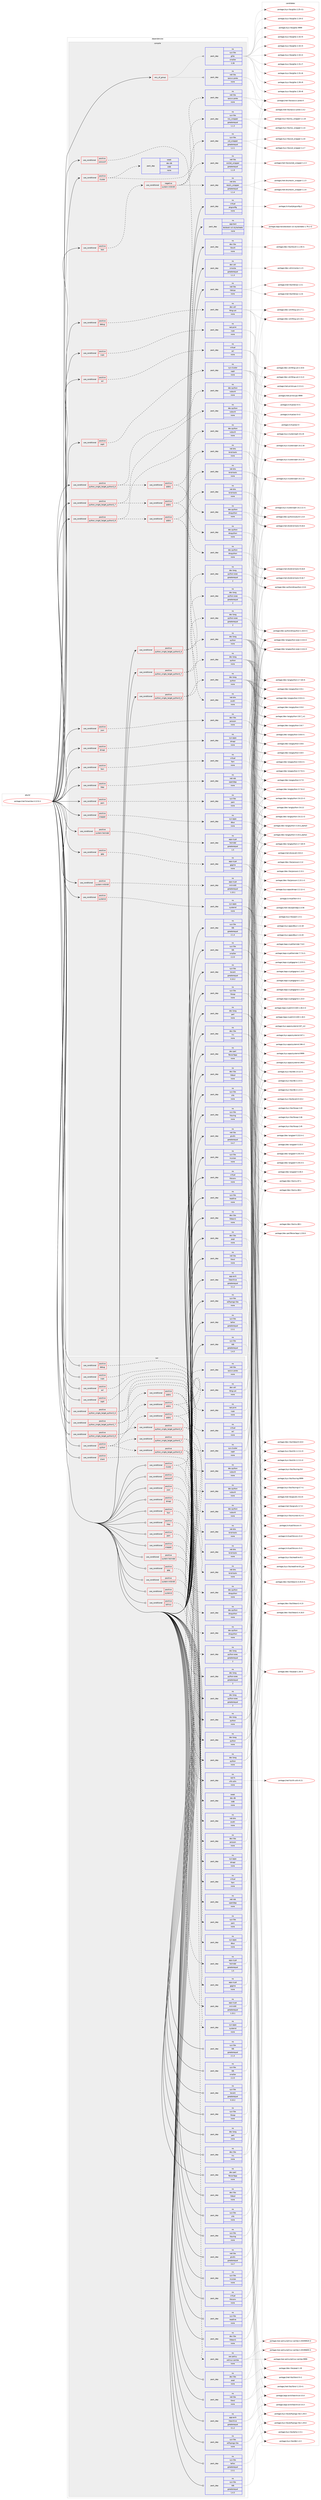 digraph prolog {

# *************
# Graph options
# *************

newrank=true;
concentrate=true;
compound=true;
graph [rankdir=LR,fontname=Helvetica,fontsize=10,ranksep=1.5];#, ranksep=2.5, nodesep=0.2];
edge  [arrowhead=vee];
node  [fontname=Helvetica,fontsize=10];

# **********
# The ebuild
# **********

subgraph cluster_leftcol {
color=gray;
rank=same;
label=<<i>ebuild</i>>;
id [label="portage://net-fs/samba-4.12.9-r1", color=red, width=4, href="../net-fs/samba-4.12.9-r1.svg"];
}

# ****************
# The dependencies
# ****************

subgraph cluster_midcol {
color=gray;
label=<<i>dependencies</i>>;
subgraph cluster_compile {
fillcolor="#eeeeee";
style=filled;
label=<<i>compile</i>>;
subgraph any96 {
dependency11238 [label=<<TABLE BORDER="0" CELLBORDER="1" CELLSPACING="0" CELLPADDING="4"><TR><TD CELLPADDING="10">any_of_group</TD></TR></TABLE>>, shape=none, color=red];subgraph pack7830 {
dependency11239 [label=<<TABLE BORDER="0" CELLBORDER="1" CELLSPACING="0" CELLPADDING="4" WIDTH="220"><TR><TD ROWSPAN="6" CELLPADDING="30">pack_dep</TD></TR><TR><TD WIDTH="110">no</TD></TR><TR><TD>net-libs</TD></TR><TR><TD>rpcsvc-proto</TD></TR><TR><TD>none</TD></TR><TR><TD></TD></TR></TABLE>>, shape=none, color=blue];
}
dependency11238:e -> dependency11239:w [weight=20,style="dotted",arrowhead="oinv"];
subgraph pack7831 {
dependency11240 [label=<<TABLE BORDER="0" CELLBORDER="1" CELLSPACING="0" CELLPADDING="4" WIDTH="220"><TR><TD ROWSPAN="6" CELLPADDING="30">pack_dep</TD></TR><TR><TD WIDTH="110">no</TD></TR><TR><TD>sys-libs</TD></TR><TR><TD>glibc</TD></TR><TR><TD>smaller</TD></TR><TR><TD>2.26</TD></TR></TABLE>>, shape=none, color=blue];
}
dependency11238:e -> dependency11240:w [weight=20,style="dotted",arrowhead="oinv"];
}
id:e -> dependency11238:w [weight=20,style="solid",arrowhead="vee"];
subgraph cond3296 {
dependency11241 [label=<<TABLE BORDER="0" CELLBORDER="1" CELLSPACING="0" CELLPADDING="4"><TR><TD ROWSPAN="3" CELLPADDING="10">use_conditional</TD></TR><TR><TD>positive</TD></TR><TR><TD>acl</TD></TR></TABLE>>, shape=none, color=red];
subgraph pack7832 {
dependency11242 [label=<<TABLE BORDER="0" CELLBORDER="1" CELLSPACING="0" CELLPADDING="4" WIDTH="220"><TR><TD ROWSPAN="6" CELLPADDING="30">pack_dep</TD></TR><TR><TD WIDTH="110">no</TD></TR><TR><TD>virtual</TD></TR><TR><TD>acl</TD></TR><TR><TD>none</TD></TR><TR><TD></TD></TR></TABLE>>, shape=none, color=blue];
}
dependency11241:e -> dependency11242:w [weight=20,style="dashed",arrowhead="vee"];
}
id:e -> dependency11241:w [weight=20,style="solid",arrowhead="vee"];
subgraph cond3297 {
dependency11243 [label=<<TABLE BORDER="0" CELLBORDER="1" CELLSPACING="0" CELLPADDING="4"><TR><TD ROWSPAN="3" CELLPADDING="10">use_conditional</TD></TR><TR><TD>positive</TD></TR><TR><TD>ceph</TD></TR></TABLE>>, shape=none, color=red];
subgraph pack7833 {
dependency11244 [label=<<TABLE BORDER="0" CELLBORDER="1" CELLSPACING="0" CELLPADDING="4" WIDTH="220"><TR><TD ROWSPAN="6" CELLPADDING="30">pack_dep</TD></TR><TR><TD WIDTH="110">no</TD></TR><TR><TD>sys-cluster</TD></TR><TR><TD>ceph</TD></TR><TR><TD>none</TD></TR><TR><TD></TD></TR></TABLE>>, shape=none, color=blue];
}
dependency11243:e -> dependency11244:w [weight=20,style="dashed",arrowhead="vee"];
}
id:e -> dependency11243:w [weight=20,style="solid",arrowhead="vee"];
subgraph cond3298 {
dependency11245 [label=<<TABLE BORDER="0" CELLBORDER="1" CELLSPACING="0" CELLPADDING="4"><TR><TD ROWSPAN="3" CELLPADDING="10">use_conditional</TD></TR><TR><TD>positive</TD></TR><TR><TD>cluster</TD></TR></TABLE>>, shape=none, color=red];
subgraph pack7834 {
dependency11246 [label=<<TABLE BORDER="0" CELLBORDER="1" CELLSPACING="0" CELLPADDING="4" WIDTH="220"><TR><TD ROWSPAN="6" CELLPADDING="30">pack_dep</TD></TR><TR><TD WIDTH="110">no</TD></TR><TR><TD>net-libs</TD></TR><TR><TD>rpcsvc-proto</TD></TR><TR><TD>none</TD></TR><TR><TD></TD></TR></TABLE>>, shape=none, color=blue];
}
dependency11245:e -> dependency11246:w [weight=20,style="dashed",arrowhead="vee"];
subgraph pack7835 {
dependency11247 [label=<<TABLE BORDER="0" CELLBORDER="1" CELLSPACING="0" CELLPADDING="4" WIDTH="220"><TR><TD ROWSPAN="6" CELLPADDING="30">pack_dep</TD></TR><TR><TD WIDTH="110">weak</TD></TR><TR><TD>dev-db</TD></TR><TR><TD>ctdb</TD></TR><TR><TD>none</TD></TR><TR><TD></TD></TR></TABLE>>, shape=none, color=blue];
}
dependency11245:e -> dependency11247:w [weight=20,style="dashed",arrowhead="vee"];
}
id:e -> dependency11245:w [weight=20,style="solid",arrowhead="vee"];
subgraph cond3299 {
dependency11248 [label=<<TABLE BORDER="0" CELLBORDER="1" CELLSPACING="0" CELLPADDING="4"><TR><TD ROWSPAN="3" CELLPADDING="10">use_conditional</TD></TR><TR><TD>positive</TD></TR><TR><TD>cups</TD></TR></TABLE>>, shape=none, color=red];
subgraph pack7836 {
dependency11249 [label=<<TABLE BORDER="0" CELLBORDER="1" CELLSPACING="0" CELLPADDING="4" WIDTH="220"><TR><TD ROWSPAN="6" CELLPADDING="30">pack_dep</TD></TR><TR><TD WIDTH="110">no</TD></TR><TR><TD>net-print</TD></TR><TR><TD>cups</TD></TR><TR><TD>none</TD></TR><TR><TD></TD></TR></TABLE>>, shape=none, color=blue];
}
dependency11248:e -> dependency11249:w [weight=20,style="dashed",arrowhead="vee"];
}
id:e -> dependency11248:w [weight=20,style="solid",arrowhead="vee"];
subgraph cond3300 {
dependency11250 [label=<<TABLE BORDER="0" CELLBORDER="1" CELLSPACING="0" CELLPADDING="4"><TR><TD ROWSPAN="3" CELLPADDING="10">use_conditional</TD></TR><TR><TD>positive</TD></TR><TR><TD>debug</TD></TR></TABLE>>, shape=none, color=red];
subgraph pack7837 {
dependency11251 [label=<<TABLE BORDER="0" CELLBORDER="1" CELLSPACING="0" CELLPADDING="4" WIDTH="220"><TR><TD ROWSPAN="6" CELLPADDING="30">pack_dep</TD></TR><TR><TD WIDTH="110">no</TD></TR><TR><TD>dev-util</TD></TR><TR><TD>lttng-ust</TD></TR><TR><TD>none</TD></TR><TR><TD></TD></TR></TABLE>>, shape=none, color=blue];
}
dependency11250:e -> dependency11251:w [weight=20,style="dashed",arrowhead="vee"];
}
id:e -> dependency11250:w [weight=20,style="solid",arrowhead="vee"];
subgraph cond3301 {
dependency11252 [label=<<TABLE BORDER="0" CELLBORDER="1" CELLSPACING="0" CELLPADDING="4"><TR><TD ROWSPAN="3" CELLPADDING="10">use_conditional</TD></TR><TR><TD>positive</TD></TR><TR><TD>dmapi</TD></TR></TABLE>>, shape=none, color=red];
subgraph pack7838 {
dependency11253 [label=<<TABLE BORDER="0" CELLBORDER="1" CELLSPACING="0" CELLPADDING="4" WIDTH="220"><TR><TD ROWSPAN="6" CELLPADDING="30">pack_dep</TD></TR><TR><TD WIDTH="110">no</TD></TR><TR><TD>sys-apps</TD></TR><TR><TD>dmapi</TD></TR><TR><TD>none</TD></TR><TR><TD></TD></TR></TABLE>>, shape=none, color=blue];
}
dependency11252:e -> dependency11253:w [weight=20,style="dashed",arrowhead="vee"];
}
id:e -> dependency11252:w [weight=20,style="solid",arrowhead="vee"];
subgraph cond3302 {
dependency11254 [label=<<TABLE BORDER="0" CELLBORDER="1" CELLSPACING="0" CELLPADDING="4"><TR><TD ROWSPAN="3" CELLPADDING="10">use_conditional</TD></TR><TR><TD>positive</TD></TR><TR><TD>fam</TD></TR></TABLE>>, shape=none, color=red];
subgraph pack7839 {
dependency11255 [label=<<TABLE BORDER="0" CELLBORDER="1" CELLSPACING="0" CELLPADDING="4" WIDTH="220"><TR><TD ROWSPAN="6" CELLPADDING="30">pack_dep</TD></TR><TR><TD WIDTH="110">no</TD></TR><TR><TD>virtual</TD></TR><TR><TD>fam</TD></TR><TR><TD>none</TD></TR><TR><TD></TD></TR></TABLE>>, shape=none, color=blue];
}
dependency11254:e -> dependency11255:w [weight=20,style="dashed",arrowhead="vee"];
}
id:e -> dependency11254:w [weight=20,style="solid",arrowhead="vee"];
subgraph cond3303 {
dependency11256 [label=<<TABLE BORDER="0" CELLBORDER="1" CELLSPACING="0" CELLPADDING="4"><TR><TD ROWSPAN="3" CELLPADDING="10">use_conditional</TD></TR><TR><TD>positive</TD></TR><TR><TD>gpg</TD></TR></TABLE>>, shape=none, color=red];
subgraph pack7840 {
dependency11257 [label=<<TABLE BORDER="0" CELLBORDER="1" CELLSPACING="0" CELLPADDING="4" WIDTH="220"><TR><TD ROWSPAN="6" CELLPADDING="30">pack_dep</TD></TR><TR><TD WIDTH="110">no</TD></TR><TR><TD>app-crypt</TD></TR><TR><TD>gpgme</TD></TR><TR><TD>none</TD></TR><TR><TD></TD></TR></TABLE>>, shape=none, color=blue];
}
dependency11256:e -> dependency11257:w [weight=20,style="dashed",arrowhead="vee"];
}
id:e -> dependency11256:w [weight=20,style="solid",arrowhead="vee"];
subgraph cond3304 {
dependency11258 [label=<<TABLE BORDER="0" CELLBORDER="1" CELLSPACING="0" CELLPADDING="4"><TR><TD ROWSPAN="3" CELLPADDING="10">use_conditional</TD></TR><TR><TD>positive</TD></TR><TR><TD>json</TD></TR></TABLE>>, shape=none, color=red];
subgraph pack7841 {
dependency11259 [label=<<TABLE BORDER="0" CELLBORDER="1" CELLSPACING="0" CELLPADDING="4" WIDTH="220"><TR><TD ROWSPAN="6" CELLPADDING="30">pack_dep</TD></TR><TR><TD WIDTH="110">no</TD></TR><TR><TD>dev-libs</TD></TR><TR><TD>jansson</TD></TR><TR><TD>none</TD></TR><TR><TD></TD></TR></TABLE>>, shape=none, color=blue];
}
dependency11258:e -> dependency11259:w [weight=20,style="dashed",arrowhead="vee"];
}
id:e -> dependency11258:w [weight=20,style="solid",arrowhead="vee"];
subgraph cond3305 {
dependency11260 [label=<<TABLE BORDER="0" CELLBORDER="1" CELLSPACING="0" CELLPADDING="4"><TR><TD ROWSPAN="3" CELLPADDING="10">use_conditional</TD></TR><TR><TD>positive</TD></TR><TR><TD>ldap</TD></TR></TABLE>>, shape=none, color=red];
subgraph pack7842 {
dependency11261 [label=<<TABLE BORDER="0" CELLBORDER="1" CELLSPACING="0" CELLPADDING="4" WIDTH="220"><TR><TD ROWSPAN="6" CELLPADDING="30">pack_dep</TD></TR><TR><TD WIDTH="110">no</TD></TR><TR><TD>net-nds</TD></TR><TR><TD>openldap</TD></TR><TR><TD>none</TD></TR><TR><TD></TD></TR></TABLE>>, shape=none, color=blue];
}
dependency11260:e -> dependency11261:w [weight=20,style="dashed",arrowhead="vee"];
}
id:e -> dependency11260:w [weight=20,style="solid",arrowhead="vee"];
subgraph cond3306 {
dependency11262 [label=<<TABLE BORDER="0" CELLBORDER="1" CELLSPACING="0" CELLPADDING="4"><TR><TD ROWSPAN="3" CELLPADDING="10">use_conditional</TD></TR><TR><TD>positive</TD></TR><TR><TD>pam</TD></TR></TABLE>>, shape=none, color=red];
subgraph pack7843 {
dependency11263 [label=<<TABLE BORDER="0" CELLBORDER="1" CELLSPACING="0" CELLPADDING="4" WIDTH="220"><TR><TD ROWSPAN="6" CELLPADDING="30">pack_dep</TD></TR><TR><TD WIDTH="110">no</TD></TR><TR><TD>sys-libs</TD></TR><TR><TD>pam</TD></TR><TR><TD>none</TD></TR><TR><TD></TD></TR></TABLE>>, shape=none, color=blue];
}
dependency11262:e -> dependency11263:w [weight=20,style="dashed",arrowhead="vee"];
}
id:e -> dependency11262:w [weight=20,style="solid",arrowhead="vee"];
subgraph cond3307 {
dependency11264 [label=<<TABLE BORDER="0" CELLBORDER="1" CELLSPACING="0" CELLPADDING="4"><TR><TD ROWSPAN="3" CELLPADDING="10">use_conditional</TD></TR><TR><TD>positive</TD></TR><TR><TD>python_single_target_python3_6</TD></TR></TABLE>>, shape=none, color=red];
subgraph pack7844 {
dependency11265 [label=<<TABLE BORDER="0" CELLBORDER="1" CELLSPACING="0" CELLPADDING="4" WIDTH="220"><TR><TD ROWSPAN="6" CELLPADDING="30">pack_dep</TD></TR><TR><TD WIDTH="110">no</TD></TR><TR><TD>dev-lang</TD></TR><TR><TD>python</TD></TR><TR><TD>none</TD></TR><TR><TD></TD></TR></TABLE>>, shape=none, color=blue];
}
dependency11264:e -> dependency11265:w [weight=20,style="dashed",arrowhead="vee"];
subgraph pack7845 {
dependency11266 [label=<<TABLE BORDER="0" CELLBORDER="1" CELLSPACING="0" CELLPADDING="4" WIDTH="220"><TR><TD ROWSPAN="6" CELLPADDING="30">pack_dep</TD></TR><TR><TD WIDTH="110">no</TD></TR><TR><TD>dev-lang</TD></TR><TR><TD>python-exec</TD></TR><TR><TD>greaterequal</TD></TR><TR><TD>2</TD></TR></TABLE>>, shape=none, color=blue];
}
dependency11264:e -> dependency11266:w [weight=20,style="dashed",arrowhead="vee"];
}
id:e -> dependency11264:w [weight=20,style="solid",arrowhead="vee"];
subgraph cond3308 {
dependency11267 [label=<<TABLE BORDER="0" CELLBORDER="1" CELLSPACING="0" CELLPADDING="4"><TR><TD ROWSPAN="3" CELLPADDING="10">use_conditional</TD></TR><TR><TD>positive</TD></TR><TR><TD>python_single_target_python3_6</TD></TR></TABLE>>, shape=none, color=red];
subgraph pack7846 {
dependency11268 [label=<<TABLE BORDER="0" CELLBORDER="1" CELLSPACING="0" CELLPADDING="4" WIDTH="220"><TR><TD ROWSPAN="6" CELLPADDING="30">pack_dep</TD></TR><TR><TD WIDTH="110">no</TD></TR><TR><TD>dev-python</TD></TR><TR><TD>subunit</TD></TR><TR><TD>none</TD></TR><TR><TD></TD></TR></TABLE>>, shape=none, color=blue];
}
dependency11267:e -> dependency11268:w [weight=20,style="dashed",arrowhead="vee"];
subgraph cond3309 {
dependency11269 [label=<<TABLE BORDER="0" CELLBORDER="1" CELLSPACING="0" CELLPADDING="4"><TR><TD ROWSPAN="3" CELLPADDING="10">use_conditional</TD></TR><TR><TD>positive</TD></TR><TR><TD>addns</TD></TR></TABLE>>, shape=none, color=red];
subgraph pack7847 {
dependency11270 [label=<<TABLE BORDER="0" CELLBORDER="1" CELLSPACING="0" CELLPADDING="4" WIDTH="220"><TR><TD ROWSPAN="6" CELLPADDING="30">pack_dep</TD></TR><TR><TD WIDTH="110">no</TD></TR><TR><TD>net-dns</TD></TR><TR><TD>bind-tools</TD></TR><TR><TD>none</TD></TR><TR><TD></TD></TR></TABLE>>, shape=none, color=blue];
}
dependency11269:e -> dependency11270:w [weight=20,style="dashed",arrowhead="vee"];
subgraph pack7848 {
dependency11271 [label=<<TABLE BORDER="0" CELLBORDER="1" CELLSPACING="0" CELLPADDING="4" WIDTH="220"><TR><TD ROWSPAN="6" CELLPADDING="30">pack_dep</TD></TR><TR><TD WIDTH="110">no</TD></TR><TR><TD>dev-python</TD></TR><TR><TD>dnspython</TD></TR><TR><TD>none</TD></TR><TR><TD></TD></TR></TABLE>>, shape=none, color=blue];
}
dependency11269:e -> dependency11271:w [weight=20,style="dashed",arrowhead="vee"];
}
dependency11267:e -> dependency11269:w [weight=20,style="dashed",arrowhead="vee"];
}
id:e -> dependency11267:w [weight=20,style="solid",arrowhead="vee"];
subgraph cond3310 {
dependency11272 [label=<<TABLE BORDER="0" CELLBORDER="1" CELLSPACING="0" CELLPADDING="4"><TR><TD ROWSPAN="3" CELLPADDING="10">use_conditional</TD></TR><TR><TD>positive</TD></TR><TR><TD>python_single_target_python3_7</TD></TR></TABLE>>, shape=none, color=red];
subgraph pack7849 {
dependency11273 [label=<<TABLE BORDER="0" CELLBORDER="1" CELLSPACING="0" CELLPADDING="4" WIDTH="220"><TR><TD ROWSPAN="6" CELLPADDING="30">pack_dep</TD></TR><TR><TD WIDTH="110">no</TD></TR><TR><TD>dev-lang</TD></TR><TR><TD>python</TD></TR><TR><TD>none</TD></TR><TR><TD></TD></TR></TABLE>>, shape=none, color=blue];
}
dependency11272:e -> dependency11273:w [weight=20,style="dashed",arrowhead="vee"];
subgraph pack7850 {
dependency11274 [label=<<TABLE BORDER="0" CELLBORDER="1" CELLSPACING="0" CELLPADDING="4" WIDTH="220"><TR><TD ROWSPAN="6" CELLPADDING="30">pack_dep</TD></TR><TR><TD WIDTH="110">no</TD></TR><TR><TD>dev-lang</TD></TR><TR><TD>python-exec</TD></TR><TR><TD>greaterequal</TD></TR><TR><TD>2</TD></TR></TABLE>>, shape=none, color=blue];
}
dependency11272:e -> dependency11274:w [weight=20,style="dashed",arrowhead="vee"];
}
id:e -> dependency11272:w [weight=20,style="solid",arrowhead="vee"];
subgraph cond3311 {
dependency11275 [label=<<TABLE BORDER="0" CELLBORDER="1" CELLSPACING="0" CELLPADDING="4"><TR><TD ROWSPAN="3" CELLPADDING="10">use_conditional</TD></TR><TR><TD>positive</TD></TR><TR><TD>python_single_target_python3_7</TD></TR></TABLE>>, shape=none, color=red];
subgraph pack7851 {
dependency11276 [label=<<TABLE BORDER="0" CELLBORDER="1" CELLSPACING="0" CELLPADDING="4" WIDTH="220"><TR><TD ROWSPAN="6" CELLPADDING="30">pack_dep</TD></TR><TR><TD WIDTH="110">no</TD></TR><TR><TD>dev-python</TD></TR><TR><TD>subunit</TD></TR><TR><TD>none</TD></TR><TR><TD></TD></TR></TABLE>>, shape=none, color=blue];
}
dependency11275:e -> dependency11276:w [weight=20,style="dashed",arrowhead="vee"];
subgraph cond3312 {
dependency11277 [label=<<TABLE BORDER="0" CELLBORDER="1" CELLSPACING="0" CELLPADDING="4"><TR><TD ROWSPAN="3" CELLPADDING="10">use_conditional</TD></TR><TR><TD>positive</TD></TR><TR><TD>addns</TD></TR></TABLE>>, shape=none, color=red];
subgraph pack7852 {
dependency11278 [label=<<TABLE BORDER="0" CELLBORDER="1" CELLSPACING="0" CELLPADDING="4" WIDTH="220"><TR><TD ROWSPAN="6" CELLPADDING="30">pack_dep</TD></TR><TR><TD WIDTH="110">no</TD></TR><TR><TD>net-dns</TD></TR><TR><TD>bind-tools</TD></TR><TR><TD>none</TD></TR><TR><TD></TD></TR></TABLE>>, shape=none, color=blue];
}
dependency11277:e -> dependency11278:w [weight=20,style="dashed",arrowhead="vee"];
subgraph pack7853 {
dependency11279 [label=<<TABLE BORDER="0" CELLBORDER="1" CELLSPACING="0" CELLPADDING="4" WIDTH="220"><TR><TD ROWSPAN="6" CELLPADDING="30">pack_dep</TD></TR><TR><TD WIDTH="110">no</TD></TR><TR><TD>dev-python</TD></TR><TR><TD>dnspython</TD></TR><TR><TD>none</TD></TR><TR><TD></TD></TR></TABLE>>, shape=none, color=blue];
}
dependency11277:e -> dependency11279:w [weight=20,style="dashed",arrowhead="vee"];
}
dependency11275:e -> dependency11277:w [weight=20,style="dashed",arrowhead="vee"];
}
id:e -> dependency11275:w [weight=20,style="solid",arrowhead="vee"];
subgraph cond3313 {
dependency11280 [label=<<TABLE BORDER="0" CELLBORDER="1" CELLSPACING="0" CELLPADDING="4"><TR><TD ROWSPAN="3" CELLPADDING="10">use_conditional</TD></TR><TR><TD>positive</TD></TR><TR><TD>python_single_target_python3_8</TD></TR></TABLE>>, shape=none, color=red];
subgraph pack7854 {
dependency11281 [label=<<TABLE BORDER="0" CELLBORDER="1" CELLSPACING="0" CELLPADDING="4" WIDTH="220"><TR><TD ROWSPAN="6" CELLPADDING="30">pack_dep</TD></TR><TR><TD WIDTH="110">no</TD></TR><TR><TD>dev-lang</TD></TR><TR><TD>python</TD></TR><TR><TD>none</TD></TR><TR><TD></TD></TR></TABLE>>, shape=none, color=blue];
}
dependency11280:e -> dependency11281:w [weight=20,style="dashed",arrowhead="vee"];
subgraph pack7855 {
dependency11282 [label=<<TABLE BORDER="0" CELLBORDER="1" CELLSPACING="0" CELLPADDING="4" WIDTH="220"><TR><TD ROWSPAN="6" CELLPADDING="30">pack_dep</TD></TR><TR><TD WIDTH="110">no</TD></TR><TR><TD>dev-lang</TD></TR><TR><TD>python-exec</TD></TR><TR><TD>greaterequal</TD></TR><TR><TD>2</TD></TR></TABLE>>, shape=none, color=blue];
}
dependency11280:e -> dependency11282:w [weight=20,style="dashed",arrowhead="vee"];
}
id:e -> dependency11280:w [weight=20,style="solid",arrowhead="vee"];
subgraph cond3314 {
dependency11283 [label=<<TABLE BORDER="0" CELLBORDER="1" CELLSPACING="0" CELLPADDING="4"><TR><TD ROWSPAN="3" CELLPADDING="10">use_conditional</TD></TR><TR><TD>positive</TD></TR><TR><TD>python_single_target_python3_8</TD></TR></TABLE>>, shape=none, color=red];
subgraph pack7856 {
dependency11284 [label=<<TABLE BORDER="0" CELLBORDER="1" CELLSPACING="0" CELLPADDING="4" WIDTH="220"><TR><TD ROWSPAN="6" CELLPADDING="30">pack_dep</TD></TR><TR><TD WIDTH="110">no</TD></TR><TR><TD>dev-python</TD></TR><TR><TD>subunit</TD></TR><TR><TD>none</TD></TR><TR><TD></TD></TR></TABLE>>, shape=none, color=blue];
}
dependency11283:e -> dependency11284:w [weight=20,style="dashed",arrowhead="vee"];
subgraph cond3315 {
dependency11285 [label=<<TABLE BORDER="0" CELLBORDER="1" CELLSPACING="0" CELLPADDING="4"><TR><TD ROWSPAN="3" CELLPADDING="10">use_conditional</TD></TR><TR><TD>positive</TD></TR><TR><TD>addns</TD></TR></TABLE>>, shape=none, color=red];
subgraph pack7857 {
dependency11286 [label=<<TABLE BORDER="0" CELLBORDER="1" CELLSPACING="0" CELLPADDING="4" WIDTH="220"><TR><TD ROWSPAN="6" CELLPADDING="30">pack_dep</TD></TR><TR><TD WIDTH="110">no</TD></TR><TR><TD>net-dns</TD></TR><TR><TD>bind-tools</TD></TR><TR><TD>none</TD></TR><TR><TD></TD></TR></TABLE>>, shape=none, color=blue];
}
dependency11285:e -> dependency11286:w [weight=20,style="dashed",arrowhead="vee"];
subgraph pack7858 {
dependency11287 [label=<<TABLE BORDER="0" CELLBORDER="1" CELLSPACING="0" CELLPADDING="4" WIDTH="220"><TR><TD ROWSPAN="6" CELLPADDING="30">pack_dep</TD></TR><TR><TD WIDTH="110">no</TD></TR><TR><TD>dev-python</TD></TR><TR><TD>dnspython</TD></TR><TR><TD>none</TD></TR><TR><TD></TD></TR></TABLE>>, shape=none, color=blue];
}
dependency11285:e -> dependency11287:w [weight=20,style="dashed",arrowhead="vee"];
}
dependency11283:e -> dependency11285:w [weight=20,style="dashed",arrowhead="vee"];
}
id:e -> dependency11283:w [weight=20,style="solid",arrowhead="vee"];
subgraph cond3316 {
dependency11288 [label=<<TABLE BORDER="0" CELLBORDER="1" CELLSPACING="0" CELLPADDING="4"><TR><TD ROWSPAN="3" CELLPADDING="10">use_conditional</TD></TR><TR><TD>positive</TD></TR><TR><TD>snapper</TD></TR></TABLE>>, shape=none, color=red];
subgraph pack7859 {
dependency11289 [label=<<TABLE BORDER="0" CELLBORDER="1" CELLSPACING="0" CELLPADDING="4" WIDTH="220"><TR><TD ROWSPAN="6" CELLPADDING="30">pack_dep</TD></TR><TR><TD WIDTH="110">no</TD></TR><TR><TD>sys-apps</TD></TR><TR><TD>dbus</TD></TR><TR><TD>none</TD></TR><TR><TD></TD></TR></TABLE>>, shape=none, color=blue];
}
dependency11288:e -> dependency11289:w [weight=20,style="dashed",arrowhead="vee"];
}
id:e -> dependency11288:w [weight=20,style="solid",arrowhead="vee"];
subgraph cond3317 {
dependency11290 [label=<<TABLE BORDER="0" CELLBORDER="1" CELLSPACING="0" CELLPADDING="4"><TR><TD ROWSPAN="3" CELLPADDING="10">use_conditional</TD></TR><TR><TD>positive</TD></TR><TR><TD>system-heimdal</TD></TR></TABLE>>, shape=none, color=red];
subgraph pack7860 {
dependency11291 [label=<<TABLE BORDER="0" CELLBORDER="1" CELLSPACING="0" CELLPADDING="4" WIDTH="220"><TR><TD ROWSPAN="6" CELLPADDING="30">pack_dep</TD></TR><TR><TD WIDTH="110">no</TD></TR><TR><TD>app-crypt</TD></TR><TR><TD>heimdal</TD></TR><TR><TD>greaterequal</TD></TR><TR><TD>1.5</TD></TR></TABLE>>, shape=none, color=blue];
}
dependency11290:e -> dependency11291:w [weight=20,style="dashed",arrowhead="vee"];
}
id:e -> dependency11290:w [weight=20,style="solid",arrowhead="vee"];
subgraph cond3318 {
dependency11292 [label=<<TABLE BORDER="0" CELLBORDER="1" CELLSPACING="0" CELLPADDING="4"><TR><TD ROWSPAN="3" CELLPADDING="10">use_conditional</TD></TR><TR><TD>positive</TD></TR><TR><TD>system-mitkrb5</TD></TR></TABLE>>, shape=none, color=red];
subgraph pack7861 {
dependency11293 [label=<<TABLE BORDER="0" CELLBORDER="1" CELLSPACING="0" CELLPADDING="4" WIDTH="220"><TR><TD ROWSPAN="6" CELLPADDING="30">pack_dep</TD></TR><TR><TD WIDTH="110">no</TD></TR><TR><TD>app-crypt</TD></TR><TR><TD>mit-krb5</TD></TR><TR><TD>greaterequal</TD></TR><TR><TD>1.15.1</TD></TR></TABLE>>, shape=none, color=blue];
}
dependency11292:e -> dependency11293:w [weight=20,style="dashed",arrowhead="vee"];
}
id:e -> dependency11292:w [weight=20,style="solid",arrowhead="vee"];
subgraph cond3319 {
dependency11294 [label=<<TABLE BORDER="0" CELLBORDER="1" CELLSPACING="0" CELLPADDING="4"><TR><TD ROWSPAN="3" CELLPADDING="10">use_conditional</TD></TR><TR><TD>positive</TD></TR><TR><TD>systemd</TD></TR></TABLE>>, shape=none, color=red];
subgraph pack7862 {
dependency11295 [label=<<TABLE BORDER="0" CELLBORDER="1" CELLSPACING="0" CELLPADDING="4" WIDTH="220"><TR><TD ROWSPAN="6" CELLPADDING="30">pack_dep</TD></TR><TR><TD WIDTH="110">no</TD></TR><TR><TD>sys-apps</TD></TR><TR><TD>systemd</TD></TR><TR><TD>none</TD></TR><TR><TD></TD></TR></TABLE>>, shape=none, color=blue];
}
dependency11294:e -> dependency11295:w [weight=20,style="dashed",arrowhead="vee"];
}
id:e -> dependency11294:w [weight=20,style="solid",arrowhead="vee"];
subgraph cond3320 {
dependency11296 [label=<<TABLE BORDER="0" CELLBORDER="1" CELLSPACING="0" CELLPADDING="4"><TR><TD ROWSPAN="3" CELLPADDING="10">use_conditional</TD></TR><TR><TD>positive</TD></TR><TR><TD>test</TD></TR></TABLE>>, shape=none, color=red];
subgraph cond3321 {
dependency11297 [label=<<TABLE BORDER="0" CELLBORDER="1" CELLSPACING="0" CELLPADDING="4"><TR><TD ROWSPAN="3" CELLPADDING="10">use_conditional</TD></TR><TR><TD>negative</TD></TR><TR><TD>system-mitkrb5</TD></TR></TABLE>>, shape=none, color=red];
subgraph pack7863 {
dependency11298 [label=<<TABLE BORDER="0" CELLBORDER="1" CELLSPACING="0" CELLPADDING="4" WIDTH="220"><TR><TD ROWSPAN="6" CELLPADDING="30">pack_dep</TD></TR><TR><TD WIDTH="110">no</TD></TR><TR><TD>sys-libs</TD></TR><TR><TD>nss_wrapper</TD></TR><TR><TD>greaterequal</TD></TR><TR><TD>1.1.3</TD></TR></TABLE>>, shape=none, color=blue];
}
dependency11297:e -> dependency11298:w [weight=20,style="dashed",arrowhead="vee"];
subgraph pack7864 {
dependency11299 [label=<<TABLE BORDER="0" CELLBORDER="1" CELLSPACING="0" CELLPADDING="4" WIDTH="220"><TR><TD ROWSPAN="6" CELLPADDING="30">pack_dep</TD></TR><TR><TD WIDTH="110">no</TD></TR><TR><TD>net-dns</TD></TR><TR><TD>resolv_wrapper</TD></TR><TR><TD>greaterequal</TD></TR><TR><TD>1.1.4</TD></TR></TABLE>>, shape=none, color=blue];
}
dependency11297:e -> dependency11299:w [weight=20,style="dashed",arrowhead="vee"];
subgraph pack7865 {
dependency11300 [label=<<TABLE BORDER="0" CELLBORDER="1" CELLSPACING="0" CELLPADDING="4" WIDTH="220"><TR><TD ROWSPAN="6" CELLPADDING="30">pack_dep</TD></TR><TR><TD WIDTH="110">no</TD></TR><TR><TD>net-libs</TD></TR><TR><TD>socket_wrapper</TD></TR><TR><TD>greaterequal</TD></TR><TR><TD>1.1.9</TD></TR></TABLE>>, shape=none, color=blue];
}
dependency11297:e -> dependency11300:w [weight=20,style="dashed",arrowhead="vee"];
subgraph pack7866 {
dependency11301 [label=<<TABLE BORDER="0" CELLBORDER="1" CELLSPACING="0" CELLPADDING="4" WIDTH="220"><TR><TD ROWSPAN="6" CELLPADDING="30">pack_dep</TD></TR><TR><TD WIDTH="110">no</TD></TR><TR><TD>sys-libs</TD></TR><TR><TD>uid_wrapper</TD></TR><TR><TD>greaterequal</TD></TR><TR><TD>1.2.1</TD></TR></TABLE>>, shape=none, color=blue];
}
dependency11297:e -> dependency11301:w [weight=20,style="dashed",arrowhead="vee"];
}
dependency11296:e -> dependency11297:w [weight=20,style="dashed",arrowhead="vee"];
}
id:e -> dependency11296:w [weight=20,style="solid",arrowhead="vee"];
subgraph cond3322 {
dependency11302 [label=<<TABLE BORDER="0" CELLBORDER="1" CELLSPACING="0" CELLPADDING="4"><TR><TD ROWSPAN="3" CELLPADDING="10">use_conditional</TD></TR><TR><TD>positive</TD></TR><TR><TD>zeroconf</TD></TR></TABLE>>, shape=none, color=red];
subgraph pack7867 {
dependency11303 [label=<<TABLE BORDER="0" CELLBORDER="1" CELLSPACING="0" CELLPADDING="4" WIDTH="220"><TR><TD ROWSPAN="6" CELLPADDING="30">pack_dep</TD></TR><TR><TD WIDTH="110">no</TD></TR><TR><TD>net-dns</TD></TR><TR><TD>avahi</TD></TR><TR><TD>none</TD></TR><TR><TD></TD></TR></TABLE>>, shape=none, color=blue];
}
dependency11302:e -> dependency11303:w [weight=20,style="dashed",arrowhead="vee"];
}
id:e -> dependency11302:w [weight=20,style="solid",arrowhead="vee"];
subgraph pack7868 {
dependency11304 [label=<<TABLE BORDER="0" CELLBORDER="1" CELLSPACING="0" CELLPADDING="4" WIDTH="220"><TR><TD ROWSPAN="6" CELLPADDING="30">pack_dep</TD></TR><TR><TD WIDTH="110">no</TD></TR><TR><TD>app-arch</TD></TR><TR><TD>libarchive</TD></TR><TR><TD>greaterequal</TD></TR><TR><TD>3.1.2</TD></TR></TABLE>>, shape=none, color=blue];
}
id:e -> dependency11304:w [weight=20,style="solid",arrowhead="vee"];
subgraph pack7869 {
dependency11305 [label=<<TABLE BORDER="0" CELLBORDER="1" CELLSPACING="0" CELLPADDING="4" WIDTH="220"><TR><TD ROWSPAN="6" CELLPADDING="30">pack_dep</TD></TR><TR><TD WIDTH="110">no</TD></TR><TR><TD>app-text</TD></TR><TR><TD>docbook-xsl-stylesheets</TD></TR><TR><TD>none</TD></TR><TR><TD></TD></TR></TABLE>>, shape=none, color=blue];
}
id:e -> dependency11305:w [weight=20,style="solid",arrowhead="vee"];
subgraph pack7870 {
dependency11306 [label=<<TABLE BORDER="0" CELLBORDER="1" CELLSPACING="0" CELLPADDING="4" WIDTH="220"><TR><TD ROWSPAN="6" CELLPADDING="30">pack_dep</TD></TR><TR><TD WIDTH="110">no</TD></TR><TR><TD>dev-lang</TD></TR><TR><TD>perl</TD></TR><TR><TD>none</TD></TR><TR><TD></TD></TR></TABLE>>, shape=none, color=blue];
}
id:e -> dependency11306:w [weight=20,style="solid",arrowhead="vee"];
subgraph pack7871 {
dependency11307 [label=<<TABLE BORDER="0" CELLBORDER="1" CELLSPACING="0" CELLPADDING="4" WIDTH="220"><TR><TD ROWSPAN="6" CELLPADDING="30">pack_dep</TD></TR><TR><TD WIDTH="110">no</TD></TR><TR><TD>dev-libs</TD></TR><TR><TD>icu</TD></TR><TR><TD>none</TD></TR><TR><TD></TD></TR></TABLE>>, shape=none, color=blue];
}
id:e -> dependency11307:w [weight=20,style="solid",arrowhead="vee"];
subgraph pack7872 {
dependency11308 [label=<<TABLE BORDER="0" CELLBORDER="1" CELLSPACING="0" CELLPADDING="4" WIDTH="220"><TR><TD ROWSPAN="6" CELLPADDING="30">pack_dep</TD></TR><TR><TD WIDTH="110">no</TD></TR><TR><TD>dev-libs</TD></TR><TR><TD>libbsd</TD></TR><TR><TD>none</TD></TR><TR><TD></TD></TR></TABLE>>, shape=none, color=blue];
}
id:e -> dependency11308:w [weight=20,style="solid",arrowhead="vee"];
subgraph pack7873 {
dependency11309 [label=<<TABLE BORDER="0" CELLBORDER="1" CELLSPACING="0" CELLPADDING="4" WIDTH="220"><TR><TD ROWSPAN="6" CELLPADDING="30">pack_dep</TD></TR><TR><TD WIDTH="110">no</TD></TR><TR><TD>dev-libs</TD></TR><TR><TD>libtasn1</TD></TR><TR><TD>none</TD></TR><TR><TD></TD></TR></TABLE>>, shape=none, color=blue];
}
id:e -> dependency11309:w [weight=20,style="solid",arrowhead="vee"];
subgraph pack7874 {
dependency11310 [label=<<TABLE BORDER="0" CELLBORDER="1" CELLSPACING="0" CELLPADDING="4" WIDTH="220"><TR><TD ROWSPAN="6" CELLPADDING="30">pack_dep</TD></TR><TR><TD WIDTH="110">no</TD></TR><TR><TD>dev-libs</TD></TR><TR><TD>libxslt</TD></TR><TR><TD>none</TD></TR><TR><TD></TD></TR></TABLE>>, shape=none, color=blue];
}
id:e -> dependency11310:w [weight=20,style="solid",arrowhead="vee"];
subgraph pack7875 {
dependency11311 [label=<<TABLE BORDER="0" CELLBORDER="1" CELLSPACING="0" CELLPADDING="4" WIDTH="220"><TR><TD ROWSPAN="6" CELLPADDING="30">pack_dep</TD></TR><TR><TD WIDTH="110">no</TD></TR><TR><TD>dev-libs</TD></TR><TR><TD>popt</TD></TR><TR><TD>none</TD></TR><TR><TD></TD></TR></TABLE>>, shape=none, color=blue];
}
id:e -> dependency11311:w [weight=20,style="solid",arrowhead="vee"];
subgraph pack7876 {
dependency11312 [label=<<TABLE BORDER="0" CELLBORDER="1" CELLSPACING="0" CELLPADDING="4" WIDTH="220"><TR><TD ROWSPAN="6" CELLPADDING="30">pack_dep</TD></TR><TR><TD WIDTH="110">no</TD></TR><TR><TD>dev-perl</TD></TR><TR><TD>Parse-Yapp</TD></TR><TR><TD>none</TD></TR><TR><TD></TD></TR></TABLE>>, shape=none, color=blue];
}
id:e -> dependency11312:w [weight=20,style="solid",arrowhead="vee"];
subgraph pack7877 {
dependency11313 [label=<<TABLE BORDER="0" CELLBORDER="1" CELLSPACING="0" CELLPADDING="4" WIDTH="220"><TR><TD ROWSPAN="6" CELLPADDING="30">pack_dep</TD></TR><TR><TD WIDTH="110">no</TD></TR><TR><TD>dev-util</TD></TR><TR><TD>cmocka</TD></TR><TR><TD>greaterequal</TD></TR><TR><TD>1.1.3</TD></TR></TABLE>>, shape=none, color=blue];
}
id:e -> dependency11313:w [weight=20,style="solid",arrowhead="vee"];
subgraph pack7878 {
dependency11314 [label=<<TABLE BORDER="0" CELLBORDER="1" CELLSPACING="0" CELLPADDING="4" WIDTH="220"><TR><TD ROWSPAN="6" CELLPADDING="30">pack_dep</TD></TR><TR><TD WIDTH="110">no</TD></TR><TR><TD>net-libs</TD></TR><TR><TD>gnutls</TD></TR><TR><TD>greaterequal</TD></TR><TR><TD>3.4.7</TD></TR></TABLE>>, shape=none, color=blue];
}
id:e -> dependency11314:w [weight=20,style="solid",arrowhead="vee"];
subgraph pack7879 {
dependency11315 [label=<<TABLE BORDER="0" CELLBORDER="1" CELLSPACING="0" CELLPADDING="4" WIDTH="220"><TR><TD ROWSPAN="6" CELLPADDING="30">pack_dep</TD></TR><TR><TD WIDTH="110">no</TD></TR><TR><TD>net-libs</TD></TR><TR><TD>libnsl</TD></TR><TR><TD>none</TD></TR><TR><TD></TD></TR></TABLE>>, shape=none, color=blue];
}
id:e -> dependency11315:w [weight=20,style="solid",arrowhead="vee"];
subgraph pack7880 {
dependency11316 [label=<<TABLE BORDER="0" CELLBORDER="1" CELLSPACING="0" CELLPADDING="4" WIDTH="220"><TR><TD ROWSPAN="6" CELLPADDING="30">pack_dep</TD></TR><TR><TD WIDTH="110">no</TD></TR><TR><TD>net-libs</TD></TR><TR><TD>libtirpc</TD></TR><TR><TD>none</TD></TR><TR><TD></TD></TR></TABLE>>, shape=none, color=blue];
}
id:e -> dependency11316:w [weight=20,style="solid",arrowhead="vee"];
subgraph pack7881 {
dependency11317 [label=<<TABLE BORDER="0" CELLBORDER="1" CELLSPACING="0" CELLPADDING="4" WIDTH="220"><TR><TD ROWSPAN="6" CELLPADDING="30">pack_dep</TD></TR><TR><TD WIDTH="110">no</TD></TR><TR><TD>sys-libs</TD></TR><TR><TD>e2fsprogs-libs</TD></TR><TR><TD>none</TD></TR><TR><TD></TD></TR></TABLE>>, shape=none, color=blue];
}
id:e -> dependency11317:w [weight=20,style="solid",arrowhead="vee"];
subgraph pack7882 {
dependency11318 [label=<<TABLE BORDER="0" CELLBORDER="1" CELLSPACING="0" CELLPADDING="4" WIDTH="220"><TR><TD ROWSPAN="6" CELLPADDING="30">pack_dep</TD></TR><TR><TD WIDTH="110">no</TD></TR><TR><TD>sys-libs</TD></TR><TR><TD>ldb</TD></TR><TR><TD>greaterequal</TD></TR><TR><TD>2.1.4</TD></TR></TABLE>>, shape=none, color=blue];
}
id:e -> dependency11318:w [weight=20,style="solid",arrowhead="vee"];
subgraph pack7883 {
dependency11319 [label=<<TABLE BORDER="0" CELLBORDER="1" CELLSPACING="0" CELLPADDING="4" WIDTH="220"><TR><TD ROWSPAN="6" CELLPADDING="30">pack_dep</TD></TR><TR><TD WIDTH="110">no</TD></TR><TR><TD>sys-libs</TD></TR><TR><TD>ldb</TD></TR><TR><TD>smaller</TD></TR><TR><TD>2.2.0</TD></TR></TABLE>>, shape=none, color=blue];
}
id:e -> dependency11319:w [weight=20,style="solid",arrowhead="vee"];
subgraph pack7884 {
dependency11320 [label=<<TABLE BORDER="0" CELLBORDER="1" CELLSPACING="0" CELLPADDING="4" WIDTH="220"><TR><TD ROWSPAN="6" CELLPADDING="30">pack_dep</TD></TR><TR><TD WIDTH="110">no</TD></TR><TR><TD>sys-libs</TD></TR><TR><TD>libcap</TD></TR><TR><TD>none</TD></TR><TR><TD></TD></TR></TABLE>>, shape=none, color=blue];
}
id:e -> dependency11320:w [weight=20,style="solid",arrowhead="vee"];
subgraph pack7885 {
dependency11321 [label=<<TABLE BORDER="0" CELLBORDER="1" CELLSPACING="0" CELLPADDING="4" WIDTH="220"><TR><TD ROWSPAN="6" CELLPADDING="30">pack_dep</TD></TR><TR><TD WIDTH="110">no</TD></TR><TR><TD>sys-libs</TD></TR><TR><TD>liburing</TD></TR><TR><TD>none</TD></TR><TR><TD></TD></TR></TABLE>>, shape=none, color=blue];
}
id:e -> dependency11321:w [weight=20,style="solid",arrowhead="vee"];
subgraph pack7886 {
dependency11322 [label=<<TABLE BORDER="0" CELLBORDER="1" CELLSPACING="0" CELLPADDING="4" WIDTH="220"><TR><TD ROWSPAN="6" CELLPADDING="30">pack_dep</TD></TR><TR><TD WIDTH="110">no</TD></TR><TR><TD>sys-libs</TD></TR><TR><TD>ncurses</TD></TR><TR><TD>none</TD></TR><TR><TD></TD></TR></TABLE>>, shape=none, color=blue];
}
id:e -> dependency11322:w [weight=20,style="solid",arrowhead="vee"];
subgraph pack7887 {
dependency11323 [label=<<TABLE BORDER="0" CELLBORDER="1" CELLSPACING="0" CELLPADDING="4" WIDTH="220"><TR><TD ROWSPAN="6" CELLPADDING="30">pack_dep</TD></TR><TR><TD WIDTH="110">no</TD></TR><TR><TD>sys-libs</TD></TR><TR><TD>readline</TD></TR><TR><TD>none</TD></TR><TR><TD></TD></TR></TABLE>>, shape=none, color=blue];
}
id:e -> dependency11323:w [weight=20,style="solid",arrowhead="vee"];
subgraph pack7888 {
dependency11324 [label=<<TABLE BORDER="0" CELLBORDER="1" CELLSPACING="0" CELLPADDING="4" WIDTH="220"><TR><TD ROWSPAN="6" CELLPADDING="30">pack_dep</TD></TR><TR><TD WIDTH="110">no</TD></TR><TR><TD>sys-libs</TD></TR><TR><TD>talloc</TD></TR><TR><TD>greaterequal</TD></TR><TR><TD>2.3.1</TD></TR></TABLE>>, shape=none, color=blue];
}
id:e -> dependency11324:w [weight=20,style="solid",arrowhead="vee"];
subgraph pack7889 {
dependency11325 [label=<<TABLE BORDER="0" CELLBORDER="1" CELLSPACING="0" CELLPADDING="4" WIDTH="220"><TR><TD ROWSPAN="6" CELLPADDING="30">pack_dep</TD></TR><TR><TD WIDTH="110">no</TD></TR><TR><TD>sys-libs</TD></TR><TR><TD>tdb</TD></TR><TR><TD>greaterequal</TD></TR><TR><TD>1.4.3</TD></TR></TABLE>>, shape=none, color=blue];
}
id:e -> dependency11325:w [weight=20,style="solid",arrowhead="vee"];
subgraph pack7890 {
dependency11326 [label=<<TABLE BORDER="0" CELLBORDER="1" CELLSPACING="0" CELLPADDING="4" WIDTH="220"><TR><TD ROWSPAN="6" CELLPADDING="30">pack_dep</TD></TR><TR><TD WIDTH="110">no</TD></TR><TR><TD>sys-libs</TD></TR><TR><TD>tevent</TD></TR><TR><TD>greaterequal</TD></TR><TR><TD>0.10.2</TD></TR></TABLE>>, shape=none, color=blue];
}
id:e -> dependency11326:w [weight=20,style="solid",arrowhead="vee"];
subgraph pack7891 {
dependency11327 [label=<<TABLE BORDER="0" CELLBORDER="1" CELLSPACING="0" CELLPADDING="4" WIDTH="220"><TR><TD ROWSPAN="6" CELLPADDING="30">pack_dep</TD></TR><TR><TD WIDTH="110">no</TD></TR><TR><TD>sys-libs</TD></TR><TR><TD>zlib</TD></TR><TR><TD>none</TD></TR><TR><TD></TD></TR></TABLE>>, shape=none, color=blue];
}
id:e -> dependency11327:w [weight=20,style="solid",arrowhead="vee"];
subgraph pack7892 {
dependency11328 [label=<<TABLE BORDER="0" CELLBORDER="1" CELLSPACING="0" CELLPADDING="4" WIDTH="220"><TR><TD ROWSPAN="6" CELLPADDING="30">pack_dep</TD></TR><TR><TD WIDTH="110">no</TD></TR><TR><TD>virtual</TD></TR><TR><TD>libiconv</TD></TR><TR><TD>none</TD></TR><TR><TD></TD></TR></TABLE>>, shape=none, color=blue];
}
id:e -> dependency11328:w [weight=20,style="solid",arrowhead="vee"];
subgraph pack7893 {
dependency11329 [label=<<TABLE BORDER="0" CELLBORDER="1" CELLSPACING="0" CELLPADDING="4" WIDTH="220"><TR><TD ROWSPAN="6" CELLPADDING="30">pack_dep</TD></TR><TR><TD WIDTH="110">no</TD></TR><TR><TD>virtual</TD></TR><TR><TD>pkgconfig</TD></TR><TR><TD>none</TD></TR><TR><TD></TD></TR></TABLE>>, shape=none, color=blue];
}
id:e -> dependency11329:w [weight=20,style="solid",arrowhead="vee"];
}
subgraph cluster_compileandrun {
fillcolor="#eeeeee";
style=filled;
label=<<i>compile and run</i>>;
}
subgraph cluster_run {
fillcolor="#eeeeee";
style=filled;
label=<<i>run</i>>;
subgraph cond3323 {
dependency11330 [label=<<TABLE BORDER="0" CELLBORDER="1" CELLSPACING="0" CELLPADDING="4"><TR><TD ROWSPAN="3" CELLPADDING="10">use_conditional</TD></TR><TR><TD>positive</TD></TR><TR><TD>acl</TD></TR></TABLE>>, shape=none, color=red];
subgraph pack7894 {
dependency11331 [label=<<TABLE BORDER="0" CELLBORDER="1" CELLSPACING="0" CELLPADDING="4" WIDTH="220"><TR><TD ROWSPAN="6" CELLPADDING="30">pack_dep</TD></TR><TR><TD WIDTH="110">no</TD></TR><TR><TD>virtual</TD></TR><TR><TD>acl</TD></TR><TR><TD>none</TD></TR><TR><TD></TD></TR></TABLE>>, shape=none, color=blue];
}
dependency11330:e -> dependency11331:w [weight=20,style="dashed",arrowhead="vee"];
}
id:e -> dependency11330:w [weight=20,style="solid",arrowhead="odot"];
subgraph cond3324 {
dependency11332 [label=<<TABLE BORDER="0" CELLBORDER="1" CELLSPACING="0" CELLPADDING="4"><TR><TD ROWSPAN="3" CELLPADDING="10">use_conditional</TD></TR><TR><TD>positive</TD></TR><TR><TD>ceph</TD></TR></TABLE>>, shape=none, color=red];
subgraph pack7895 {
dependency11333 [label=<<TABLE BORDER="0" CELLBORDER="1" CELLSPACING="0" CELLPADDING="4" WIDTH="220"><TR><TD ROWSPAN="6" CELLPADDING="30">pack_dep</TD></TR><TR><TD WIDTH="110">no</TD></TR><TR><TD>sys-cluster</TD></TR><TR><TD>ceph</TD></TR><TR><TD>none</TD></TR><TR><TD></TD></TR></TABLE>>, shape=none, color=blue];
}
dependency11332:e -> dependency11333:w [weight=20,style="dashed",arrowhead="vee"];
}
id:e -> dependency11332:w [weight=20,style="solid",arrowhead="odot"];
subgraph cond3325 {
dependency11334 [label=<<TABLE BORDER="0" CELLBORDER="1" CELLSPACING="0" CELLPADDING="4"><TR><TD ROWSPAN="3" CELLPADDING="10">use_conditional</TD></TR><TR><TD>positive</TD></TR><TR><TD>client</TD></TR></TABLE>>, shape=none, color=red];
subgraph pack7896 {
dependency11335 [label=<<TABLE BORDER="0" CELLBORDER="1" CELLSPACING="0" CELLPADDING="4" WIDTH="220"><TR><TD ROWSPAN="6" CELLPADDING="30">pack_dep</TD></TR><TR><TD WIDTH="110">no</TD></TR><TR><TD>net-fs</TD></TR><TR><TD>cifs-utils</TD></TR><TR><TD>none</TD></TR><TR><TD></TD></TR></TABLE>>, shape=none, color=blue];
}
dependency11334:e -> dependency11335:w [weight=20,style="dashed",arrowhead="vee"];
}
id:e -> dependency11334:w [weight=20,style="solid",arrowhead="odot"];
subgraph cond3326 {
dependency11336 [label=<<TABLE BORDER="0" CELLBORDER="1" CELLSPACING="0" CELLPADDING="4"><TR><TD ROWSPAN="3" CELLPADDING="10">use_conditional</TD></TR><TR><TD>positive</TD></TR><TR><TD>cluster</TD></TR></TABLE>>, shape=none, color=red];
subgraph pack7897 {
dependency11337 [label=<<TABLE BORDER="0" CELLBORDER="1" CELLSPACING="0" CELLPADDING="4" WIDTH="220"><TR><TD ROWSPAN="6" CELLPADDING="30">pack_dep</TD></TR><TR><TD WIDTH="110">no</TD></TR><TR><TD>net-libs</TD></TR><TR><TD>rpcsvc-proto</TD></TR><TR><TD>none</TD></TR><TR><TD></TD></TR></TABLE>>, shape=none, color=blue];
}
dependency11336:e -> dependency11337:w [weight=20,style="dashed",arrowhead="vee"];
subgraph pack7898 {
dependency11338 [label=<<TABLE BORDER="0" CELLBORDER="1" CELLSPACING="0" CELLPADDING="4" WIDTH="220"><TR><TD ROWSPAN="6" CELLPADDING="30">pack_dep</TD></TR><TR><TD WIDTH="110">weak</TD></TR><TR><TD>dev-db</TD></TR><TR><TD>ctdb</TD></TR><TR><TD>none</TD></TR><TR><TD></TD></TR></TABLE>>, shape=none, color=blue];
}
dependency11336:e -> dependency11338:w [weight=20,style="dashed",arrowhead="vee"];
}
id:e -> dependency11336:w [weight=20,style="solid",arrowhead="odot"];
subgraph cond3327 {
dependency11339 [label=<<TABLE BORDER="0" CELLBORDER="1" CELLSPACING="0" CELLPADDING="4"><TR><TD ROWSPAN="3" CELLPADDING="10">use_conditional</TD></TR><TR><TD>positive</TD></TR><TR><TD>cups</TD></TR></TABLE>>, shape=none, color=red];
subgraph pack7899 {
dependency11340 [label=<<TABLE BORDER="0" CELLBORDER="1" CELLSPACING="0" CELLPADDING="4" WIDTH="220"><TR><TD ROWSPAN="6" CELLPADDING="30">pack_dep</TD></TR><TR><TD WIDTH="110">no</TD></TR><TR><TD>net-print</TD></TR><TR><TD>cups</TD></TR><TR><TD>none</TD></TR><TR><TD></TD></TR></TABLE>>, shape=none, color=blue];
}
dependency11339:e -> dependency11340:w [weight=20,style="dashed",arrowhead="vee"];
}
id:e -> dependency11339:w [weight=20,style="solid",arrowhead="odot"];
subgraph cond3328 {
dependency11341 [label=<<TABLE BORDER="0" CELLBORDER="1" CELLSPACING="0" CELLPADDING="4"><TR><TD ROWSPAN="3" CELLPADDING="10">use_conditional</TD></TR><TR><TD>positive</TD></TR><TR><TD>debug</TD></TR></TABLE>>, shape=none, color=red];
subgraph pack7900 {
dependency11342 [label=<<TABLE BORDER="0" CELLBORDER="1" CELLSPACING="0" CELLPADDING="4" WIDTH="220"><TR><TD ROWSPAN="6" CELLPADDING="30">pack_dep</TD></TR><TR><TD WIDTH="110">no</TD></TR><TR><TD>dev-util</TD></TR><TR><TD>lttng-ust</TD></TR><TR><TD>none</TD></TR><TR><TD></TD></TR></TABLE>>, shape=none, color=blue];
}
dependency11341:e -> dependency11342:w [weight=20,style="dashed",arrowhead="vee"];
}
id:e -> dependency11341:w [weight=20,style="solid",arrowhead="odot"];
subgraph cond3329 {
dependency11343 [label=<<TABLE BORDER="0" CELLBORDER="1" CELLSPACING="0" CELLPADDING="4"><TR><TD ROWSPAN="3" CELLPADDING="10">use_conditional</TD></TR><TR><TD>positive</TD></TR><TR><TD>dmapi</TD></TR></TABLE>>, shape=none, color=red];
subgraph pack7901 {
dependency11344 [label=<<TABLE BORDER="0" CELLBORDER="1" CELLSPACING="0" CELLPADDING="4" WIDTH="220"><TR><TD ROWSPAN="6" CELLPADDING="30">pack_dep</TD></TR><TR><TD WIDTH="110">no</TD></TR><TR><TD>sys-apps</TD></TR><TR><TD>dmapi</TD></TR><TR><TD>none</TD></TR><TR><TD></TD></TR></TABLE>>, shape=none, color=blue];
}
dependency11343:e -> dependency11344:w [weight=20,style="dashed",arrowhead="vee"];
}
id:e -> dependency11343:w [weight=20,style="solid",arrowhead="odot"];
subgraph cond3330 {
dependency11345 [label=<<TABLE BORDER="0" CELLBORDER="1" CELLSPACING="0" CELLPADDING="4"><TR><TD ROWSPAN="3" CELLPADDING="10">use_conditional</TD></TR><TR><TD>positive</TD></TR><TR><TD>fam</TD></TR></TABLE>>, shape=none, color=red];
subgraph pack7902 {
dependency11346 [label=<<TABLE BORDER="0" CELLBORDER="1" CELLSPACING="0" CELLPADDING="4" WIDTH="220"><TR><TD ROWSPAN="6" CELLPADDING="30">pack_dep</TD></TR><TR><TD WIDTH="110">no</TD></TR><TR><TD>virtual</TD></TR><TR><TD>fam</TD></TR><TR><TD>none</TD></TR><TR><TD></TD></TR></TABLE>>, shape=none, color=blue];
}
dependency11345:e -> dependency11346:w [weight=20,style="dashed",arrowhead="vee"];
}
id:e -> dependency11345:w [weight=20,style="solid",arrowhead="odot"];
subgraph cond3331 {
dependency11347 [label=<<TABLE BORDER="0" CELLBORDER="1" CELLSPACING="0" CELLPADDING="4"><TR><TD ROWSPAN="3" CELLPADDING="10">use_conditional</TD></TR><TR><TD>positive</TD></TR><TR><TD>gpg</TD></TR></TABLE>>, shape=none, color=red];
subgraph pack7903 {
dependency11348 [label=<<TABLE BORDER="0" CELLBORDER="1" CELLSPACING="0" CELLPADDING="4" WIDTH="220"><TR><TD ROWSPAN="6" CELLPADDING="30">pack_dep</TD></TR><TR><TD WIDTH="110">no</TD></TR><TR><TD>app-crypt</TD></TR><TR><TD>gpgme</TD></TR><TR><TD>none</TD></TR><TR><TD></TD></TR></TABLE>>, shape=none, color=blue];
}
dependency11347:e -> dependency11348:w [weight=20,style="dashed",arrowhead="vee"];
}
id:e -> dependency11347:w [weight=20,style="solid",arrowhead="odot"];
subgraph cond3332 {
dependency11349 [label=<<TABLE BORDER="0" CELLBORDER="1" CELLSPACING="0" CELLPADDING="4"><TR><TD ROWSPAN="3" CELLPADDING="10">use_conditional</TD></TR><TR><TD>positive</TD></TR><TR><TD>json</TD></TR></TABLE>>, shape=none, color=red];
subgraph pack7904 {
dependency11350 [label=<<TABLE BORDER="0" CELLBORDER="1" CELLSPACING="0" CELLPADDING="4" WIDTH="220"><TR><TD ROWSPAN="6" CELLPADDING="30">pack_dep</TD></TR><TR><TD WIDTH="110">no</TD></TR><TR><TD>dev-libs</TD></TR><TR><TD>jansson</TD></TR><TR><TD>none</TD></TR><TR><TD></TD></TR></TABLE>>, shape=none, color=blue];
}
dependency11349:e -> dependency11350:w [weight=20,style="dashed",arrowhead="vee"];
}
id:e -> dependency11349:w [weight=20,style="solid",arrowhead="odot"];
subgraph cond3333 {
dependency11351 [label=<<TABLE BORDER="0" CELLBORDER="1" CELLSPACING="0" CELLPADDING="4"><TR><TD ROWSPAN="3" CELLPADDING="10">use_conditional</TD></TR><TR><TD>positive</TD></TR><TR><TD>ldap</TD></TR></TABLE>>, shape=none, color=red];
subgraph pack7905 {
dependency11352 [label=<<TABLE BORDER="0" CELLBORDER="1" CELLSPACING="0" CELLPADDING="4" WIDTH="220"><TR><TD ROWSPAN="6" CELLPADDING="30">pack_dep</TD></TR><TR><TD WIDTH="110">no</TD></TR><TR><TD>net-nds</TD></TR><TR><TD>openldap</TD></TR><TR><TD>none</TD></TR><TR><TD></TD></TR></TABLE>>, shape=none, color=blue];
}
dependency11351:e -> dependency11352:w [weight=20,style="dashed",arrowhead="vee"];
}
id:e -> dependency11351:w [weight=20,style="solid",arrowhead="odot"];
subgraph cond3334 {
dependency11353 [label=<<TABLE BORDER="0" CELLBORDER="1" CELLSPACING="0" CELLPADDING="4"><TR><TD ROWSPAN="3" CELLPADDING="10">use_conditional</TD></TR><TR><TD>positive</TD></TR><TR><TD>pam</TD></TR></TABLE>>, shape=none, color=red];
subgraph pack7906 {
dependency11354 [label=<<TABLE BORDER="0" CELLBORDER="1" CELLSPACING="0" CELLPADDING="4" WIDTH="220"><TR><TD ROWSPAN="6" CELLPADDING="30">pack_dep</TD></TR><TR><TD WIDTH="110">no</TD></TR><TR><TD>sys-libs</TD></TR><TR><TD>pam</TD></TR><TR><TD>none</TD></TR><TR><TD></TD></TR></TABLE>>, shape=none, color=blue];
}
dependency11353:e -> dependency11354:w [weight=20,style="dashed",arrowhead="vee"];
}
id:e -> dependency11353:w [weight=20,style="solid",arrowhead="odot"];
subgraph cond3335 {
dependency11355 [label=<<TABLE BORDER="0" CELLBORDER="1" CELLSPACING="0" CELLPADDING="4"><TR><TD ROWSPAN="3" CELLPADDING="10">use_conditional</TD></TR><TR><TD>positive</TD></TR><TR><TD>python</TD></TR></TABLE>>, shape=none, color=red];
subgraph cond3336 {
dependency11356 [label=<<TABLE BORDER="0" CELLBORDER="1" CELLSPACING="0" CELLPADDING="4"><TR><TD ROWSPAN="3" CELLPADDING="10">use_conditional</TD></TR><TR><TD>positive</TD></TR><TR><TD>python_single_target_python3_6</TD></TR></TABLE>>, shape=none, color=red];
subgraph pack7907 {
dependency11357 [label=<<TABLE BORDER="0" CELLBORDER="1" CELLSPACING="0" CELLPADDING="4" WIDTH="220"><TR><TD ROWSPAN="6" CELLPADDING="30">pack_dep</TD></TR><TR><TD WIDTH="110">no</TD></TR><TR><TD>dev-lang</TD></TR><TR><TD>python</TD></TR><TR><TD>none</TD></TR><TR><TD></TD></TR></TABLE>>, shape=none, color=blue];
}
dependency11356:e -> dependency11357:w [weight=20,style="dashed",arrowhead="vee"];
subgraph pack7908 {
dependency11358 [label=<<TABLE BORDER="0" CELLBORDER="1" CELLSPACING="0" CELLPADDING="4" WIDTH="220"><TR><TD ROWSPAN="6" CELLPADDING="30">pack_dep</TD></TR><TR><TD WIDTH="110">no</TD></TR><TR><TD>dev-lang</TD></TR><TR><TD>python-exec</TD></TR><TR><TD>greaterequal</TD></TR><TR><TD>2</TD></TR></TABLE>>, shape=none, color=blue];
}
dependency11356:e -> dependency11358:w [weight=20,style="dashed",arrowhead="vee"];
}
dependency11355:e -> dependency11356:w [weight=20,style="dashed",arrowhead="vee"];
subgraph cond3337 {
dependency11359 [label=<<TABLE BORDER="0" CELLBORDER="1" CELLSPACING="0" CELLPADDING="4"><TR><TD ROWSPAN="3" CELLPADDING="10">use_conditional</TD></TR><TR><TD>positive</TD></TR><TR><TD>python_single_target_python3_7</TD></TR></TABLE>>, shape=none, color=red];
subgraph pack7909 {
dependency11360 [label=<<TABLE BORDER="0" CELLBORDER="1" CELLSPACING="0" CELLPADDING="4" WIDTH="220"><TR><TD ROWSPAN="6" CELLPADDING="30">pack_dep</TD></TR><TR><TD WIDTH="110">no</TD></TR><TR><TD>dev-lang</TD></TR><TR><TD>python</TD></TR><TR><TD>none</TD></TR><TR><TD></TD></TR></TABLE>>, shape=none, color=blue];
}
dependency11359:e -> dependency11360:w [weight=20,style="dashed",arrowhead="vee"];
subgraph pack7910 {
dependency11361 [label=<<TABLE BORDER="0" CELLBORDER="1" CELLSPACING="0" CELLPADDING="4" WIDTH="220"><TR><TD ROWSPAN="6" CELLPADDING="30">pack_dep</TD></TR><TR><TD WIDTH="110">no</TD></TR><TR><TD>dev-lang</TD></TR><TR><TD>python-exec</TD></TR><TR><TD>greaterequal</TD></TR><TR><TD>2</TD></TR></TABLE>>, shape=none, color=blue];
}
dependency11359:e -> dependency11361:w [weight=20,style="dashed",arrowhead="vee"];
}
dependency11355:e -> dependency11359:w [weight=20,style="dashed",arrowhead="vee"];
subgraph cond3338 {
dependency11362 [label=<<TABLE BORDER="0" CELLBORDER="1" CELLSPACING="0" CELLPADDING="4"><TR><TD ROWSPAN="3" CELLPADDING="10">use_conditional</TD></TR><TR><TD>positive</TD></TR><TR><TD>python_single_target_python3_8</TD></TR></TABLE>>, shape=none, color=red];
subgraph pack7911 {
dependency11363 [label=<<TABLE BORDER="0" CELLBORDER="1" CELLSPACING="0" CELLPADDING="4" WIDTH="220"><TR><TD ROWSPAN="6" CELLPADDING="30">pack_dep</TD></TR><TR><TD WIDTH="110">no</TD></TR><TR><TD>dev-lang</TD></TR><TR><TD>python</TD></TR><TR><TD>none</TD></TR><TR><TD></TD></TR></TABLE>>, shape=none, color=blue];
}
dependency11362:e -> dependency11363:w [weight=20,style="dashed",arrowhead="vee"];
subgraph pack7912 {
dependency11364 [label=<<TABLE BORDER="0" CELLBORDER="1" CELLSPACING="0" CELLPADDING="4" WIDTH="220"><TR><TD ROWSPAN="6" CELLPADDING="30">pack_dep</TD></TR><TR><TD WIDTH="110">no</TD></TR><TR><TD>dev-lang</TD></TR><TR><TD>python-exec</TD></TR><TR><TD>greaterequal</TD></TR><TR><TD>2</TD></TR></TABLE>>, shape=none, color=blue];
}
dependency11362:e -> dependency11364:w [weight=20,style="dashed",arrowhead="vee"];
}
dependency11355:e -> dependency11362:w [weight=20,style="dashed",arrowhead="vee"];
}
id:e -> dependency11355:w [weight=20,style="solid",arrowhead="odot"];
subgraph cond3339 {
dependency11365 [label=<<TABLE BORDER="0" CELLBORDER="1" CELLSPACING="0" CELLPADDING="4"><TR><TD ROWSPAN="3" CELLPADDING="10">use_conditional</TD></TR><TR><TD>positive</TD></TR><TR><TD>python_single_target_python3_6</TD></TR></TABLE>>, shape=none, color=red];
subgraph pack7913 {
dependency11366 [label=<<TABLE BORDER="0" CELLBORDER="1" CELLSPACING="0" CELLPADDING="4" WIDTH="220"><TR><TD ROWSPAN="6" CELLPADDING="30">pack_dep</TD></TR><TR><TD WIDTH="110">no</TD></TR><TR><TD>dev-python</TD></TR><TR><TD>subunit</TD></TR><TR><TD>none</TD></TR><TR><TD></TD></TR></TABLE>>, shape=none, color=blue];
}
dependency11365:e -> dependency11366:w [weight=20,style="dashed",arrowhead="vee"];
subgraph cond3340 {
dependency11367 [label=<<TABLE BORDER="0" CELLBORDER="1" CELLSPACING="0" CELLPADDING="4"><TR><TD ROWSPAN="3" CELLPADDING="10">use_conditional</TD></TR><TR><TD>positive</TD></TR><TR><TD>addns</TD></TR></TABLE>>, shape=none, color=red];
subgraph pack7914 {
dependency11368 [label=<<TABLE BORDER="0" CELLBORDER="1" CELLSPACING="0" CELLPADDING="4" WIDTH="220"><TR><TD ROWSPAN="6" CELLPADDING="30">pack_dep</TD></TR><TR><TD WIDTH="110">no</TD></TR><TR><TD>net-dns</TD></TR><TR><TD>bind-tools</TD></TR><TR><TD>none</TD></TR><TR><TD></TD></TR></TABLE>>, shape=none, color=blue];
}
dependency11367:e -> dependency11368:w [weight=20,style="dashed",arrowhead="vee"];
subgraph pack7915 {
dependency11369 [label=<<TABLE BORDER="0" CELLBORDER="1" CELLSPACING="0" CELLPADDING="4" WIDTH="220"><TR><TD ROWSPAN="6" CELLPADDING="30">pack_dep</TD></TR><TR><TD WIDTH="110">no</TD></TR><TR><TD>dev-python</TD></TR><TR><TD>dnspython</TD></TR><TR><TD>none</TD></TR><TR><TD></TD></TR></TABLE>>, shape=none, color=blue];
}
dependency11367:e -> dependency11369:w [weight=20,style="dashed",arrowhead="vee"];
}
dependency11365:e -> dependency11367:w [weight=20,style="dashed",arrowhead="vee"];
}
id:e -> dependency11365:w [weight=20,style="solid",arrowhead="odot"];
subgraph cond3341 {
dependency11370 [label=<<TABLE BORDER="0" CELLBORDER="1" CELLSPACING="0" CELLPADDING="4"><TR><TD ROWSPAN="3" CELLPADDING="10">use_conditional</TD></TR><TR><TD>positive</TD></TR><TR><TD>python_single_target_python3_7</TD></TR></TABLE>>, shape=none, color=red];
subgraph pack7916 {
dependency11371 [label=<<TABLE BORDER="0" CELLBORDER="1" CELLSPACING="0" CELLPADDING="4" WIDTH="220"><TR><TD ROWSPAN="6" CELLPADDING="30">pack_dep</TD></TR><TR><TD WIDTH="110">no</TD></TR><TR><TD>dev-python</TD></TR><TR><TD>subunit</TD></TR><TR><TD>none</TD></TR><TR><TD></TD></TR></TABLE>>, shape=none, color=blue];
}
dependency11370:e -> dependency11371:w [weight=20,style="dashed",arrowhead="vee"];
subgraph cond3342 {
dependency11372 [label=<<TABLE BORDER="0" CELLBORDER="1" CELLSPACING="0" CELLPADDING="4"><TR><TD ROWSPAN="3" CELLPADDING="10">use_conditional</TD></TR><TR><TD>positive</TD></TR><TR><TD>addns</TD></TR></TABLE>>, shape=none, color=red];
subgraph pack7917 {
dependency11373 [label=<<TABLE BORDER="0" CELLBORDER="1" CELLSPACING="0" CELLPADDING="4" WIDTH="220"><TR><TD ROWSPAN="6" CELLPADDING="30">pack_dep</TD></TR><TR><TD WIDTH="110">no</TD></TR><TR><TD>net-dns</TD></TR><TR><TD>bind-tools</TD></TR><TR><TD>none</TD></TR><TR><TD></TD></TR></TABLE>>, shape=none, color=blue];
}
dependency11372:e -> dependency11373:w [weight=20,style="dashed",arrowhead="vee"];
subgraph pack7918 {
dependency11374 [label=<<TABLE BORDER="0" CELLBORDER="1" CELLSPACING="0" CELLPADDING="4" WIDTH="220"><TR><TD ROWSPAN="6" CELLPADDING="30">pack_dep</TD></TR><TR><TD WIDTH="110">no</TD></TR><TR><TD>dev-python</TD></TR><TR><TD>dnspython</TD></TR><TR><TD>none</TD></TR><TR><TD></TD></TR></TABLE>>, shape=none, color=blue];
}
dependency11372:e -> dependency11374:w [weight=20,style="dashed",arrowhead="vee"];
}
dependency11370:e -> dependency11372:w [weight=20,style="dashed",arrowhead="vee"];
}
id:e -> dependency11370:w [weight=20,style="solid",arrowhead="odot"];
subgraph cond3343 {
dependency11375 [label=<<TABLE BORDER="0" CELLBORDER="1" CELLSPACING="0" CELLPADDING="4"><TR><TD ROWSPAN="3" CELLPADDING="10">use_conditional</TD></TR><TR><TD>positive</TD></TR><TR><TD>python_single_target_python3_8</TD></TR></TABLE>>, shape=none, color=red];
subgraph pack7919 {
dependency11376 [label=<<TABLE BORDER="0" CELLBORDER="1" CELLSPACING="0" CELLPADDING="4" WIDTH="220"><TR><TD ROWSPAN="6" CELLPADDING="30">pack_dep</TD></TR><TR><TD WIDTH="110">no</TD></TR><TR><TD>dev-python</TD></TR><TR><TD>subunit</TD></TR><TR><TD>none</TD></TR><TR><TD></TD></TR></TABLE>>, shape=none, color=blue];
}
dependency11375:e -> dependency11376:w [weight=20,style="dashed",arrowhead="vee"];
subgraph cond3344 {
dependency11377 [label=<<TABLE BORDER="0" CELLBORDER="1" CELLSPACING="0" CELLPADDING="4"><TR><TD ROWSPAN="3" CELLPADDING="10">use_conditional</TD></TR><TR><TD>positive</TD></TR><TR><TD>addns</TD></TR></TABLE>>, shape=none, color=red];
subgraph pack7920 {
dependency11378 [label=<<TABLE BORDER="0" CELLBORDER="1" CELLSPACING="0" CELLPADDING="4" WIDTH="220"><TR><TD ROWSPAN="6" CELLPADDING="30">pack_dep</TD></TR><TR><TD WIDTH="110">no</TD></TR><TR><TD>net-dns</TD></TR><TR><TD>bind-tools</TD></TR><TR><TD>none</TD></TR><TR><TD></TD></TR></TABLE>>, shape=none, color=blue];
}
dependency11377:e -> dependency11378:w [weight=20,style="dashed",arrowhead="vee"];
subgraph pack7921 {
dependency11379 [label=<<TABLE BORDER="0" CELLBORDER="1" CELLSPACING="0" CELLPADDING="4" WIDTH="220"><TR><TD ROWSPAN="6" CELLPADDING="30">pack_dep</TD></TR><TR><TD WIDTH="110">no</TD></TR><TR><TD>dev-python</TD></TR><TR><TD>dnspython</TD></TR><TR><TD>none</TD></TR><TR><TD></TD></TR></TABLE>>, shape=none, color=blue];
}
dependency11377:e -> dependency11379:w [weight=20,style="dashed",arrowhead="vee"];
}
dependency11375:e -> dependency11377:w [weight=20,style="dashed",arrowhead="vee"];
}
id:e -> dependency11375:w [weight=20,style="solid",arrowhead="odot"];
subgraph cond3345 {
dependency11380 [label=<<TABLE BORDER="0" CELLBORDER="1" CELLSPACING="0" CELLPADDING="4"><TR><TD ROWSPAN="3" CELLPADDING="10">use_conditional</TD></TR><TR><TD>positive</TD></TR><TR><TD>selinux</TD></TR></TABLE>>, shape=none, color=red];
subgraph pack7922 {
dependency11381 [label=<<TABLE BORDER="0" CELLBORDER="1" CELLSPACING="0" CELLPADDING="4" WIDTH="220"><TR><TD ROWSPAN="6" CELLPADDING="30">pack_dep</TD></TR><TR><TD WIDTH="110">no</TD></TR><TR><TD>sec-policy</TD></TR><TR><TD>selinux-samba</TD></TR><TR><TD>none</TD></TR><TR><TD></TD></TR></TABLE>>, shape=none, color=blue];
}
dependency11380:e -> dependency11381:w [weight=20,style="dashed",arrowhead="vee"];
}
id:e -> dependency11380:w [weight=20,style="solid",arrowhead="odot"];
subgraph cond3346 {
dependency11382 [label=<<TABLE BORDER="0" CELLBORDER="1" CELLSPACING="0" CELLPADDING="4"><TR><TD ROWSPAN="3" CELLPADDING="10">use_conditional</TD></TR><TR><TD>positive</TD></TR><TR><TD>snapper</TD></TR></TABLE>>, shape=none, color=red];
subgraph pack7923 {
dependency11383 [label=<<TABLE BORDER="0" CELLBORDER="1" CELLSPACING="0" CELLPADDING="4" WIDTH="220"><TR><TD ROWSPAN="6" CELLPADDING="30">pack_dep</TD></TR><TR><TD WIDTH="110">no</TD></TR><TR><TD>sys-apps</TD></TR><TR><TD>dbus</TD></TR><TR><TD>none</TD></TR><TR><TD></TD></TR></TABLE>>, shape=none, color=blue];
}
dependency11382:e -> dependency11383:w [weight=20,style="dashed",arrowhead="vee"];
}
id:e -> dependency11382:w [weight=20,style="solid",arrowhead="odot"];
subgraph cond3347 {
dependency11384 [label=<<TABLE BORDER="0" CELLBORDER="1" CELLSPACING="0" CELLPADDING="4"><TR><TD ROWSPAN="3" CELLPADDING="10">use_conditional</TD></TR><TR><TD>positive</TD></TR><TR><TD>system-heimdal</TD></TR></TABLE>>, shape=none, color=red];
subgraph pack7924 {
dependency11385 [label=<<TABLE BORDER="0" CELLBORDER="1" CELLSPACING="0" CELLPADDING="4" WIDTH="220"><TR><TD ROWSPAN="6" CELLPADDING="30">pack_dep</TD></TR><TR><TD WIDTH="110">no</TD></TR><TR><TD>app-crypt</TD></TR><TR><TD>heimdal</TD></TR><TR><TD>greaterequal</TD></TR><TR><TD>1.5</TD></TR></TABLE>>, shape=none, color=blue];
}
dependency11384:e -> dependency11385:w [weight=20,style="dashed",arrowhead="vee"];
}
id:e -> dependency11384:w [weight=20,style="solid",arrowhead="odot"];
subgraph cond3348 {
dependency11386 [label=<<TABLE BORDER="0" CELLBORDER="1" CELLSPACING="0" CELLPADDING="4"><TR><TD ROWSPAN="3" CELLPADDING="10">use_conditional</TD></TR><TR><TD>positive</TD></TR><TR><TD>system-mitkrb5</TD></TR></TABLE>>, shape=none, color=red];
subgraph pack7925 {
dependency11387 [label=<<TABLE BORDER="0" CELLBORDER="1" CELLSPACING="0" CELLPADDING="4" WIDTH="220"><TR><TD ROWSPAN="6" CELLPADDING="30">pack_dep</TD></TR><TR><TD WIDTH="110">no</TD></TR><TR><TD>app-crypt</TD></TR><TR><TD>mit-krb5</TD></TR><TR><TD>greaterequal</TD></TR><TR><TD>1.15.1</TD></TR></TABLE>>, shape=none, color=blue];
}
dependency11386:e -> dependency11387:w [weight=20,style="dashed",arrowhead="vee"];
}
id:e -> dependency11386:w [weight=20,style="solid",arrowhead="odot"];
subgraph cond3349 {
dependency11388 [label=<<TABLE BORDER="0" CELLBORDER="1" CELLSPACING="0" CELLPADDING="4"><TR><TD ROWSPAN="3" CELLPADDING="10">use_conditional</TD></TR><TR><TD>positive</TD></TR><TR><TD>systemd</TD></TR></TABLE>>, shape=none, color=red];
subgraph pack7926 {
dependency11389 [label=<<TABLE BORDER="0" CELLBORDER="1" CELLSPACING="0" CELLPADDING="4" WIDTH="220"><TR><TD ROWSPAN="6" CELLPADDING="30">pack_dep</TD></TR><TR><TD WIDTH="110">no</TD></TR><TR><TD>sys-apps</TD></TR><TR><TD>systemd</TD></TR><TR><TD>none</TD></TR><TR><TD></TD></TR></TABLE>>, shape=none, color=blue];
}
dependency11388:e -> dependency11389:w [weight=20,style="dashed",arrowhead="vee"];
}
id:e -> dependency11388:w [weight=20,style="solid",arrowhead="odot"];
subgraph cond3350 {
dependency11390 [label=<<TABLE BORDER="0" CELLBORDER="1" CELLSPACING="0" CELLPADDING="4"><TR><TD ROWSPAN="3" CELLPADDING="10">use_conditional</TD></TR><TR><TD>positive</TD></TR><TR><TD>zeroconf</TD></TR></TABLE>>, shape=none, color=red];
subgraph pack7927 {
dependency11391 [label=<<TABLE BORDER="0" CELLBORDER="1" CELLSPACING="0" CELLPADDING="4" WIDTH="220"><TR><TD ROWSPAN="6" CELLPADDING="30">pack_dep</TD></TR><TR><TD WIDTH="110">no</TD></TR><TR><TD>net-dns</TD></TR><TR><TD>avahi</TD></TR><TR><TD>none</TD></TR><TR><TD></TD></TR></TABLE>>, shape=none, color=blue];
}
dependency11390:e -> dependency11391:w [weight=20,style="dashed",arrowhead="vee"];
}
id:e -> dependency11390:w [weight=20,style="solid",arrowhead="odot"];
subgraph pack7928 {
dependency11392 [label=<<TABLE BORDER="0" CELLBORDER="1" CELLSPACING="0" CELLPADDING="4" WIDTH="220"><TR><TD ROWSPAN="6" CELLPADDING="30">pack_dep</TD></TR><TR><TD WIDTH="110">no</TD></TR><TR><TD>app-arch</TD></TR><TR><TD>libarchive</TD></TR><TR><TD>greaterequal</TD></TR><TR><TD>3.1.2</TD></TR></TABLE>>, shape=none, color=blue];
}
id:e -> dependency11392:w [weight=20,style="solid",arrowhead="odot"];
subgraph pack7929 {
dependency11393 [label=<<TABLE BORDER="0" CELLBORDER="1" CELLSPACING="0" CELLPADDING="4" WIDTH="220"><TR><TD ROWSPAN="6" CELLPADDING="30">pack_dep</TD></TR><TR><TD WIDTH="110">no</TD></TR><TR><TD>dev-lang</TD></TR><TR><TD>perl</TD></TR><TR><TD>none</TD></TR><TR><TD></TD></TR></TABLE>>, shape=none, color=blue];
}
id:e -> dependency11393:w [weight=20,style="solid",arrowhead="odot"];
subgraph pack7930 {
dependency11394 [label=<<TABLE BORDER="0" CELLBORDER="1" CELLSPACING="0" CELLPADDING="4" WIDTH="220"><TR><TD ROWSPAN="6" CELLPADDING="30">pack_dep</TD></TR><TR><TD WIDTH="110">no</TD></TR><TR><TD>dev-libs</TD></TR><TR><TD>icu</TD></TR><TR><TD>none</TD></TR><TR><TD></TD></TR></TABLE>>, shape=none, color=blue];
}
id:e -> dependency11394:w [weight=20,style="solid",arrowhead="odot"];
subgraph pack7931 {
dependency11395 [label=<<TABLE BORDER="0" CELLBORDER="1" CELLSPACING="0" CELLPADDING="4" WIDTH="220"><TR><TD ROWSPAN="6" CELLPADDING="30">pack_dep</TD></TR><TR><TD WIDTH="110">no</TD></TR><TR><TD>dev-libs</TD></TR><TR><TD>libbsd</TD></TR><TR><TD>none</TD></TR><TR><TD></TD></TR></TABLE>>, shape=none, color=blue];
}
id:e -> dependency11395:w [weight=20,style="solid",arrowhead="odot"];
subgraph pack7932 {
dependency11396 [label=<<TABLE BORDER="0" CELLBORDER="1" CELLSPACING="0" CELLPADDING="4" WIDTH="220"><TR><TD ROWSPAN="6" CELLPADDING="30">pack_dep</TD></TR><TR><TD WIDTH="110">no</TD></TR><TR><TD>dev-libs</TD></TR><TR><TD>libtasn1</TD></TR><TR><TD>none</TD></TR><TR><TD></TD></TR></TABLE>>, shape=none, color=blue];
}
id:e -> dependency11396:w [weight=20,style="solid",arrowhead="odot"];
subgraph pack7933 {
dependency11397 [label=<<TABLE BORDER="0" CELLBORDER="1" CELLSPACING="0" CELLPADDING="4" WIDTH="220"><TR><TD ROWSPAN="6" CELLPADDING="30">pack_dep</TD></TR><TR><TD WIDTH="110">no</TD></TR><TR><TD>dev-libs</TD></TR><TR><TD>popt</TD></TR><TR><TD>none</TD></TR><TR><TD></TD></TR></TABLE>>, shape=none, color=blue];
}
id:e -> dependency11397:w [weight=20,style="solid",arrowhead="odot"];
subgraph pack7934 {
dependency11398 [label=<<TABLE BORDER="0" CELLBORDER="1" CELLSPACING="0" CELLPADDING="4" WIDTH="220"><TR><TD ROWSPAN="6" CELLPADDING="30">pack_dep</TD></TR><TR><TD WIDTH="110">no</TD></TR><TR><TD>dev-perl</TD></TR><TR><TD>Parse-Yapp</TD></TR><TR><TD>none</TD></TR><TR><TD></TD></TR></TABLE>>, shape=none, color=blue];
}
id:e -> dependency11398:w [weight=20,style="solid",arrowhead="odot"];
subgraph pack7935 {
dependency11399 [label=<<TABLE BORDER="0" CELLBORDER="1" CELLSPACING="0" CELLPADDING="4" WIDTH="220"><TR><TD ROWSPAN="6" CELLPADDING="30">pack_dep</TD></TR><TR><TD WIDTH="110">no</TD></TR><TR><TD>net-libs</TD></TR><TR><TD>gnutls</TD></TR><TR><TD>greaterequal</TD></TR><TR><TD>3.4.7</TD></TR></TABLE>>, shape=none, color=blue];
}
id:e -> dependency11399:w [weight=20,style="solid",arrowhead="odot"];
subgraph pack7936 {
dependency11400 [label=<<TABLE BORDER="0" CELLBORDER="1" CELLSPACING="0" CELLPADDING="4" WIDTH="220"><TR><TD ROWSPAN="6" CELLPADDING="30">pack_dep</TD></TR><TR><TD WIDTH="110">no</TD></TR><TR><TD>net-libs</TD></TR><TR><TD>libnsl</TD></TR><TR><TD>none</TD></TR><TR><TD></TD></TR></TABLE>>, shape=none, color=blue];
}
id:e -> dependency11400:w [weight=20,style="solid",arrowhead="odot"];
subgraph pack7937 {
dependency11401 [label=<<TABLE BORDER="0" CELLBORDER="1" CELLSPACING="0" CELLPADDING="4" WIDTH="220"><TR><TD ROWSPAN="6" CELLPADDING="30">pack_dep</TD></TR><TR><TD WIDTH="110">no</TD></TR><TR><TD>sys-libs</TD></TR><TR><TD>e2fsprogs-libs</TD></TR><TR><TD>none</TD></TR><TR><TD></TD></TR></TABLE>>, shape=none, color=blue];
}
id:e -> dependency11401:w [weight=20,style="solid",arrowhead="odot"];
subgraph pack7938 {
dependency11402 [label=<<TABLE BORDER="0" CELLBORDER="1" CELLSPACING="0" CELLPADDING="4" WIDTH="220"><TR><TD ROWSPAN="6" CELLPADDING="30">pack_dep</TD></TR><TR><TD WIDTH="110">no</TD></TR><TR><TD>sys-libs</TD></TR><TR><TD>ldb</TD></TR><TR><TD>greaterequal</TD></TR><TR><TD>2.1.4</TD></TR></TABLE>>, shape=none, color=blue];
}
id:e -> dependency11402:w [weight=20,style="solid",arrowhead="odot"];
subgraph pack7939 {
dependency11403 [label=<<TABLE BORDER="0" CELLBORDER="1" CELLSPACING="0" CELLPADDING="4" WIDTH="220"><TR><TD ROWSPAN="6" CELLPADDING="30">pack_dep</TD></TR><TR><TD WIDTH="110">no</TD></TR><TR><TD>sys-libs</TD></TR><TR><TD>ldb</TD></TR><TR><TD>smaller</TD></TR><TR><TD>2.2.0</TD></TR></TABLE>>, shape=none, color=blue];
}
id:e -> dependency11403:w [weight=20,style="solid",arrowhead="odot"];
subgraph pack7940 {
dependency11404 [label=<<TABLE BORDER="0" CELLBORDER="1" CELLSPACING="0" CELLPADDING="4" WIDTH="220"><TR><TD ROWSPAN="6" CELLPADDING="30">pack_dep</TD></TR><TR><TD WIDTH="110">no</TD></TR><TR><TD>sys-libs</TD></TR><TR><TD>libcap</TD></TR><TR><TD>none</TD></TR><TR><TD></TD></TR></TABLE>>, shape=none, color=blue];
}
id:e -> dependency11404:w [weight=20,style="solid",arrowhead="odot"];
subgraph pack7941 {
dependency11405 [label=<<TABLE BORDER="0" CELLBORDER="1" CELLSPACING="0" CELLPADDING="4" WIDTH="220"><TR><TD ROWSPAN="6" CELLPADDING="30">pack_dep</TD></TR><TR><TD WIDTH="110">no</TD></TR><TR><TD>sys-libs</TD></TR><TR><TD>liburing</TD></TR><TR><TD>none</TD></TR><TR><TD></TD></TR></TABLE>>, shape=none, color=blue];
}
id:e -> dependency11405:w [weight=20,style="solid",arrowhead="odot"];
subgraph pack7942 {
dependency11406 [label=<<TABLE BORDER="0" CELLBORDER="1" CELLSPACING="0" CELLPADDING="4" WIDTH="220"><TR><TD ROWSPAN="6" CELLPADDING="30">pack_dep</TD></TR><TR><TD WIDTH="110">no</TD></TR><TR><TD>sys-libs</TD></TR><TR><TD>ncurses</TD></TR><TR><TD>none</TD></TR><TR><TD></TD></TR></TABLE>>, shape=none, color=blue];
}
id:e -> dependency11406:w [weight=20,style="solid",arrowhead="odot"];
subgraph pack7943 {
dependency11407 [label=<<TABLE BORDER="0" CELLBORDER="1" CELLSPACING="0" CELLPADDING="4" WIDTH="220"><TR><TD ROWSPAN="6" CELLPADDING="30">pack_dep</TD></TR><TR><TD WIDTH="110">no</TD></TR><TR><TD>sys-libs</TD></TR><TR><TD>readline</TD></TR><TR><TD>none</TD></TR><TR><TD></TD></TR></TABLE>>, shape=none, color=blue];
}
id:e -> dependency11407:w [weight=20,style="solid",arrowhead="odot"];
subgraph pack7944 {
dependency11408 [label=<<TABLE BORDER="0" CELLBORDER="1" CELLSPACING="0" CELLPADDING="4" WIDTH="220"><TR><TD ROWSPAN="6" CELLPADDING="30">pack_dep</TD></TR><TR><TD WIDTH="110">no</TD></TR><TR><TD>sys-libs</TD></TR><TR><TD>talloc</TD></TR><TR><TD>greaterequal</TD></TR><TR><TD>2.3.1</TD></TR></TABLE>>, shape=none, color=blue];
}
id:e -> dependency11408:w [weight=20,style="solid",arrowhead="odot"];
subgraph pack7945 {
dependency11409 [label=<<TABLE BORDER="0" CELLBORDER="1" CELLSPACING="0" CELLPADDING="4" WIDTH="220"><TR><TD ROWSPAN="6" CELLPADDING="30">pack_dep</TD></TR><TR><TD WIDTH="110">no</TD></TR><TR><TD>sys-libs</TD></TR><TR><TD>tdb</TD></TR><TR><TD>greaterequal</TD></TR><TR><TD>1.4.3</TD></TR></TABLE>>, shape=none, color=blue];
}
id:e -> dependency11409:w [weight=20,style="solid",arrowhead="odot"];
subgraph pack7946 {
dependency11410 [label=<<TABLE BORDER="0" CELLBORDER="1" CELLSPACING="0" CELLPADDING="4" WIDTH="220"><TR><TD ROWSPAN="6" CELLPADDING="30">pack_dep</TD></TR><TR><TD WIDTH="110">no</TD></TR><TR><TD>sys-libs</TD></TR><TR><TD>tevent</TD></TR><TR><TD>greaterequal</TD></TR><TR><TD>0.10.2</TD></TR></TABLE>>, shape=none, color=blue];
}
id:e -> dependency11410:w [weight=20,style="solid",arrowhead="odot"];
subgraph pack7947 {
dependency11411 [label=<<TABLE BORDER="0" CELLBORDER="1" CELLSPACING="0" CELLPADDING="4" WIDTH="220"><TR><TD ROWSPAN="6" CELLPADDING="30">pack_dep</TD></TR><TR><TD WIDTH="110">no</TD></TR><TR><TD>sys-libs</TD></TR><TR><TD>zlib</TD></TR><TR><TD>none</TD></TR><TR><TD></TD></TR></TABLE>>, shape=none, color=blue];
}
id:e -> dependency11411:w [weight=20,style="solid",arrowhead="odot"];
subgraph pack7948 {
dependency11412 [label=<<TABLE BORDER="0" CELLBORDER="1" CELLSPACING="0" CELLPADDING="4" WIDTH="220"><TR><TD ROWSPAN="6" CELLPADDING="30">pack_dep</TD></TR><TR><TD WIDTH="110">no</TD></TR><TR><TD>virtual</TD></TR><TR><TD>libiconv</TD></TR><TR><TD>none</TD></TR><TR><TD></TD></TR></TABLE>>, shape=none, color=blue];
}
id:e -> dependency11412:w [weight=20,style="solid",arrowhead="odot"];
}
}

# **************
# The candidates
# **************

subgraph cluster_choices {
rank=same;
color=gray;
label=<<i>candidates</i>>;

subgraph choice7830 {
color=black;
nodesep=1;
choice110101116451081059811547114112991151189945112114111116111454946524650 [label="portage://net-libs/rpcsvc-proto-1.4.2", color=red, width=4,href="../net-libs/rpcsvc-proto-1.4.2.svg"];
choice1101011164510810598115471141129911511899451121141111161114548 [label="portage://net-libs/rpcsvc-proto-0", color=red, width=4,href="../net-libs/rpcsvc-proto-0.svg"];
dependency11239:e -> choice110101116451081059811547114112991151189945112114111116111454946524650:w [style=dotted,weight="100"];
dependency11239:e -> choice1101011164510810598115471141129911511899451121141111161114548:w [style=dotted,weight="100"];
}
subgraph choice7831 {
color=black;
nodesep=1;
choice11512111545108105981154710310810598994557575757 [label="portage://sys-libs/glibc-9999", color=red, width=4,href="../sys-libs/glibc-9999.svg"];
choice115121115451081059811547103108105989945504651504511453 [label="portage://sys-libs/glibc-2.32-r5", color=red, width=4,href="../sys-libs/glibc-2.32-r5.svg"];
choice115121115451081059811547103108105989945504651504511451 [label="portage://sys-libs/glibc-2.32-r3", color=red, width=4,href="../sys-libs/glibc-2.32-r3.svg"];
choice115121115451081059811547103108105989945504651504511450 [label="portage://sys-libs/glibc-2.32-r2", color=red, width=4,href="../sys-libs/glibc-2.32-r2.svg"];
choice115121115451081059811547103108105989945504651494511455 [label="portage://sys-libs/glibc-2.31-r7", color=red, width=4,href="../sys-libs/glibc-2.31-r7.svg"];
choice115121115451081059811547103108105989945504651494511454 [label="portage://sys-libs/glibc-2.31-r6", color=red, width=4,href="../sys-libs/glibc-2.31-r6.svg"];
choice115121115451081059811547103108105989945504651484511457 [label="portage://sys-libs/glibc-2.30-r9", color=red, width=4,href="../sys-libs/glibc-2.30-r9.svg"];
choice115121115451081059811547103108105989945504651484511456 [label="portage://sys-libs/glibc-2.30-r8", color=red, width=4,href="../sys-libs/glibc-2.30-r8.svg"];
choice11512111545108105981154710310810598994550465053451144949 [label="portage://sys-libs/glibc-2.25-r11", color=red, width=4,href="../sys-libs/glibc-2.25-r11.svg"];
choice115121115451081059811547103108105989945504649574511450 [label="portage://sys-libs/glibc-2.19-r2", color=red, width=4,href="../sys-libs/glibc-2.19-r2.svg"];
dependency11240:e -> choice11512111545108105981154710310810598994557575757:w [style=dotted,weight="100"];
dependency11240:e -> choice115121115451081059811547103108105989945504651504511453:w [style=dotted,weight="100"];
dependency11240:e -> choice115121115451081059811547103108105989945504651504511451:w [style=dotted,weight="100"];
dependency11240:e -> choice115121115451081059811547103108105989945504651504511450:w [style=dotted,weight="100"];
dependency11240:e -> choice115121115451081059811547103108105989945504651494511455:w [style=dotted,weight="100"];
dependency11240:e -> choice115121115451081059811547103108105989945504651494511454:w [style=dotted,weight="100"];
dependency11240:e -> choice115121115451081059811547103108105989945504651484511457:w [style=dotted,weight="100"];
dependency11240:e -> choice115121115451081059811547103108105989945504651484511456:w [style=dotted,weight="100"];
dependency11240:e -> choice11512111545108105981154710310810598994550465053451144949:w [style=dotted,weight="100"];
dependency11240:e -> choice115121115451081059811547103108105989945504649574511450:w [style=dotted,weight="100"];
}
subgraph choice7832 {
color=black;
nodesep=1;
choice1181051141161179710847979910845484511450 [label="portage://virtual/acl-0-r2", color=red, width=4,href="../virtual/acl-0-r2.svg"];
choice1181051141161179710847979910845484511449 [label="portage://virtual/acl-0-r1", color=red, width=4,href="../virtual/acl-0-r1.svg"];
choice118105114116117971084797991084548 [label="portage://virtual/acl-0", color=red, width=4,href="../virtual/acl-0.svg"];
dependency11242:e -> choice1181051141161179710847979910845484511450:w [style=dotted,weight="100"];
dependency11242:e -> choice1181051141161179710847979910845484511449:w [style=dotted,weight="100"];
dependency11242:e -> choice118105114116117971084797991084548:w [style=dotted,weight="100"];
}
subgraph choice7833 {
color=black;
nodesep=1;
choice1151211154599108117115116101114479910111210445495346504656 [label="portage://sys-cluster/ceph-15.2.8", color=red, width=4,href="../sys-cluster/ceph-15.2.8.svg"];
choice115121115459910811711511610111447991011121044549524650464954 [label="portage://sys-cluster/ceph-14.2.16", color=red, width=4,href="../sys-cluster/ceph-14.2.16.svg"];
choice115121115459910811711511610111447991011121044549524650464953 [label="portage://sys-cluster/ceph-14.2.15", color=red, width=4,href="../sys-cluster/ceph-14.2.15.svg"];
choice115121115459910811711511610111447991011121044549524650464951 [label="portage://sys-cluster/ceph-14.2.13", color=red, width=4,href="../sys-cluster/ceph-14.2.13.svg"];
choice1151211154599108117115116101114479910111210445495246504649494511449 [label="portage://sys-cluster/ceph-14.2.11-r1", color=red, width=4,href="../sys-cluster/ceph-14.2.11-r1.svg"];
dependency11244:e -> choice1151211154599108117115116101114479910111210445495346504656:w [style=dotted,weight="100"];
dependency11244:e -> choice115121115459910811711511610111447991011121044549524650464954:w [style=dotted,weight="100"];
dependency11244:e -> choice115121115459910811711511610111447991011121044549524650464953:w [style=dotted,weight="100"];
dependency11244:e -> choice115121115459910811711511610111447991011121044549524650464951:w [style=dotted,weight="100"];
dependency11244:e -> choice1151211154599108117115116101114479910111210445495246504649494511449:w [style=dotted,weight="100"];
}
subgraph choice7834 {
color=black;
nodesep=1;
choice110101116451081059811547114112991151189945112114111116111454946524650 [label="portage://net-libs/rpcsvc-proto-1.4.2", color=red, width=4,href="../net-libs/rpcsvc-proto-1.4.2.svg"];
choice1101011164510810598115471141129911511899451121141111161114548 [label="portage://net-libs/rpcsvc-proto-0", color=red, width=4,href="../net-libs/rpcsvc-proto-0.svg"];
dependency11246:e -> choice110101116451081059811547114112991151189945112114111116111454946524650:w [style=dotted,weight="100"];
dependency11246:e -> choice1101011164510810598115471141129911511899451121141111161114548:w [style=dotted,weight="100"];
}
subgraph choice7835 {
color=black;
nodesep=1;
}
subgraph choice7836 {
color=black;
nodesep=1;
choice1101011164511211410511011647991171121154557575757 [label="portage://net-print/cups-9999", color=red, width=4,href="../net-print/cups-9999.svg"];
choice1101011164511211410511011647991171121154550465146514511449 [label="portage://net-print/cups-2.3.3-r1", color=red, width=4,href="../net-print/cups-2.3.3-r1.svg"];
dependency11249:e -> choice1101011164511211410511011647991171121154557575757:w [style=dotted,weight="100"];
dependency11249:e -> choice1101011164511211410511011647991171121154550465146514511449:w [style=dotted,weight="100"];
}
subgraph choice7837 {
color=black;
nodesep=1;
choice100101118451171161051084710811611611010345117115116455046564649 [label="portage://dev-util/lttng-ust-2.8.1", color=red, width=4,href="../dev-util/lttng-ust-2.8.1.svg"];
choice100101118451171161051084710811611611010345117115116455046554649 [label="portage://dev-util/lttng-ust-2.7.1", color=red, width=4,href="../dev-util/lttng-ust-2.7.1.svg"];
choice10010111845117116105108471081161161101034511711511645504649494648 [label="portage://dev-util/lttng-ust-2.11.0", color=red, width=4,href="../dev-util/lttng-ust-2.11.0.svg"];
choice10010111845117116105108471081161161101034511711511645504649484654 [label="portage://dev-util/lttng-ust-2.10.6", color=red, width=4,href="../dev-util/lttng-ust-2.10.6.svg"];
dependency11251:e -> choice100101118451171161051084710811611611010345117115116455046564649:w [style=dotted,weight="100"];
dependency11251:e -> choice100101118451171161051084710811611611010345117115116455046554649:w [style=dotted,weight="100"];
dependency11251:e -> choice10010111845117116105108471081161161101034511711511645504649494648:w [style=dotted,weight="100"];
dependency11251:e -> choice10010111845117116105108471081161161101034511711511645504649484654:w [style=dotted,weight="100"];
}
subgraph choice7838 {
color=black;
nodesep=1;
choice11512111545971121121154710010997112105455046504649504511449 [label="portage://sys-apps/dmapi-2.2.12-r1", color=red, width=4,href="../sys-apps/dmapi-2.2.12-r1.svg"];
dependency11253:e -> choice11512111545971121121154710010997112105455046504649504511449:w [style=dotted,weight="100"];
}
subgraph choice7839 {
color=black;
nodesep=1;
choice11810511411611797108471029710945484511449 [label="portage://virtual/fam-0-r1", color=red, width=4,href="../virtual/fam-0-r1.svg"];
dependency11255:e -> choice11810511411611797108471029710945484511449:w [style=dotted,weight="100"];
}
subgraph choice7840 {
color=black;
nodesep=1;
choice9711211245991141211121164710311210310910145494649534648 [label="portage://app-crypt/gpgme-1.15.0", color=red, width=4,href="../app-crypt/gpgme-1.15.0.svg"];
choice9711211245991141211121164710311210310910145494649524648 [label="portage://app-crypt/gpgme-1.14.0", color=red, width=4,href="../app-crypt/gpgme-1.14.0.svg"];
choice9711211245991141211121164710311210310910145494649514649 [label="portage://app-crypt/gpgme-1.13.1", color=red, width=4,href="../app-crypt/gpgme-1.13.1.svg"];
choice97112112459911412111211647103112103109101454946495146484511449 [label="portage://app-crypt/gpgme-1.13.0-r1", color=red, width=4,href="../app-crypt/gpgme-1.13.0-r1.svg"];
choice9711211245991141211121164710311210310910145494649514648 [label="portage://app-crypt/gpgme-1.13.0", color=red, width=4,href="../app-crypt/gpgme-1.13.0.svg"];
dependency11257:e -> choice9711211245991141211121164710311210310910145494649534648:w [style=dotted,weight="100"];
dependency11257:e -> choice9711211245991141211121164710311210310910145494649524648:w [style=dotted,weight="100"];
dependency11257:e -> choice9711211245991141211121164710311210310910145494649514649:w [style=dotted,weight="100"];
dependency11257:e -> choice97112112459911412111211647103112103109101454946495146484511449:w [style=dotted,weight="100"];
dependency11257:e -> choice9711211245991141211121164710311210310910145494649514648:w [style=dotted,weight="100"];
}
subgraph choice7841 {
color=black;
nodesep=1;
choice10010111845108105981154710697110115115111110455046495146494511449 [label="portage://dev-libs/jansson-2.13.1-r1", color=red, width=4,href="../dev-libs/jansson-2.13.1-r1.svg"];
choice1001011184510810598115471069711011511511111045504649514649 [label="portage://dev-libs/jansson-2.13.1", color=red, width=4,href="../dev-libs/jansson-2.13.1.svg"];
choice100101118451081059811547106971101151151111104550464950 [label="portage://dev-libs/jansson-2.12", color=red, width=4,href="../dev-libs/jansson-2.12.svg"];
dependency11259:e -> choice10010111845108105981154710697110115115111110455046495146494511449:w [style=dotted,weight="100"];
dependency11259:e -> choice1001011184510810598115471069711011511511111045504649514649:w [style=dotted,weight="100"];
dependency11259:e -> choice100101118451081059811547106971101151151111104550464950:w [style=dotted,weight="100"];
}
subgraph choice7842 {
color=black;
nodesep=1;
choice11010111645110100115471111121011101081009711245504652465354 [label="portage://net-nds/openldap-2.4.56", color=red, width=4,href="../net-nds/openldap-2.4.56.svg"];
dependency11261:e -> choice11010111645110100115471111121011101081009711245504652465354:w [style=dotted,weight="100"];
}
subgraph choice7843 {
color=black;
nodesep=1;
choice11512111545108105981154711297109454946534649 [label="portage://sys-libs/pam-1.5.1", color=red, width=4,href="../sys-libs/pam-1.5.1.svg"];
dependency11263:e -> choice11512111545108105981154711297109454946534649:w [style=dotted,weight="100"];
}
subgraph choice7844 {
color=black;
nodesep=1;
choice100101118451089711010347112121116104111110455146574649 [label="portage://dev-lang/python-3.9.1", color=red, width=4,href="../dev-lang/python-3.9.1.svg"];
choice1001011184510897110103471121211161041111104551465746484511449 [label="portage://dev-lang/python-3.9.0-r1", color=red, width=4,href="../dev-lang/python-3.9.0-r1.svg"];
choice100101118451089711010347112121116104111110455146574648 [label="portage://dev-lang/python-3.9.0", color=red, width=4,href="../dev-lang/python-3.9.0.svg"];
choice100101118451089711010347112121116104111110455146564655951149949 [label="portage://dev-lang/python-3.8.7_rc1", color=red, width=4,href="../dev-lang/python-3.8.7_rc1.svg"];
choice100101118451089711010347112121116104111110455146564655 [label="portage://dev-lang/python-3.8.7", color=red, width=4,href="../dev-lang/python-3.8.7.svg"];
choice1001011184510897110103471121211161041111104551465646544511449 [label="portage://dev-lang/python-3.8.6-r1", color=red, width=4,href="../dev-lang/python-3.8.6-r1.svg"];
choice100101118451089711010347112121116104111110455146564654 [label="portage://dev-lang/python-3.8.6", color=red, width=4,href="../dev-lang/python-3.8.6.svg"];
choice100101118451089711010347112121116104111110455146564653 [label="portage://dev-lang/python-3.8.5", color=red, width=4,href="../dev-lang/python-3.8.5.svg"];
choice1001011184510897110103471121211161041111104551465646524511449 [label="portage://dev-lang/python-3.8.4-r1", color=red, width=4,href="../dev-lang/python-3.8.4-r1.svg"];
choice1001011184510897110103471121211161041111104551465546574511449 [label="portage://dev-lang/python-3.7.9-r1", color=red, width=4,href="../dev-lang/python-3.7.9-r1.svg"];
choice100101118451089711010347112121116104111110455146554657 [label="portage://dev-lang/python-3.7.9", color=red, width=4,href="../dev-lang/python-3.7.9.svg"];
choice1001011184510897110103471121211161041111104551465546564511450 [label="portage://dev-lang/python-3.7.8-r2", color=red, width=4,href="../dev-lang/python-3.7.8-r2.svg"];
choice100101118451089711010347112121116104111110455146544649504511449 [label="portage://dev-lang/python-3.6.12-r1", color=red, width=4,href="../dev-lang/python-3.6.12-r1.svg"];
choice10010111845108971101034711212111610411111045514654464950 [label="portage://dev-lang/python-3.6.12", color=red, width=4,href="../dev-lang/python-3.6.12.svg"];
choice100101118451089711010347112121116104111110455146544649494511450 [label="portage://dev-lang/python-3.6.11-r2", color=red, width=4,href="../dev-lang/python-3.6.11-r2.svg"];
choice1001011184510897110103471121211161041111104551464948464895971081121049751 [label="portage://dev-lang/python-3.10.0_alpha3", color=red, width=4,href="../dev-lang/python-3.10.0_alpha3.svg"];
choice1001011184510897110103471121211161041111104551464948464895971081121049749 [label="portage://dev-lang/python-3.10.0_alpha1", color=red, width=4,href="../dev-lang/python-3.10.0_alpha1.svg"];
choice100101118451089711010347112121116104111110455046554649564511453 [label="portage://dev-lang/python-2.7.18-r5", color=red, width=4,href="../dev-lang/python-2.7.18-r5.svg"];
choice100101118451089711010347112121116104111110455046554649564511452 [label="portage://dev-lang/python-2.7.18-r4", color=red, width=4,href="../dev-lang/python-2.7.18-r4.svg"];
dependency11265:e -> choice100101118451089711010347112121116104111110455146574649:w [style=dotted,weight="100"];
dependency11265:e -> choice1001011184510897110103471121211161041111104551465746484511449:w [style=dotted,weight="100"];
dependency11265:e -> choice100101118451089711010347112121116104111110455146574648:w [style=dotted,weight="100"];
dependency11265:e -> choice100101118451089711010347112121116104111110455146564655951149949:w [style=dotted,weight="100"];
dependency11265:e -> choice100101118451089711010347112121116104111110455146564655:w [style=dotted,weight="100"];
dependency11265:e -> choice1001011184510897110103471121211161041111104551465646544511449:w [style=dotted,weight="100"];
dependency11265:e -> choice100101118451089711010347112121116104111110455146564654:w [style=dotted,weight="100"];
dependency11265:e -> choice100101118451089711010347112121116104111110455146564653:w [style=dotted,weight="100"];
dependency11265:e -> choice1001011184510897110103471121211161041111104551465646524511449:w [style=dotted,weight="100"];
dependency11265:e -> choice1001011184510897110103471121211161041111104551465546574511449:w [style=dotted,weight="100"];
dependency11265:e -> choice100101118451089711010347112121116104111110455146554657:w [style=dotted,weight="100"];
dependency11265:e -> choice1001011184510897110103471121211161041111104551465546564511450:w [style=dotted,weight="100"];
dependency11265:e -> choice100101118451089711010347112121116104111110455146544649504511449:w [style=dotted,weight="100"];
dependency11265:e -> choice10010111845108971101034711212111610411111045514654464950:w [style=dotted,weight="100"];
dependency11265:e -> choice100101118451089711010347112121116104111110455146544649494511450:w [style=dotted,weight="100"];
dependency11265:e -> choice1001011184510897110103471121211161041111104551464948464895971081121049751:w [style=dotted,weight="100"];
dependency11265:e -> choice1001011184510897110103471121211161041111104551464948464895971081121049749:w [style=dotted,weight="100"];
dependency11265:e -> choice100101118451089711010347112121116104111110455046554649564511453:w [style=dotted,weight="100"];
dependency11265:e -> choice100101118451089711010347112121116104111110455046554649564511452:w [style=dotted,weight="100"];
}
subgraph choice7845 {
color=black;
nodesep=1;
choice10010111845108971101034711212111610411111045101120101994550465246544511451 [label="portage://dev-lang/python-exec-2.4.6-r3", color=red, width=4,href="../dev-lang/python-exec-2.4.6-r3.svg"];
choice10010111845108971101034711212111610411111045101120101994550465246544511450 [label="portage://dev-lang/python-exec-2.4.6-r2", color=red, width=4,href="../dev-lang/python-exec-2.4.6-r2.svg"];
dependency11266:e -> choice10010111845108971101034711212111610411111045101120101994550465246544511451:w [style=dotted,weight="100"];
dependency11266:e -> choice10010111845108971101034711212111610411111045101120101994550465246544511450:w [style=dotted,weight="100"];
}
subgraph choice7846 {
color=black;
nodesep=1;
choice100101118451121211161041111104711511798117110105116454946524648 [label="portage://dev-python/subunit-1.4.0", color=red, width=4,href="../dev-python/subunit-1.4.0.svg"];
dependency11268:e -> choice100101118451121211161041111104711511798117110105116454946524648:w [style=dotted,weight="100"];
}
subgraph choice7847 {
color=black;
nodesep=1;
choice1101011164510011011547981051101004511611111110811545574649544656 [label="portage://net-dns/bind-tools-9.16.8", color=red, width=4,href="../net-dns/bind-tools-9.16.8.svg"];
choice1101011164510011011547981051101004511611111110811545574649544655 [label="portage://net-dns/bind-tools-9.16.7", color=red, width=4,href="../net-dns/bind-tools-9.16.7.svg"];
choice1101011164510011011547981051101004511611111110811545574649544654 [label="portage://net-dns/bind-tools-9.16.6", color=red, width=4,href="../net-dns/bind-tools-9.16.6.svg"];
dependency11270:e -> choice1101011164510011011547981051101004511611111110811545574649544656:w [style=dotted,weight="100"];
dependency11270:e -> choice1101011164510011011547981051101004511611111110811545574649544655:w [style=dotted,weight="100"];
dependency11270:e -> choice1101011164510011011547981051101004511611111110811545574649544654:w [style=dotted,weight="100"];
}
subgraph choice7848 {
color=black;
nodesep=1;
choice1001011184511212111610411111047100110115112121116104111110455046484648 [label="portage://dev-python/dnspython-2.0.0", color=red, width=4,href="../dev-python/dnspython-2.0.0.svg"];
choice1001011184511212111610411111047100110115112121116104111110454946495446484511449 [label="portage://dev-python/dnspython-1.16.0-r1", color=red, width=4,href="../dev-python/dnspython-1.16.0-r1.svg"];
dependency11271:e -> choice1001011184511212111610411111047100110115112121116104111110455046484648:w [style=dotted,weight="100"];
dependency11271:e -> choice1001011184511212111610411111047100110115112121116104111110454946495446484511449:w [style=dotted,weight="100"];
}
subgraph choice7849 {
color=black;
nodesep=1;
choice100101118451089711010347112121116104111110455146574649 [label="portage://dev-lang/python-3.9.1", color=red, width=4,href="../dev-lang/python-3.9.1.svg"];
choice1001011184510897110103471121211161041111104551465746484511449 [label="portage://dev-lang/python-3.9.0-r1", color=red, width=4,href="../dev-lang/python-3.9.0-r1.svg"];
choice100101118451089711010347112121116104111110455146574648 [label="portage://dev-lang/python-3.9.0", color=red, width=4,href="../dev-lang/python-3.9.0.svg"];
choice100101118451089711010347112121116104111110455146564655951149949 [label="portage://dev-lang/python-3.8.7_rc1", color=red, width=4,href="../dev-lang/python-3.8.7_rc1.svg"];
choice100101118451089711010347112121116104111110455146564655 [label="portage://dev-lang/python-3.8.7", color=red, width=4,href="../dev-lang/python-3.8.7.svg"];
choice1001011184510897110103471121211161041111104551465646544511449 [label="portage://dev-lang/python-3.8.6-r1", color=red, width=4,href="../dev-lang/python-3.8.6-r1.svg"];
choice100101118451089711010347112121116104111110455146564654 [label="portage://dev-lang/python-3.8.6", color=red, width=4,href="../dev-lang/python-3.8.6.svg"];
choice100101118451089711010347112121116104111110455146564653 [label="portage://dev-lang/python-3.8.5", color=red, width=4,href="../dev-lang/python-3.8.5.svg"];
choice1001011184510897110103471121211161041111104551465646524511449 [label="portage://dev-lang/python-3.8.4-r1", color=red, width=4,href="../dev-lang/python-3.8.4-r1.svg"];
choice1001011184510897110103471121211161041111104551465546574511449 [label="portage://dev-lang/python-3.7.9-r1", color=red, width=4,href="../dev-lang/python-3.7.9-r1.svg"];
choice100101118451089711010347112121116104111110455146554657 [label="portage://dev-lang/python-3.7.9", color=red, width=4,href="../dev-lang/python-3.7.9.svg"];
choice1001011184510897110103471121211161041111104551465546564511450 [label="portage://dev-lang/python-3.7.8-r2", color=red, width=4,href="../dev-lang/python-3.7.8-r2.svg"];
choice100101118451089711010347112121116104111110455146544649504511449 [label="portage://dev-lang/python-3.6.12-r1", color=red, width=4,href="../dev-lang/python-3.6.12-r1.svg"];
choice10010111845108971101034711212111610411111045514654464950 [label="portage://dev-lang/python-3.6.12", color=red, width=4,href="../dev-lang/python-3.6.12.svg"];
choice100101118451089711010347112121116104111110455146544649494511450 [label="portage://dev-lang/python-3.6.11-r2", color=red, width=4,href="../dev-lang/python-3.6.11-r2.svg"];
choice1001011184510897110103471121211161041111104551464948464895971081121049751 [label="portage://dev-lang/python-3.10.0_alpha3", color=red, width=4,href="../dev-lang/python-3.10.0_alpha3.svg"];
choice1001011184510897110103471121211161041111104551464948464895971081121049749 [label="portage://dev-lang/python-3.10.0_alpha1", color=red, width=4,href="../dev-lang/python-3.10.0_alpha1.svg"];
choice100101118451089711010347112121116104111110455046554649564511453 [label="portage://dev-lang/python-2.7.18-r5", color=red, width=4,href="../dev-lang/python-2.7.18-r5.svg"];
choice100101118451089711010347112121116104111110455046554649564511452 [label="portage://dev-lang/python-2.7.18-r4", color=red, width=4,href="../dev-lang/python-2.7.18-r4.svg"];
dependency11273:e -> choice100101118451089711010347112121116104111110455146574649:w [style=dotted,weight="100"];
dependency11273:e -> choice1001011184510897110103471121211161041111104551465746484511449:w [style=dotted,weight="100"];
dependency11273:e -> choice100101118451089711010347112121116104111110455146574648:w [style=dotted,weight="100"];
dependency11273:e -> choice100101118451089711010347112121116104111110455146564655951149949:w [style=dotted,weight="100"];
dependency11273:e -> choice100101118451089711010347112121116104111110455146564655:w [style=dotted,weight="100"];
dependency11273:e -> choice1001011184510897110103471121211161041111104551465646544511449:w [style=dotted,weight="100"];
dependency11273:e -> choice100101118451089711010347112121116104111110455146564654:w [style=dotted,weight="100"];
dependency11273:e -> choice100101118451089711010347112121116104111110455146564653:w [style=dotted,weight="100"];
dependency11273:e -> choice1001011184510897110103471121211161041111104551465646524511449:w [style=dotted,weight="100"];
dependency11273:e -> choice1001011184510897110103471121211161041111104551465546574511449:w [style=dotted,weight="100"];
dependency11273:e -> choice100101118451089711010347112121116104111110455146554657:w [style=dotted,weight="100"];
dependency11273:e -> choice1001011184510897110103471121211161041111104551465546564511450:w [style=dotted,weight="100"];
dependency11273:e -> choice100101118451089711010347112121116104111110455146544649504511449:w [style=dotted,weight="100"];
dependency11273:e -> choice10010111845108971101034711212111610411111045514654464950:w [style=dotted,weight="100"];
dependency11273:e -> choice100101118451089711010347112121116104111110455146544649494511450:w [style=dotted,weight="100"];
dependency11273:e -> choice1001011184510897110103471121211161041111104551464948464895971081121049751:w [style=dotted,weight="100"];
dependency11273:e -> choice1001011184510897110103471121211161041111104551464948464895971081121049749:w [style=dotted,weight="100"];
dependency11273:e -> choice100101118451089711010347112121116104111110455046554649564511453:w [style=dotted,weight="100"];
dependency11273:e -> choice100101118451089711010347112121116104111110455046554649564511452:w [style=dotted,weight="100"];
}
subgraph choice7850 {
color=black;
nodesep=1;
choice10010111845108971101034711212111610411111045101120101994550465246544511451 [label="portage://dev-lang/python-exec-2.4.6-r3", color=red, width=4,href="../dev-lang/python-exec-2.4.6-r3.svg"];
choice10010111845108971101034711212111610411111045101120101994550465246544511450 [label="portage://dev-lang/python-exec-2.4.6-r2", color=red, width=4,href="../dev-lang/python-exec-2.4.6-r2.svg"];
dependency11274:e -> choice10010111845108971101034711212111610411111045101120101994550465246544511451:w [style=dotted,weight="100"];
dependency11274:e -> choice10010111845108971101034711212111610411111045101120101994550465246544511450:w [style=dotted,weight="100"];
}
subgraph choice7851 {
color=black;
nodesep=1;
choice100101118451121211161041111104711511798117110105116454946524648 [label="portage://dev-python/subunit-1.4.0", color=red, width=4,href="../dev-python/subunit-1.4.0.svg"];
dependency11276:e -> choice100101118451121211161041111104711511798117110105116454946524648:w [style=dotted,weight="100"];
}
subgraph choice7852 {
color=black;
nodesep=1;
choice1101011164510011011547981051101004511611111110811545574649544656 [label="portage://net-dns/bind-tools-9.16.8", color=red, width=4,href="../net-dns/bind-tools-9.16.8.svg"];
choice1101011164510011011547981051101004511611111110811545574649544655 [label="portage://net-dns/bind-tools-9.16.7", color=red, width=4,href="../net-dns/bind-tools-9.16.7.svg"];
choice1101011164510011011547981051101004511611111110811545574649544654 [label="portage://net-dns/bind-tools-9.16.6", color=red, width=4,href="../net-dns/bind-tools-9.16.6.svg"];
dependency11278:e -> choice1101011164510011011547981051101004511611111110811545574649544656:w [style=dotted,weight="100"];
dependency11278:e -> choice1101011164510011011547981051101004511611111110811545574649544655:w [style=dotted,weight="100"];
dependency11278:e -> choice1101011164510011011547981051101004511611111110811545574649544654:w [style=dotted,weight="100"];
}
subgraph choice7853 {
color=black;
nodesep=1;
choice1001011184511212111610411111047100110115112121116104111110455046484648 [label="portage://dev-python/dnspython-2.0.0", color=red, width=4,href="../dev-python/dnspython-2.0.0.svg"];
choice1001011184511212111610411111047100110115112121116104111110454946495446484511449 [label="portage://dev-python/dnspython-1.16.0-r1", color=red, width=4,href="../dev-python/dnspython-1.16.0-r1.svg"];
dependency11279:e -> choice1001011184511212111610411111047100110115112121116104111110455046484648:w [style=dotted,weight="100"];
dependency11279:e -> choice1001011184511212111610411111047100110115112121116104111110454946495446484511449:w [style=dotted,weight="100"];
}
subgraph choice7854 {
color=black;
nodesep=1;
choice100101118451089711010347112121116104111110455146574649 [label="portage://dev-lang/python-3.9.1", color=red, width=4,href="../dev-lang/python-3.9.1.svg"];
choice1001011184510897110103471121211161041111104551465746484511449 [label="portage://dev-lang/python-3.9.0-r1", color=red, width=4,href="../dev-lang/python-3.9.0-r1.svg"];
choice100101118451089711010347112121116104111110455146574648 [label="portage://dev-lang/python-3.9.0", color=red, width=4,href="../dev-lang/python-3.9.0.svg"];
choice100101118451089711010347112121116104111110455146564655951149949 [label="portage://dev-lang/python-3.8.7_rc1", color=red, width=4,href="../dev-lang/python-3.8.7_rc1.svg"];
choice100101118451089711010347112121116104111110455146564655 [label="portage://dev-lang/python-3.8.7", color=red, width=4,href="../dev-lang/python-3.8.7.svg"];
choice1001011184510897110103471121211161041111104551465646544511449 [label="portage://dev-lang/python-3.8.6-r1", color=red, width=4,href="../dev-lang/python-3.8.6-r1.svg"];
choice100101118451089711010347112121116104111110455146564654 [label="portage://dev-lang/python-3.8.6", color=red, width=4,href="../dev-lang/python-3.8.6.svg"];
choice100101118451089711010347112121116104111110455146564653 [label="portage://dev-lang/python-3.8.5", color=red, width=4,href="../dev-lang/python-3.8.5.svg"];
choice1001011184510897110103471121211161041111104551465646524511449 [label="portage://dev-lang/python-3.8.4-r1", color=red, width=4,href="../dev-lang/python-3.8.4-r1.svg"];
choice1001011184510897110103471121211161041111104551465546574511449 [label="portage://dev-lang/python-3.7.9-r1", color=red, width=4,href="../dev-lang/python-3.7.9-r1.svg"];
choice100101118451089711010347112121116104111110455146554657 [label="portage://dev-lang/python-3.7.9", color=red, width=4,href="../dev-lang/python-3.7.9.svg"];
choice1001011184510897110103471121211161041111104551465546564511450 [label="portage://dev-lang/python-3.7.8-r2", color=red, width=4,href="../dev-lang/python-3.7.8-r2.svg"];
choice100101118451089711010347112121116104111110455146544649504511449 [label="portage://dev-lang/python-3.6.12-r1", color=red, width=4,href="../dev-lang/python-3.6.12-r1.svg"];
choice10010111845108971101034711212111610411111045514654464950 [label="portage://dev-lang/python-3.6.12", color=red, width=4,href="../dev-lang/python-3.6.12.svg"];
choice100101118451089711010347112121116104111110455146544649494511450 [label="portage://dev-lang/python-3.6.11-r2", color=red, width=4,href="../dev-lang/python-3.6.11-r2.svg"];
choice1001011184510897110103471121211161041111104551464948464895971081121049751 [label="portage://dev-lang/python-3.10.0_alpha3", color=red, width=4,href="../dev-lang/python-3.10.0_alpha3.svg"];
choice1001011184510897110103471121211161041111104551464948464895971081121049749 [label="portage://dev-lang/python-3.10.0_alpha1", color=red, width=4,href="../dev-lang/python-3.10.0_alpha1.svg"];
choice100101118451089711010347112121116104111110455046554649564511453 [label="portage://dev-lang/python-2.7.18-r5", color=red, width=4,href="../dev-lang/python-2.7.18-r5.svg"];
choice100101118451089711010347112121116104111110455046554649564511452 [label="portage://dev-lang/python-2.7.18-r4", color=red, width=4,href="../dev-lang/python-2.7.18-r4.svg"];
dependency11281:e -> choice100101118451089711010347112121116104111110455146574649:w [style=dotted,weight="100"];
dependency11281:e -> choice1001011184510897110103471121211161041111104551465746484511449:w [style=dotted,weight="100"];
dependency11281:e -> choice100101118451089711010347112121116104111110455146574648:w [style=dotted,weight="100"];
dependency11281:e -> choice100101118451089711010347112121116104111110455146564655951149949:w [style=dotted,weight="100"];
dependency11281:e -> choice100101118451089711010347112121116104111110455146564655:w [style=dotted,weight="100"];
dependency11281:e -> choice1001011184510897110103471121211161041111104551465646544511449:w [style=dotted,weight="100"];
dependency11281:e -> choice100101118451089711010347112121116104111110455146564654:w [style=dotted,weight="100"];
dependency11281:e -> choice100101118451089711010347112121116104111110455146564653:w [style=dotted,weight="100"];
dependency11281:e -> choice1001011184510897110103471121211161041111104551465646524511449:w [style=dotted,weight="100"];
dependency11281:e -> choice1001011184510897110103471121211161041111104551465546574511449:w [style=dotted,weight="100"];
dependency11281:e -> choice100101118451089711010347112121116104111110455146554657:w [style=dotted,weight="100"];
dependency11281:e -> choice1001011184510897110103471121211161041111104551465546564511450:w [style=dotted,weight="100"];
dependency11281:e -> choice100101118451089711010347112121116104111110455146544649504511449:w [style=dotted,weight="100"];
dependency11281:e -> choice10010111845108971101034711212111610411111045514654464950:w [style=dotted,weight="100"];
dependency11281:e -> choice100101118451089711010347112121116104111110455146544649494511450:w [style=dotted,weight="100"];
dependency11281:e -> choice1001011184510897110103471121211161041111104551464948464895971081121049751:w [style=dotted,weight="100"];
dependency11281:e -> choice1001011184510897110103471121211161041111104551464948464895971081121049749:w [style=dotted,weight="100"];
dependency11281:e -> choice100101118451089711010347112121116104111110455046554649564511453:w [style=dotted,weight="100"];
dependency11281:e -> choice100101118451089711010347112121116104111110455046554649564511452:w [style=dotted,weight="100"];
}
subgraph choice7855 {
color=black;
nodesep=1;
choice10010111845108971101034711212111610411111045101120101994550465246544511451 [label="portage://dev-lang/python-exec-2.4.6-r3", color=red, width=4,href="../dev-lang/python-exec-2.4.6-r3.svg"];
choice10010111845108971101034711212111610411111045101120101994550465246544511450 [label="portage://dev-lang/python-exec-2.4.6-r2", color=red, width=4,href="../dev-lang/python-exec-2.4.6-r2.svg"];
dependency11282:e -> choice10010111845108971101034711212111610411111045101120101994550465246544511451:w [style=dotted,weight="100"];
dependency11282:e -> choice10010111845108971101034711212111610411111045101120101994550465246544511450:w [style=dotted,weight="100"];
}
subgraph choice7856 {
color=black;
nodesep=1;
choice100101118451121211161041111104711511798117110105116454946524648 [label="portage://dev-python/subunit-1.4.0", color=red, width=4,href="../dev-python/subunit-1.4.0.svg"];
dependency11284:e -> choice100101118451121211161041111104711511798117110105116454946524648:w [style=dotted,weight="100"];
}
subgraph choice7857 {
color=black;
nodesep=1;
choice1101011164510011011547981051101004511611111110811545574649544656 [label="portage://net-dns/bind-tools-9.16.8", color=red, width=4,href="../net-dns/bind-tools-9.16.8.svg"];
choice1101011164510011011547981051101004511611111110811545574649544655 [label="portage://net-dns/bind-tools-9.16.7", color=red, width=4,href="../net-dns/bind-tools-9.16.7.svg"];
choice1101011164510011011547981051101004511611111110811545574649544654 [label="portage://net-dns/bind-tools-9.16.6", color=red, width=4,href="../net-dns/bind-tools-9.16.6.svg"];
dependency11286:e -> choice1101011164510011011547981051101004511611111110811545574649544656:w [style=dotted,weight="100"];
dependency11286:e -> choice1101011164510011011547981051101004511611111110811545574649544655:w [style=dotted,weight="100"];
dependency11286:e -> choice1101011164510011011547981051101004511611111110811545574649544654:w [style=dotted,weight="100"];
}
subgraph choice7858 {
color=black;
nodesep=1;
choice1001011184511212111610411111047100110115112121116104111110455046484648 [label="portage://dev-python/dnspython-2.0.0", color=red, width=4,href="../dev-python/dnspython-2.0.0.svg"];
choice1001011184511212111610411111047100110115112121116104111110454946495446484511449 [label="portage://dev-python/dnspython-1.16.0-r1", color=red, width=4,href="../dev-python/dnspython-1.16.0-r1.svg"];
dependency11287:e -> choice1001011184511212111610411111047100110115112121116104111110455046484648:w [style=dotted,weight="100"];
dependency11287:e -> choice1001011184511212111610411111047100110115112121116104111110454946495446484511449:w [style=dotted,weight="100"];
}
subgraph choice7859 {
color=black;
nodesep=1;
choice115121115459711211211547100981171154549464950465048 [label="portage://sys-apps/dbus-1.12.20", color=red, width=4,href="../sys-apps/dbus-1.12.20.svg"];
choice115121115459711211211547100981171154549464950464956 [label="portage://sys-apps/dbus-1.12.18", color=red, width=4,href="../sys-apps/dbus-1.12.18.svg"];
dependency11289:e -> choice115121115459711211211547100981171154549464950465048:w [style=dotted,weight="100"];
dependency11289:e -> choice115121115459711211211547100981171154549464950464956:w [style=dotted,weight="100"];
}
subgraph choice7860 {
color=black;
nodesep=1;
choice97112112459911412111211647104101105109100971084555465546484511449 [label="portage://app-crypt/heimdal-7.7.0-r1", color=red, width=4,href="../app-crypt/heimdal-7.7.0-r1.svg"];
choice9711211245991141211121164710410110510910097108455546544648 [label="portage://app-crypt/heimdal-7.6.0", color=red, width=4,href="../app-crypt/heimdal-7.6.0.svg"];
dependency11291:e -> choice97112112459911412111211647104101105109100971084555465546484511449:w [style=dotted,weight="100"];
dependency11291:e -> choice9711211245991141211121164710410110510910097108455546544648:w [style=dotted,weight="100"];
}
subgraph choice7861 {
color=black;
nodesep=1;
choice9711211245991141211121164710910511645107114985345494649564651 [label="portage://app-crypt/mit-krb5-1.18.3", color=red, width=4,href="../app-crypt/mit-krb5-1.18.3.svg"];
choice97112112459911412111211647109105116451071149853454946495646504511450 [label="portage://app-crypt/mit-krb5-1.18.2-r2", color=red, width=4,href="../app-crypt/mit-krb5-1.18.2-r2.svg"];
dependency11293:e -> choice9711211245991141211121164710910511645107114985345494649564651:w [style=dotted,weight="100"];
dependency11293:e -> choice97112112459911412111211647109105116451071149853454946495646504511450:w [style=dotted,weight="100"];
}
subgraph choice7862 {
color=black;
nodesep=1;
choice1151211154597112112115471151211151161011091004557575757 [label="portage://sys-apps/systemd-9999", color=red, width=4,href="../sys-apps/systemd-9999.svg"];
choice11512111545971121121154711512111511610110910045505255951149950 [label="portage://sys-apps/systemd-247_rc2", color=red, width=4,href="../sys-apps/systemd-247_rc2.svg"];
choice115121115459711211211547115121115116101109100455052554649 [label="portage://sys-apps/systemd-247.1", color=red, width=4,href="../sys-apps/systemd-247.1.svg"];
choice115121115459711211211547115121115116101109100455052544654 [label="portage://sys-apps/systemd-246.6", color=red, width=4,href="../sys-apps/systemd-246.6.svg"];
choice115121115459711211211547115121115116101109100455052544511450 [label="portage://sys-apps/systemd-246-r2", color=red, width=4,href="../sys-apps/systemd-246-r2.svg"];
dependency11295:e -> choice1151211154597112112115471151211151161011091004557575757:w [style=dotted,weight="100"];
dependency11295:e -> choice11512111545971121121154711512111511610110910045505255951149950:w [style=dotted,weight="100"];
dependency11295:e -> choice115121115459711211211547115121115116101109100455052554649:w [style=dotted,weight="100"];
dependency11295:e -> choice115121115459711211211547115121115116101109100455052544654:w [style=dotted,weight="100"];
dependency11295:e -> choice115121115459711211211547115121115116101109100455052544511450:w [style=dotted,weight="100"];
}
subgraph choice7863 {
color=black;
nodesep=1;
choice1151211154510810598115471101151159511911497112112101114454946494654 [label="portage://sys-libs/nss_wrapper-1.1.6", color=red, width=4,href="../sys-libs/nss_wrapper-1.1.6.svg"];
choice115121115451081059811547110115115951191149711211210111445494649464948 [label="portage://sys-libs/nss_wrapper-1.1.10", color=red, width=4,href="../sys-libs/nss_wrapper-1.1.10.svg"];
dependency11298:e -> choice1151211154510810598115471101151159511911497112112101114454946494654:w [style=dotted,weight="100"];
dependency11298:e -> choice115121115451081059811547110115115951191149711211210111445494649464948:w [style=dotted,weight="100"];
}
subgraph choice7864 {
color=black;
nodesep=1;
choice11010111645100110115471141011151111081189511911497112112101114454946494654 [label="portage://net-dns/resolv_wrapper-1.1.6", color=red, width=4,href="../net-dns/resolv_wrapper-1.1.6.svg"];
choice11010111645100110115471141011151111081189511911497112112101114454946494653 [label="portage://net-dns/resolv_wrapper-1.1.5", color=red, width=4,href="../net-dns/resolv_wrapper-1.1.5.svg"];
dependency11299:e -> choice11010111645100110115471141011151111081189511911497112112101114454946494654:w [style=dotted,weight="100"];
dependency11299:e -> choice11010111645100110115471141011151111081189511911497112112101114454946494653:w [style=dotted,weight="100"];
}
subgraph choice7865 {
color=black;
nodesep=1;
choice110101116451081059811547115111991071011169511911497112112101114454946504651 [label="portage://net-libs/socket_wrapper-1.2.3", color=red, width=4,href="../net-libs/socket_wrapper-1.2.3.svg"];
dependency11300:e -> choice110101116451081059811547115111991071011169511911497112112101114454946504651:w [style=dotted,weight="100"];
}
subgraph choice7866 {
color=black;
nodesep=1;
choice1151211154510810598115471171051009511911497112112101114454946504656 [label="portage://sys-libs/uid_wrapper-1.2.8", color=red, width=4,href="../sys-libs/uid_wrapper-1.2.8.svg"];
choice1151211154510810598115471171051009511911497112112101114454946504655 [label="portage://sys-libs/uid_wrapper-1.2.7", color=red, width=4,href="../sys-libs/uid_wrapper-1.2.7.svg"];
dependency11301:e -> choice1151211154510810598115471171051009511911497112112101114454946504656:w [style=dotted,weight="100"];
dependency11301:e -> choice1151211154510810598115471171051009511911497112112101114454946504655:w [style=dotted,weight="100"];
}
subgraph choice7867 {
color=black;
nodesep=1;
choice11010111645100110115479711897104105454846564511450 [label="portage://net-dns/avahi-0.8-r2", color=red, width=4,href="../net-dns/avahi-0.8-r2.svg"];
dependency11303:e -> choice11010111645100110115479711897104105454846564511450:w [style=dotted,weight="100"];
}
subgraph choice7868 {
color=black;
nodesep=1;
choice9711211245971149910447108105989711499104105118101455146534648 [label="portage://app-arch/libarchive-3.5.0", color=red, width=4,href="../app-arch/libarchive-3.5.0.svg"];
choice9711211245971149910447108105989711499104105118101455146524651 [label="portage://app-arch/libarchive-3.4.3", color=red, width=4,href="../app-arch/libarchive-3.4.3.svg"];
dependency11304:e -> choice9711211245971149910447108105989711499104105118101455146534648:w [style=dotted,weight="100"];
dependency11304:e -> choice9711211245971149910447108105989711499104105118101455146524651:w [style=dotted,weight="100"];
}
subgraph choice7869 {
color=black;
nodesep=1;
choice97112112451161011201164710011199981111111074512011510845115116121108101115104101101116115454946555746494511450 [label="portage://app-text/docbook-xsl-stylesheets-1.79.1-r2", color=red, width=4,href="../app-text/docbook-xsl-stylesheets-1.79.1-r2.svg"];
dependency11305:e -> choice97112112451161011201164710011199981111111074512011510845115116121108101115104101101116115454946555746494511450:w [style=dotted,weight="100"];
}
subgraph choice7870 {
color=black;
nodesep=1;
choice100101118451089711010347112101114108455346515046484511449 [label="portage://dev-lang/perl-5.32.0-r1", color=red, width=4,href="../dev-lang/perl-5.32.0-r1.svg"];
choice10010111845108971101034711210111410845534651504648 [label="portage://dev-lang/perl-5.32.0", color=red, width=4,href="../dev-lang/perl-5.32.0.svg"];
choice100101118451089711010347112101114108455346514846514511450 [label="portage://dev-lang/perl-5.30.3-r2", color=red, width=4,href="../dev-lang/perl-5.30.3-r2.svg"];
choice100101118451089711010347112101114108455346514846514511449 [label="portage://dev-lang/perl-5.30.3-r1", color=red, width=4,href="../dev-lang/perl-5.30.3-r1.svg"];
choice10010111845108971101034711210111410845534651484651 [label="portage://dev-lang/perl-5.30.3", color=red, width=4,href="../dev-lang/perl-5.30.3.svg"];
dependency11306:e -> choice100101118451089711010347112101114108455346515046484511449:w [style=dotted,weight="100"];
dependency11306:e -> choice10010111845108971101034711210111410845534651504648:w [style=dotted,weight="100"];
dependency11306:e -> choice100101118451089711010347112101114108455346514846514511450:w [style=dotted,weight="100"];
dependency11306:e -> choice100101118451089711010347112101114108455346514846514511449:w [style=dotted,weight="100"];
dependency11306:e -> choice10010111845108971101034711210111410845534651484651:w [style=dotted,weight="100"];
}
subgraph choice7871 {
color=black;
nodesep=1;
choice100101118451081059811547105991174554564650 [label="portage://dev-libs/icu-68.2", color=red, width=4,href="../dev-libs/icu-68.2.svg"];
choice100101118451081059811547105991174554564649 [label="portage://dev-libs/icu-68.1", color=red, width=4,href="../dev-libs/icu-68.1.svg"];
choice100101118451081059811547105991174554554649 [label="portage://dev-libs/icu-67.1", color=red, width=4,href="../dev-libs/icu-67.1.svg"];
dependency11307:e -> choice100101118451081059811547105991174554564650:w [style=dotted,weight="100"];
dependency11307:e -> choice100101118451081059811547105991174554564649:w [style=dotted,weight="100"];
dependency11307:e -> choice100101118451081059811547105991174554554649:w [style=dotted,weight="100"];
}
subgraph choice7872 {
color=black;
nodesep=1;
choice100101118451081059811547108105989811510045484649484648 [label="portage://dev-libs/libbsd-0.10.0", color=red, width=4,href="../dev-libs/libbsd-0.10.0.svg"];
dependency11308:e -> choice100101118451081059811547108105989811510045484649484648:w [style=dotted,weight="100"];
}
subgraph choice7873 {
color=black;
nodesep=1;
choice10010111845108105981154710810598116971151104945524649544648 [label="portage://dev-libs/libtasn1-4.16.0", color=red, width=4,href="../dev-libs/libtasn1-4.16.0.svg"];
choice100101118451081059811547108105981169711511049455246495346484511449 [label="portage://dev-libs/libtasn1-4.15.0-r1", color=red, width=4,href="../dev-libs/libtasn1-4.15.0-r1.svg"];
choice1001011184510810598115471081059811697115110494552464951 [label="portage://dev-libs/libtasn1-4.13", color=red, width=4,href="../dev-libs/libtasn1-4.13.svg"];
dependency11309:e -> choice10010111845108105981154710810598116971151104945524649544648:w [style=dotted,weight="100"];
dependency11309:e -> choice100101118451081059811547108105981169711511049455246495346484511449:w [style=dotted,weight="100"];
dependency11309:e -> choice1001011184510810598115471081059811697115110494552464951:w [style=dotted,weight="100"];
}
subgraph choice7874 {
color=black;
nodesep=1;
choice10010111845108105981154710810598120115108116454946494651524511449 [label="portage://dev-libs/libxslt-1.1.34-r1", color=red, width=4,href="../dev-libs/libxslt-1.1.34-r1.svg"];
dependency11310:e -> choice10010111845108105981154710810598120115108116454946494651524511449:w [style=dotted,weight="100"];
}
subgraph choice7875 {
color=black;
nodesep=1;
choice1001011184510810598115471121111121164549464956 [label="portage://dev-libs/popt-1.18", color=red, width=4,href="../dev-libs/popt-1.18.svg"];
choice10010111845108105981154711211111211645494649544511450 [label="portage://dev-libs/popt-1.16-r2", color=red, width=4,href="../dev-libs/popt-1.16-r2.svg"];
dependency11311:e -> choice1001011184510810598115471121111121164549464956:w [style=dotted,weight="100"];
dependency11311:e -> choice10010111845108105981154711211111211645494649544511450:w [style=dotted,weight="100"];
}
subgraph choice7876 {
color=black;
nodesep=1;
choice100101118451121011141084780971141151014589971121124549465049484648 [label="portage://dev-perl/Parse-Yapp-1.210.0", color=red, width=4,href="../dev-perl/Parse-Yapp-1.210.0.svg"];
dependency11312:e -> choice100101118451121011141084780971141151014589971121124549465049484648:w [style=dotted,weight="100"];
}
subgraph choice7877 {
color=black;
nodesep=1;
choice1001011184511711610510847991091119910797454946494653 [label="portage://dev-util/cmocka-1.1.5", color=red, width=4,href="../dev-util/cmocka-1.1.5.svg"];
dependency11313:e -> choice1001011184511711610510847991091119910797454946494653:w [style=dotted,weight="100"];
}
subgraph choice7878 {
color=black;
nodesep=1;
choice110101116451081059811547103110117116108115455146554648 [label="portage://net-libs/gnutls-3.7.0", color=red, width=4,href="../net-libs/gnutls-3.7.0.svg"];
choice11010111645108105981154710311011711610811545514654464953 [label="portage://net-libs/gnutls-3.6.15", color=red, width=4,href="../net-libs/gnutls-3.6.15.svg"];
dependency11314:e -> choice110101116451081059811547103110117116108115455146554648:w [style=dotted,weight="100"];
dependency11314:e -> choice11010111645108105981154710311011711610811545514654464953:w [style=dotted,weight="100"];
}
subgraph choice7879 {
color=black;
nodesep=1;
choice110101116451081059811547108105981101151084549465146484511449 [label="portage://net-libs/libnsl-1.3.0-r1", color=red, width=4,href="../net-libs/libnsl-1.3.0-r1.svg"];
choice1101011164510810598115471081059811011510845484511449 [label="portage://net-libs/libnsl-0-r1", color=red, width=4,href="../net-libs/libnsl-0-r1.svg"];
dependency11315:e -> choice110101116451081059811547108105981101151084549465146484511449:w [style=dotted,weight="100"];
dependency11315:e -> choice1101011164510810598115471081059811011510845484511449:w [style=dotted,weight="100"];
}
subgraph choice7880 {
color=black;
nodesep=1;
choice1101011164510810598115471081059811610511411299454946514649 [label="portage://net-libs/libtirpc-1.3.1", color=red, width=4,href="../net-libs/libtirpc-1.3.1.svg"];
choice1101011164510810598115471081059811610511411299454946504654 [label="portage://net-libs/libtirpc-1.2.6", color=red, width=4,href="../net-libs/libtirpc-1.2.6.svg"];
dependency11316:e -> choice1101011164510810598115471081059811610511411299454946514649:w [style=dotted,weight="100"];
dependency11316:e -> choice1101011164510810598115471081059811610511411299454946504654:w [style=dotted,weight="100"];
}
subgraph choice7881 {
color=black;
nodesep=1;
choice11512111545108105981154710150102115112114111103115451081059811545494652534654 [label="portage://sys-libs/e2fsprogs-libs-1.45.6", color=red, width=4,href="../sys-libs/e2fsprogs-libs-1.45.6.svg"];
choice11512111545108105981154710150102115112114111103115451081059811545494652534653 [label="portage://sys-libs/e2fsprogs-libs-1.45.5", color=red, width=4,href="../sys-libs/e2fsprogs-libs-1.45.5.svg"];
dependency11317:e -> choice11512111545108105981154710150102115112114111103115451081059811545494652534654:w [style=dotted,weight="100"];
dependency11317:e -> choice11512111545108105981154710150102115112114111103115451081059811545494652534653:w [style=dotted,weight="100"];
}
subgraph choice7882 {
color=black;
nodesep=1;
choice115121115451081059811547108100984550465046484511449 [label="portage://sys-libs/ldb-2.2.0-r1", color=red, width=4,href="../sys-libs/ldb-2.2.0-r1.svg"];
choice115121115451081059811547108100984550464946524511449 [label="portage://sys-libs/ldb-2.1.4-r1", color=red, width=4,href="../sys-libs/ldb-2.1.4-r1.svg"];
choice11512111545108105981154710810098455046484649504511449 [label="portage://sys-libs/ldb-2.0.12-r1", color=red, width=4,href="../sys-libs/ldb-2.0.12-r1.svg"];
dependency11318:e -> choice115121115451081059811547108100984550465046484511449:w [style=dotted,weight="100"];
dependency11318:e -> choice115121115451081059811547108100984550464946524511449:w [style=dotted,weight="100"];
dependency11318:e -> choice11512111545108105981154710810098455046484649504511449:w [style=dotted,weight="100"];
}
subgraph choice7883 {
color=black;
nodesep=1;
choice115121115451081059811547108100984550465046484511449 [label="portage://sys-libs/ldb-2.2.0-r1", color=red, width=4,href="../sys-libs/ldb-2.2.0-r1.svg"];
choice115121115451081059811547108100984550464946524511449 [label="portage://sys-libs/ldb-2.1.4-r1", color=red, width=4,href="../sys-libs/ldb-2.1.4-r1.svg"];
choice11512111545108105981154710810098455046484649504511449 [label="portage://sys-libs/ldb-2.0.12-r1", color=red, width=4,href="../sys-libs/ldb-2.0.12-r1.svg"];
dependency11319:e -> choice115121115451081059811547108100984550465046484511449:w [style=dotted,weight="100"];
dependency11319:e -> choice115121115451081059811547108100984550464946524511449:w [style=dotted,weight="100"];
dependency11319:e -> choice11512111545108105981154710810098455046484649504511449:w [style=dotted,weight="100"];
}
subgraph choice7884 {
color=black;
nodesep=1;
choice1151211154510810598115471081059899971124550465254 [label="portage://sys-libs/libcap-2.46", color=red, width=4,href="../sys-libs/libcap-2.46.svg"];
choice1151211154510810598115471081059899971124550465253 [label="portage://sys-libs/libcap-2.45", color=red, width=4,href="../sys-libs/libcap-2.45.svg"];
choice1151211154510810598115471081059899971124550465251 [label="portage://sys-libs/libcap-2.43", color=red, width=4,href="../sys-libs/libcap-2.43.svg"];
dependency11320:e -> choice1151211154510810598115471081059899971124550465254:w [style=dotted,weight="100"];
dependency11320:e -> choice1151211154510810598115471081059899971124550465253:w [style=dotted,weight="100"];
dependency11320:e -> choice1151211154510810598115471081059899971124550465251:w [style=dotted,weight="100"];
}
subgraph choice7885 {
color=black;
nodesep=1;
choice115121115451081059811547108105981171141051101034557575757 [label="portage://sys-libs/liburing-9999", color=red, width=4,href="../sys-libs/liburing-9999.svg"];
choice11512111545108105981154710810598117114105110103454846554511449 [label="portage://sys-libs/liburing-0.7-r1", color=red, width=4,href="../sys-libs/liburing-0.7-r1.svg"];
choice1151211154510810598115471081059811711410511010345484654 [label="portage://sys-libs/liburing-0.6", color=red, width=4,href="../sys-libs/liburing-0.6.svg"];
dependency11321:e -> choice115121115451081059811547108105981171141051101034557575757:w [style=dotted,weight="100"];
dependency11321:e -> choice11512111545108105981154710810598117114105110103454846554511449:w [style=dotted,weight="100"];
dependency11321:e -> choice1151211154510810598115471081059811711410511010345484654:w [style=dotted,weight="100"];
}
subgraph choice7886 {
color=black;
nodesep=1;
choice11512111545108105981154711099117114115101115455446504511449 [label="portage://sys-libs/ncurses-6.2-r1", color=red, width=4,href="../sys-libs/ncurses-6.2-r1.svg"];
dependency11322:e -> choice11512111545108105981154711099117114115101115455446504511449:w [style=dotted,weight="100"];
}
subgraph choice7887 {
color=black;
nodesep=1;
choice1151211154510810598115471141019710010810511010145564649 [label="portage://sys-libs/readline-8.1", color=red, width=4,href="../sys-libs/readline-8.1.svg"];
choice11512111545108105981154711410197100108105110101455646489511252 [label="portage://sys-libs/readline-8.0_p4", color=red, width=4,href="../sys-libs/readline-8.0_p4.svg"];
dependency11323:e -> choice1151211154510810598115471141019710010810511010145564649:w [style=dotted,weight="100"];
dependency11323:e -> choice11512111545108105981154711410197100108105110101455646489511252:w [style=dotted,weight="100"];
}
subgraph choice7888 {
color=black;
nodesep=1;
choice1151211154510810598115471169710810811199455046514649 [label="portage://sys-libs/talloc-2.3.1", color=red, width=4,href="../sys-libs/talloc-2.3.1.svg"];
dependency11324:e -> choice1151211154510810598115471169710810811199455046514649:w [style=dotted,weight="100"];
}
subgraph choice7889 {
color=black;
nodesep=1;
choice11512111545108105981154711610098454946524651 [label="portage://sys-libs/tdb-1.4.3", color=red, width=4,href="../sys-libs/tdb-1.4.3.svg"];
dependency11325:e -> choice11512111545108105981154711610098454946524651:w [style=dotted,weight="100"];
}
subgraph choice7890 {
color=black;
nodesep=1;
choice11512111545108105981154711610111810111011645484649484650 [label="portage://sys-libs/tevent-0.10.2", color=red, width=4,href="../sys-libs/tevent-0.10.2.svg"];
dependency11326:e -> choice11512111545108105981154711610111810111011645484649484650:w [style=dotted,weight="100"];
}
subgraph choice7891 {
color=black;
nodesep=1;
choice11512111545108105981154712210810598454946504649494511451 [label="portage://sys-libs/zlib-1.2.11-r3", color=red, width=4,href="../sys-libs/zlib-1.2.11-r3.svg"];
choice11512111545108105981154712210810598454946504649494511450 [label="portage://sys-libs/zlib-1.2.11-r2", color=red, width=4,href="../sys-libs/zlib-1.2.11-r2.svg"];
dependency11327:e -> choice11512111545108105981154712210810598454946504649494511451:w [style=dotted,weight="100"];
dependency11327:e -> choice11512111545108105981154712210810598454946504649494511450:w [style=dotted,weight="100"];
}
subgraph choice7892 {
color=black;
nodesep=1;
choice1181051141161179710847108105981059911111011845484511450 [label="portage://virtual/libiconv-0-r2", color=red, width=4,href="../virtual/libiconv-0-r2.svg"];
choice1181051141161179710847108105981059911111011845484511449 [label="portage://virtual/libiconv-0-r1", color=red, width=4,href="../virtual/libiconv-0-r1.svg"];
choice118105114116117971084710810598105991111101184548 [label="portage://virtual/libiconv-0", color=red, width=4,href="../virtual/libiconv-0.svg"];
dependency11328:e -> choice1181051141161179710847108105981059911111011845484511450:w [style=dotted,weight="100"];
dependency11328:e -> choice1181051141161179710847108105981059911111011845484511449:w [style=dotted,weight="100"];
dependency11328:e -> choice118105114116117971084710810598105991111101184548:w [style=dotted,weight="100"];
}
subgraph choice7893 {
color=black;
nodesep=1;
choice1181051141161179710847112107103991111101021051034550 [label="portage://virtual/pkgconfig-2", color=red, width=4,href="../virtual/pkgconfig-2.svg"];
dependency11329:e -> choice1181051141161179710847112107103991111101021051034550:w [style=dotted,weight="100"];
}
subgraph choice7894 {
color=black;
nodesep=1;
choice1181051141161179710847979910845484511450 [label="portage://virtual/acl-0-r2", color=red, width=4,href="../virtual/acl-0-r2.svg"];
choice1181051141161179710847979910845484511449 [label="portage://virtual/acl-0-r1", color=red, width=4,href="../virtual/acl-0-r1.svg"];
choice118105114116117971084797991084548 [label="portage://virtual/acl-0", color=red, width=4,href="../virtual/acl-0.svg"];
dependency11331:e -> choice1181051141161179710847979910845484511450:w [style=dotted,weight="100"];
dependency11331:e -> choice1181051141161179710847979910845484511449:w [style=dotted,weight="100"];
dependency11331:e -> choice118105114116117971084797991084548:w [style=dotted,weight="100"];
}
subgraph choice7895 {
color=black;
nodesep=1;
choice1151211154599108117115116101114479910111210445495346504656 [label="portage://sys-cluster/ceph-15.2.8", color=red, width=4,href="../sys-cluster/ceph-15.2.8.svg"];
choice115121115459910811711511610111447991011121044549524650464954 [label="portage://sys-cluster/ceph-14.2.16", color=red, width=4,href="../sys-cluster/ceph-14.2.16.svg"];
choice115121115459910811711511610111447991011121044549524650464953 [label="portage://sys-cluster/ceph-14.2.15", color=red, width=4,href="../sys-cluster/ceph-14.2.15.svg"];
choice115121115459910811711511610111447991011121044549524650464951 [label="portage://sys-cluster/ceph-14.2.13", color=red, width=4,href="../sys-cluster/ceph-14.2.13.svg"];
choice1151211154599108117115116101114479910111210445495246504649494511449 [label="portage://sys-cluster/ceph-14.2.11-r1", color=red, width=4,href="../sys-cluster/ceph-14.2.11-r1.svg"];
dependency11333:e -> choice1151211154599108117115116101114479910111210445495346504656:w [style=dotted,weight="100"];
dependency11333:e -> choice115121115459910811711511610111447991011121044549524650464954:w [style=dotted,weight="100"];
dependency11333:e -> choice115121115459910811711511610111447991011121044549524650464953:w [style=dotted,weight="100"];
dependency11333:e -> choice115121115459910811711511610111447991011121044549524650464951:w [style=dotted,weight="100"];
dependency11333:e -> choice1151211154599108117115116101114479910111210445495246504649494511449:w [style=dotted,weight="100"];
}
subgraph choice7896 {
color=black;
nodesep=1;
choice110101116451021154799105102115451171161051081154554464949 [label="portage://net-fs/cifs-utils-6.11", color=red, width=4,href="../net-fs/cifs-utils-6.11.svg"];
dependency11335:e -> choice110101116451021154799105102115451171161051081154554464949:w [style=dotted,weight="100"];
}
subgraph choice7897 {
color=black;
nodesep=1;
choice110101116451081059811547114112991151189945112114111116111454946524650 [label="portage://net-libs/rpcsvc-proto-1.4.2", color=red, width=4,href="../net-libs/rpcsvc-proto-1.4.2.svg"];
choice1101011164510810598115471141129911511899451121141111161114548 [label="portage://net-libs/rpcsvc-proto-0", color=red, width=4,href="../net-libs/rpcsvc-proto-0.svg"];
dependency11337:e -> choice110101116451081059811547114112991151189945112114111116111454946524650:w [style=dotted,weight="100"];
dependency11337:e -> choice1101011164510810598115471141129911511899451121141111161114548:w [style=dotted,weight="100"];
}
subgraph choice7898 {
color=black;
nodesep=1;
}
subgraph choice7899 {
color=black;
nodesep=1;
choice1101011164511211410511011647991171121154557575757 [label="portage://net-print/cups-9999", color=red, width=4,href="../net-print/cups-9999.svg"];
choice1101011164511211410511011647991171121154550465146514511449 [label="portage://net-print/cups-2.3.3-r1", color=red, width=4,href="../net-print/cups-2.3.3-r1.svg"];
dependency11340:e -> choice1101011164511211410511011647991171121154557575757:w [style=dotted,weight="100"];
dependency11340:e -> choice1101011164511211410511011647991171121154550465146514511449:w [style=dotted,weight="100"];
}
subgraph choice7900 {
color=black;
nodesep=1;
choice100101118451171161051084710811611611010345117115116455046564649 [label="portage://dev-util/lttng-ust-2.8.1", color=red, width=4,href="../dev-util/lttng-ust-2.8.1.svg"];
choice100101118451171161051084710811611611010345117115116455046554649 [label="portage://dev-util/lttng-ust-2.7.1", color=red, width=4,href="../dev-util/lttng-ust-2.7.1.svg"];
choice10010111845117116105108471081161161101034511711511645504649494648 [label="portage://dev-util/lttng-ust-2.11.0", color=red, width=4,href="../dev-util/lttng-ust-2.11.0.svg"];
choice10010111845117116105108471081161161101034511711511645504649484654 [label="portage://dev-util/lttng-ust-2.10.6", color=red, width=4,href="../dev-util/lttng-ust-2.10.6.svg"];
dependency11342:e -> choice100101118451171161051084710811611611010345117115116455046564649:w [style=dotted,weight="100"];
dependency11342:e -> choice100101118451171161051084710811611611010345117115116455046554649:w [style=dotted,weight="100"];
dependency11342:e -> choice10010111845117116105108471081161161101034511711511645504649494648:w [style=dotted,weight="100"];
dependency11342:e -> choice10010111845117116105108471081161161101034511711511645504649484654:w [style=dotted,weight="100"];
}
subgraph choice7901 {
color=black;
nodesep=1;
choice11512111545971121121154710010997112105455046504649504511449 [label="portage://sys-apps/dmapi-2.2.12-r1", color=red, width=4,href="../sys-apps/dmapi-2.2.12-r1.svg"];
dependency11344:e -> choice11512111545971121121154710010997112105455046504649504511449:w [style=dotted,weight="100"];
}
subgraph choice7902 {
color=black;
nodesep=1;
choice11810511411611797108471029710945484511449 [label="portage://virtual/fam-0-r1", color=red, width=4,href="../virtual/fam-0-r1.svg"];
dependency11346:e -> choice11810511411611797108471029710945484511449:w [style=dotted,weight="100"];
}
subgraph choice7903 {
color=black;
nodesep=1;
choice9711211245991141211121164710311210310910145494649534648 [label="portage://app-crypt/gpgme-1.15.0", color=red, width=4,href="../app-crypt/gpgme-1.15.0.svg"];
choice9711211245991141211121164710311210310910145494649524648 [label="portage://app-crypt/gpgme-1.14.0", color=red, width=4,href="../app-crypt/gpgme-1.14.0.svg"];
choice9711211245991141211121164710311210310910145494649514649 [label="portage://app-crypt/gpgme-1.13.1", color=red, width=4,href="../app-crypt/gpgme-1.13.1.svg"];
choice97112112459911412111211647103112103109101454946495146484511449 [label="portage://app-crypt/gpgme-1.13.0-r1", color=red, width=4,href="../app-crypt/gpgme-1.13.0-r1.svg"];
choice9711211245991141211121164710311210310910145494649514648 [label="portage://app-crypt/gpgme-1.13.0", color=red, width=4,href="../app-crypt/gpgme-1.13.0.svg"];
dependency11348:e -> choice9711211245991141211121164710311210310910145494649534648:w [style=dotted,weight="100"];
dependency11348:e -> choice9711211245991141211121164710311210310910145494649524648:w [style=dotted,weight="100"];
dependency11348:e -> choice9711211245991141211121164710311210310910145494649514649:w [style=dotted,weight="100"];
dependency11348:e -> choice97112112459911412111211647103112103109101454946495146484511449:w [style=dotted,weight="100"];
dependency11348:e -> choice9711211245991141211121164710311210310910145494649514648:w [style=dotted,weight="100"];
}
subgraph choice7904 {
color=black;
nodesep=1;
choice10010111845108105981154710697110115115111110455046495146494511449 [label="portage://dev-libs/jansson-2.13.1-r1", color=red, width=4,href="../dev-libs/jansson-2.13.1-r1.svg"];
choice1001011184510810598115471069711011511511111045504649514649 [label="portage://dev-libs/jansson-2.13.1", color=red, width=4,href="../dev-libs/jansson-2.13.1.svg"];
choice100101118451081059811547106971101151151111104550464950 [label="portage://dev-libs/jansson-2.12", color=red, width=4,href="../dev-libs/jansson-2.12.svg"];
dependency11350:e -> choice10010111845108105981154710697110115115111110455046495146494511449:w [style=dotted,weight="100"];
dependency11350:e -> choice1001011184510810598115471069711011511511111045504649514649:w [style=dotted,weight="100"];
dependency11350:e -> choice100101118451081059811547106971101151151111104550464950:w [style=dotted,weight="100"];
}
subgraph choice7905 {
color=black;
nodesep=1;
choice11010111645110100115471111121011101081009711245504652465354 [label="portage://net-nds/openldap-2.4.56", color=red, width=4,href="../net-nds/openldap-2.4.56.svg"];
dependency11352:e -> choice11010111645110100115471111121011101081009711245504652465354:w [style=dotted,weight="100"];
}
subgraph choice7906 {
color=black;
nodesep=1;
choice11512111545108105981154711297109454946534649 [label="portage://sys-libs/pam-1.5.1", color=red, width=4,href="../sys-libs/pam-1.5.1.svg"];
dependency11354:e -> choice11512111545108105981154711297109454946534649:w [style=dotted,weight="100"];
}
subgraph choice7907 {
color=black;
nodesep=1;
choice100101118451089711010347112121116104111110455146574649 [label="portage://dev-lang/python-3.9.1", color=red, width=4,href="../dev-lang/python-3.9.1.svg"];
choice1001011184510897110103471121211161041111104551465746484511449 [label="portage://dev-lang/python-3.9.0-r1", color=red, width=4,href="../dev-lang/python-3.9.0-r1.svg"];
choice100101118451089711010347112121116104111110455146574648 [label="portage://dev-lang/python-3.9.0", color=red, width=4,href="../dev-lang/python-3.9.0.svg"];
choice100101118451089711010347112121116104111110455146564655951149949 [label="portage://dev-lang/python-3.8.7_rc1", color=red, width=4,href="../dev-lang/python-3.8.7_rc1.svg"];
choice100101118451089711010347112121116104111110455146564655 [label="portage://dev-lang/python-3.8.7", color=red, width=4,href="../dev-lang/python-3.8.7.svg"];
choice1001011184510897110103471121211161041111104551465646544511449 [label="portage://dev-lang/python-3.8.6-r1", color=red, width=4,href="../dev-lang/python-3.8.6-r1.svg"];
choice100101118451089711010347112121116104111110455146564654 [label="portage://dev-lang/python-3.8.6", color=red, width=4,href="../dev-lang/python-3.8.6.svg"];
choice100101118451089711010347112121116104111110455146564653 [label="portage://dev-lang/python-3.8.5", color=red, width=4,href="../dev-lang/python-3.8.5.svg"];
choice1001011184510897110103471121211161041111104551465646524511449 [label="portage://dev-lang/python-3.8.4-r1", color=red, width=4,href="../dev-lang/python-3.8.4-r1.svg"];
choice1001011184510897110103471121211161041111104551465546574511449 [label="portage://dev-lang/python-3.7.9-r1", color=red, width=4,href="../dev-lang/python-3.7.9-r1.svg"];
choice100101118451089711010347112121116104111110455146554657 [label="portage://dev-lang/python-3.7.9", color=red, width=4,href="../dev-lang/python-3.7.9.svg"];
choice1001011184510897110103471121211161041111104551465546564511450 [label="portage://dev-lang/python-3.7.8-r2", color=red, width=4,href="../dev-lang/python-3.7.8-r2.svg"];
choice100101118451089711010347112121116104111110455146544649504511449 [label="portage://dev-lang/python-3.6.12-r1", color=red, width=4,href="../dev-lang/python-3.6.12-r1.svg"];
choice10010111845108971101034711212111610411111045514654464950 [label="portage://dev-lang/python-3.6.12", color=red, width=4,href="../dev-lang/python-3.6.12.svg"];
choice100101118451089711010347112121116104111110455146544649494511450 [label="portage://dev-lang/python-3.6.11-r2", color=red, width=4,href="../dev-lang/python-3.6.11-r2.svg"];
choice1001011184510897110103471121211161041111104551464948464895971081121049751 [label="portage://dev-lang/python-3.10.0_alpha3", color=red, width=4,href="../dev-lang/python-3.10.0_alpha3.svg"];
choice1001011184510897110103471121211161041111104551464948464895971081121049749 [label="portage://dev-lang/python-3.10.0_alpha1", color=red, width=4,href="../dev-lang/python-3.10.0_alpha1.svg"];
choice100101118451089711010347112121116104111110455046554649564511453 [label="portage://dev-lang/python-2.7.18-r5", color=red, width=4,href="../dev-lang/python-2.7.18-r5.svg"];
choice100101118451089711010347112121116104111110455046554649564511452 [label="portage://dev-lang/python-2.7.18-r4", color=red, width=4,href="../dev-lang/python-2.7.18-r4.svg"];
dependency11357:e -> choice100101118451089711010347112121116104111110455146574649:w [style=dotted,weight="100"];
dependency11357:e -> choice1001011184510897110103471121211161041111104551465746484511449:w [style=dotted,weight="100"];
dependency11357:e -> choice100101118451089711010347112121116104111110455146574648:w [style=dotted,weight="100"];
dependency11357:e -> choice100101118451089711010347112121116104111110455146564655951149949:w [style=dotted,weight="100"];
dependency11357:e -> choice100101118451089711010347112121116104111110455146564655:w [style=dotted,weight="100"];
dependency11357:e -> choice1001011184510897110103471121211161041111104551465646544511449:w [style=dotted,weight="100"];
dependency11357:e -> choice100101118451089711010347112121116104111110455146564654:w [style=dotted,weight="100"];
dependency11357:e -> choice100101118451089711010347112121116104111110455146564653:w [style=dotted,weight="100"];
dependency11357:e -> choice1001011184510897110103471121211161041111104551465646524511449:w [style=dotted,weight="100"];
dependency11357:e -> choice1001011184510897110103471121211161041111104551465546574511449:w [style=dotted,weight="100"];
dependency11357:e -> choice100101118451089711010347112121116104111110455146554657:w [style=dotted,weight="100"];
dependency11357:e -> choice1001011184510897110103471121211161041111104551465546564511450:w [style=dotted,weight="100"];
dependency11357:e -> choice100101118451089711010347112121116104111110455146544649504511449:w [style=dotted,weight="100"];
dependency11357:e -> choice10010111845108971101034711212111610411111045514654464950:w [style=dotted,weight="100"];
dependency11357:e -> choice100101118451089711010347112121116104111110455146544649494511450:w [style=dotted,weight="100"];
dependency11357:e -> choice1001011184510897110103471121211161041111104551464948464895971081121049751:w [style=dotted,weight="100"];
dependency11357:e -> choice1001011184510897110103471121211161041111104551464948464895971081121049749:w [style=dotted,weight="100"];
dependency11357:e -> choice100101118451089711010347112121116104111110455046554649564511453:w [style=dotted,weight="100"];
dependency11357:e -> choice100101118451089711010347112121116104111110455046554649564511452:w [style=dotted,weight="100"];
}
subgraph choice7908 {
color=black;
nodesep=1;
choice10010111845108971101034711212111610411111045101120101994550465246544511451 [label="portage://dev-lang/python-exec-2.4.6-r3", color=red, width=4,href="../dev-lang/python-exec-2.4.6-r3.svg"];
choice10010111845108971101034711212111610411111045101120101994550465246544511450 [label="portage://dev-lang/python-exec-2.4.6-r2", color=red, width=4,href="../dev-lang/python-exec-2.4.6-r2.svg"];
dependency11358:e -> choice10010111845108971101034711212111610411111045101120101994550465246544511451:w [style=dotted,weight="100"];
dependency11358:e -> choice10010111845108971101034711212111610411111045101120101994550465246544511450:w [style=dotted,weight="100"];
}
subgraph choice7909 {
color=black;
nodesep=1;
choice100101118451089711010347112121116104111110455146574649 [label="portage://dev-lang/python-3.9.1", color=red, width=4,href="../dev-lang/python-3.9.1.svg"];
choice1001011184510897110103471121211161041111104551465746484511449 [label="portage://dev-lang/python-3.9.0-r1", color=red, width=4,href="../dev-lang/python-3.9.0-r1.svg"];
choice100101118451089711010347112121116104111110455146574648 [label="portage://dev-lang/python-3.9.0", color=red, width=4,href="../dev-lang/python-3.9.0.svg"];
choice100101118451089711010347112121116104111110455146564655951149949 [label="portage://dev-lang/python-3.8.7_rc1", color=red, width=4,href="../dev-lang/python-3.8.7_rc1.svg"];
choice100101118451089711010347112121116104111110455146564655 [label="portage://dev-lang/python-3.8.7", color=red, width=4,href="../dev-lang/python-3.8.7.svg"];
choice1001011184510897110103471121211161041111104551465646544511449 [label="portage://dev-lang/python-3.8.6-r1", color=red, width=4,href="../dev-lang/python-3.8.6-r1.svg"];
choice100101118451089711010347112121116104111110455146564654 [label="portage://dev-lang/python-3.8.6", color=red, width=4,href="../dev-lang/python-3.8.6.svg"];
choice100101118451089711010347112121116104111110455146564653 [label="portage://dev-lang/python-3.8.5", color=red, width=4,href="../dev-lang/python-3.8.5.svg"];
choice1001011184510897110103471121211161041111104551465646524511449 [label="portage://dev-lang/python-3.8.4-r1", color=red, width=4,href="../dev-lang/python-3.8.4-r1.svg"];
choice1001011184510897110103471121211161041111104551465546574511449 [label="portage://dev-lang/python-3.7.9-r1", color=red, width=4,href="../dev-lang/python-3.7.9-r1.svg"];
choice100101118451089711010347112121116104111110455146554657 [label="portage://dev-lang/python-3.7.9", color=red, width=4,href="../dev-lang/python-3.7.9.svg"];
choice1001011184510897110103471121211161041111104551465546564511450 [label="portage://dev-lang/python-3.7.8-r2", color=red, width=4,href="../dev-lang/python-3.7.8-r2.svg"];
choice100101118451089711010347112121116104111110455146544649504511449 [label="portage://dev-lang/python-3.6.12-r1", color=red, width=4,href="../dev-lang/python-3.6.12-r1.svg"];
choice10010111845108971101034711212111610411111045514654464950 [label="portage://dev-lang/python-3.6.12", color=red, width=4,href="../dev-lang/python-3.6.12.svg"];
choice100101118451089711010347112121116104111110455146544649494511450 [label="portage://dev-lang/python-3.6.11-r2", color=red, width=4,href="../dev-lang/python-3.6.11-r2.svg"];
choice1001011184510897110103471121211161041111104551464948464895971081121049751 [label="portage://dev-lang/python-3.10.0_alpha3", color=red, width=4,href="../dev-lang/python-3.10.0_alpha3.svg"];
choice1001011184510897110103471121211161041111104551464948464895971081121049749 [label="portage://dev-lang/python-3.10.0_alpha1", color=red, width=4,href="../dev-lang/python-3.10.0_alpha1.svg"];
choice100101118451089711010347112121116104111110455046554649564511453 [label="portage://dev-lang/python-2.7.18-r5", color=red, width=4,href="../dev-lang/python-2.7.18-r5.svg"];
choice100101118451089711010347112121116104111110455046554649564511452 [label="portage://dev-lang/python-2.7.18-r4", color=red, width=4,href="../dev-lang/python-2.7.18-r4.svg"];
dependency11360:e -> choice100101118451089711010347112121116104111110455146574649:w [style=dotted,weight="100"];
dependency11360:e -> choice1001011184510897110103471121211161041111104551465746484511449:w [style=dotted,weight="100"];
dependency11360:e -> choice100101118451089711010347112121116104111110455146574648:w [style=dotted,weight="100"];
dependency11360:e -> choice100101118451089711010347112121116104111110455146564655951149949:w [style=dotted,weight="100"];
dependency11360:e -> choice100101118451089711010347112121116104111110455146564655:w [style=dotted,weight="100"];
dependency11360:e -> choice1001011184510897110103471121211161041111104551465646544511449:w [style=dotted,weight="100"];
dependency11360:e -> choice100101118451089711010347112121116104111110455146564654:w [style=dotted,weight="100"];
dependency11360:e -> choice100101118451089711010347112121116104111110455146564653:w [style=dotted,weight="100"];
dependency11360:e -> choice1001011184510897110103471121211161041111104551465646524511449:w [style=dotted,weight="100"];
dependency11360:e -> choice1001011184510897110103471121211161041111104551465546574511449:w [style=dotted,weight="100"];
dependency11360:e -> choice100101118451089711010347112121116104111110455146554657:w [style=dotted,weight="100"];
dependency11360:e -> choice1001011184510897110103471121211161041111104551465546564511450:w [style=dotted,weight="100"];
dependency11360:e -> choice100101118451089711010347112121116104111110455146544649504511449:w [style=dotted,weight="100"];
dependency11360:e -> choice10010111845108971101034711212111610411111045514654464950:w [style=dotted,weight="100"];
dependency11360:e -> choice100101118451089711010347112121116104111110455146544649494511450:w [style=dotted,weight="100"];
dependency11360:e -> choice1001011184510897110103471121211161041111104551464948464895971081121049751:w [style=dotted,weight="100"];
dependency11360:e -> choice1001011184510897110103471121211161041111104551464948464895971081121049749:w [style=dotted,weight="100"];
dependency11360:e -> choice100101118451089711010347112121116104111110455046554649564511453:w [style=dotted,weight="100"];
dependency11360:e -> choice100101118451089711010347112121116104111110455046554649564511452:w [style=dotted,weight="100"];
}
subgraph choice7910 {
color=black;
nodesep=1;
choice10010111845108971101034711212111610411111045101120101994550465246544511451 [label="portage://dev-lang/python-exec-2.4.6-r3", color=red, width=4,href="../dev-lang/python-exec-2.4.6-r3.svg"];
choice10010111845108971101034711212111610411111045101120101994550465246544511450 [label="portage://dev-lang/python-exec-2.4.6-r2", color=red, width=4,href="../dev-lang/python-exec-2.4.6-r2.svg"];
dependency11361:e -> choice10010111845108971101034711212111610411111045101120101994550465246544511451:w [style=dotted,weight="100"];
dependency11361:e -> choice10010111845108971101034711212111610411111045101120101994550465246544511450:w [style=dotted,weight="100"];
}
subgraph choice7911 {
color=black;
nodesep=1;
choice100101118451089711010347112121116104111110455146574649 [label="portage://dev-lang/python-3.9.1", color=red, width=4,href="../dev-lang/python-3.9.1.svg"];
choice1001011184510897110103471121211161041111104551465746484511449 [label="portage://dev-lang/python-3.9.0-r1", color=red, width=4,href="../dev-lang/python-3.9.0-r1.svg"];
choice100101118451089711010347112121116104111110455146574648 [label="portage://dev-lang/python-3.9.0", color=red, width=4,href="../dev-lang/python-3.9.0.svg"];
choice100101118451089711010347112121116104111110455146564655951149949 [label="portage://dev-lang/python-3.8.7_rc1", color=red, width=4,href="../dev-lang/python-3.8.7_rc1.svg"];
choice100101118451089711010347112121116104111110455146564655 [label="portage://dev-lang/python-3.8.7", color=red, width=4,href="../dev-lang/python-3.8.7.svg"];
choice1001011184510897110103471121211161041111104551465646544511449 [label="portage://dev-lang/python-3.8.6-r1", color=red, width=4,href="../dev-lang/python-3.8.6-r1.svg"];
choice100101118451089711010347112121116104111110455146564654 [label="portage://dev-lang/python-3.8.6", color=red, width=4,href="../dev-lang/python-3.8.6.svg"];
choice100101118451089711010347112121116104111110455146564653 [label="portage://dev-lang/python-3.8.5", color=red, width=4,href="../dev-lang/python-3.8.5.svg"];
choice1001011184510897110103471121211161041111104551465646524511449 [label="portage://dev-lang/python-3.8.4-r1", color=red, width=4,href="../dev-lang/python-3.8.4-r1.svg"];
choice1001011184510897110103471121211161041111104551465546574511449 [label="portage://dev-lang/python-3.7.9-r1", color=red, width=4,href="../dev-lang/python-3.7.9-r1.svg"];
choice100101118451089711010347112121116104111110455146554657 [label="portage://dev-lang/python-3.7.9", color=red, width=4,href="../dev-lang/python-3.7.9.svg"];
choice1001011184510897110103471121211161041111104551465546564511450 [label="portage://dev-lang/python-3.7.8-r2", color=red, width=4,href="../dev-lang/python-3.7.8-r2.svg"];
choice100101118451089711010347112121116104111110455146544649504511449 [label="portage://dev-lang/python-3.6.12-r1", color=red, width=4,href="../dev-lang/python-3.6.12-r1.svg"];
choice10010111845108971101034711212111610411111045514654464950 [label="portage://dev-lang/python-3.6.12", color=red, width=4,href="../dev-lang/python-3.6.12.svg"];
choice100101118451089711010347112121116104111110455146544649494511450 [label="portage://dev-lang/python-3.6.11-r2", color=red, width=4,href="../dev-lang/python-3.6.11-r2.svg"];
choice1001011184510897110103471121211161041111104551464948464895971081121049751 [label="portage://dev-lang/python-3.10.0_alpha3", color=red, width=4,href="../dev-lang/python-3.10.0_alpha3.svg"];
choice1001011184510897110103471121211161041111104551464948464895971081121049749 [label="portage://dev-lang/python-3.10.0_alpha1", color=red, width=4,href="../dev-lang/python-3.10.0_alpha1.svg"];
choice100101118451089711010347112121116104111110455046554649564511453 [label="portage://dev-lang/python-2.7.18-r5", color=red, width=4,href="../dev-lang/python-2.7.18-r5.svg"];
choice100101118451089711010347112121116104111110455046554649564511452 [label="portage://dev-lang/python-2.7.18-r4", color=red, width=4,href="../dev-lang/python-2.7.18-r4.svg"];
dependency11363:e -> choice100101118451089711010347112121116104111110455146574649:w [style=dotted,weight="100"];
dependency11363:e -> choice1001011184510897110103471121211161041111104551465746484511449:w [style=dotted,weight="100"];
dependency11363:e -> choice100101118451089711010347112121116104111110455146574648:w [style=dotted,weight="100"];
dependency11363:e -> choice100101118451089711010347112121116104111110455146564655951149949:w [style=dotted,weight="100"];
dependency11363:e -> choice100101118451089711010347112121116104111110455146564655:w [style=dotted,weight="100"];
dependency11363:e -> choice1001011184510897110103471121211161041111104551465646544511449:w [style=dotted,weight="100"];
dependency11363:e -> choice100101118451089711010347112121116104111110455146564654:w [style=dotted,weight="100"];
dependency11363:e -> choice100101118451089711010347112121116104111110455146564653:w [style=dotted,weight="100"];
dependency11363:e -> choice1001011184510897110103471121211161041111104551465646524511449:w [style=dotted,weight="100"];
dependency11363:e -> choice1001011184510897110103471121211161041111104551465546574511449:w [style=dotted,weight="100"];
dependency11363:e -> choice100101118451089711010347112121116104111110455146554657:w [style=dotted,weight="100"];
dependency11363:e -> choice1001011184510897110103471121211161041111104551465546564511450:w [style=dotted,weight="100"];
dependency11363:e -> choice100101118451089711010347112121116104111110455146544649504511449:w [style=dotted,weight="100"];
dependency11363:e -> choice10010111845108971101034711212111610411111045514654464950:w [style=dotted,weight="100"];
dependency11363:e -> choice100101118451089711010347112121116104111110455146544649494511450:w [style=dotted,weight="100"];
dependency11363:e -> choice1001011184510897110103471121211161041111104551464948464895971081121049751:w [style=dotted,weight="100"];
dependency11363:e -> choice1001011184510897110103471121211161041111104551464948464895971081121049749:w [style=dotted,weight="100"];
dependency11363:e -> choice100101118451089711010347112121116104111110455046554649564511453:w [style=dotted,weight="100"];
dependency11363:e -> choice100101118451089711010347112121116104111110455046554649564511452:w [style=dotted,weight="100"];
}
subgraph choice7912 {
color=black;
nodesep=1;
choice10010111845108971101034711212111610411111045101120101994550465246544511451 [label="portage://dev-lang/python-exec-2.4.6-r3", color=red, width=4,href="../dev-lang/python-exec-2.4.6-r3.svg"];
choice10010111845108971101034711212111610411111045101120101994550465246544511450 [label="portage://dev-lang/python-exec-2.4.6-r2", color=red, width=4,href="../dev-lang/python-exec-2.4.6-r2.svg"];
dependency11364:e -> choice10010111845108971101034711212111610411111045101120101994550465246544511451:w [style=dotted,weight="100"];
dependency11364:e -> choice10010111845108971101034711212111610411111045101120101994550465246544511450:w [style=dotted,weight="100"];
}
subgraph choice7913 {
color=black;
nodesep=1;
choice100101118451121211161041111104711511798117110105116454946524648 [label="portage://dev-python/subunit-1.4.0", color=red, width=4,href="../dev-python/subunit-1.4.0.svg"];
dependency11366:e -> choice100101118451121211161041111104711511798117110105116454946524648:w [style=dotted,weight="100"];
}
subgraph choice7914 {
color=black;
nodesep=1;
choice1101011164510011011547981051101004511611111110811545574649544656 [label="portage://net-dns/bind-tools-9.16.8", color=red, width=4,href="../net-dns/bind-tools-9.16.8.svg"];
choice1101011164510011011547981051101004511611111110811545574649544655 [label="portage://net-dns/bind-tools-9.16.7", color=red, width=4,href="../net-dns/bind-tools-9.16.7.svg"];
choice1101011164510011011547981051101004511611111110811545574649544654 [label="portage://net-dns/bind-tools-9.16.6", color=red, width=4,href="../net-dns/bind-tools-9.16.6.svg"];
dependency11368:e -> choice1101011164510011011547981051101004511611111110811545574649544656:w [style=dotted,weight="100"];
dependency11368:e -> choice1101011164510011011547981051101004511611111110811545574649544655:w [style=dotted,weight="100"];
dependency11368:e -> choice1101011164510011011547981051101004511611111110811545574649544654:w [style=dotted,weight="100"];
}
subgraph choice7915 {
color=black;
nodesep=1;
choice1001011184511212111610411111047100110115112121116104111110455046484648 [label="portage://dev-python/dnspython-2.0.0", color=red, width=4,href="../dev-python/dnspython-2.0.0.svg"];
choice1001011184511212111610411111047100110115112121116104111110454946495446484511449 [label="portage://dev-python/dnspython-1.16.0-r1", color=red, width=4,href="../dev-python/dnspython-1.16.0-r1.svg"];
dependency11369:e -> choice1001011184511212111610411111047100110115112121116104111110455046484648:w [style=dotted,weight="100"];
dependency11369:e -> choice1001011184511212111610411111047100110115112121116104111110454946495446484511449:w [style=dotted,weight="100"];
}
subgraph choice7916 {
color=black;
nodesep=1;
choice100101118451121211161041111104711511798117110105116454946524648 [label="portage://dev-python/subunit-1.4.0", color=red, width=4,href="../dev-python/subunit-1.4.0.svg"];
dependency11371:e -> choice100101118451121211161041111104711511798117110105116454946524648:w [style=dotted,weight="100"];
}
subgraph choice7917 {
color=black;
nodesep=1;
choice1101011164510011011547981051101004511611111110811545574649544656 [label="portage://net-dns/bind-tools-9.16.8", color=red, width=4,href="../net-dns/bind-tools-9.16.8.svg"];
choice1101011164510011011547981051101004511611111110811545574649544655 [label="portage://net-dns/bind-tools-9.16.7", color=red, width=4,href="../net-dns/bind-tools-9.16.7.svg"];
choice1101011164510011011547981051101004511611111110811545574649544654 [label="portage://net-dns/bind-tools-9.16.6", color=red, width=4,href="../net-dns/bind-tools-9.16.6.svg"];
dependency11373:e -> choice1101011164510011011547981051101004511611111110811545574649544656:w [style=dotted,weight="100"];
dependency11373:e -> choice1101011164510011011547981051101004511611111110811545574649544655:w [style=dotted,weight="100"];
dependency11373:e -> choice1101011164510011011547981051101004511611111110811545574649544654:w [style=dotted,weight="100"];
}
subgraph choice7918 {
color=black;
nodesep=1;
choice1001011184511212111610411111047100110115112121116104111110455046484648 [label="portage://dev-python/dnspython-2.0.0", color=red, width=4,href="../dev-python/dnspython-2.0.0.svg"];
choice1001011184511212111610411111047100110115112121116104111110454946495446484511449 [label="portage://dev-python/dnspython-1.16.0-r1", color=red, width=4,href="../dev-python/dnspython-1.16.0-r1.svg"];
dependency11374:e -> choice1001011184511212111610411111047100110115112121116104111110455046484648:w [style=dotted,weight="100"];
dependency11374:e -> choice1001011184511212111610411111047100110115112121116104111110454946495446484511449:w [style=dotted,weight="100"];
}
subgraph choice7919 {
color=black;
nodesep=1;
choice100101118451121211161041111104711511798117110105116454946524648 [label="portage://dev-python/subunit-1.4.0", color=red, width=4,href="../dev-python/subunit-1.4.0.svg"];
dependency11376:e -> choice100101118451121211161041111104711511798117110105116454946524648:w [style=dotted,weight="100"];
}
subgraph choice7920 {
color=black;
nodesep=1;
choice1101011164510011011547981051101004511611111110811545574649544656 [label="portage://net-dns/bind-tools-9.16.8", color=red, width=4,href="../net-dns/bind-tools-9.16.8.svg"];
choice1101011164510011011547981051101004511611111110811545574649544655 [label="portage://net-dns/bind-tools-9.16.7", color=red, width=4,href="../net-dns/bind-tools-9.16.7.svg"];
choice1101011164510011011547981051101004511611111110811545574649544654 [label="portage://net-dns/bind-tools-9.16.6", color=red, width=4,href="../net-dns/bind-tools-9.16.6.svg"];
dependency11378:e -> choice1101011164510011011547981051101004511611111110811545574649544656:w [style=dotted,weight="100"];
dependency11378:e -> choice1101011164510011011547981051101004511611111110811545574649544655:w [style=dotted,weight="100"];
dependency11378:e -> choice1101011164510011011547981051101004511611111110811545574649544654:w [style=dotted,weight="100"];
}
subgraph choice7921 {
color=black;
nodesep=1;
choice1001011184511212111610411111047100110115112121116104111110455046484648 [label="portage://dev-python/dnspython-2.0.0", color=red, width=4,href="../dev-python/dnspython-2.0.0.svg"];
choice1001011184511212111610411111047100110115112121116104111110454946495446484511449 [label="portage://dev-python/dnspython-1.16.0-r1", color=red, width=4,href="../dev-python/dnspython-1.16.0-r1.svg"];
dependency11379:e -> choice1001011184511212111610411111047100110115112121116104111110455046484648:w [style=dotted,weight="100"];
dependency11379:e -> choice1001011184511212111610411111047100110115112121116104111110454946495446484511449:w [style=dotted,weight="100"];
}
subgraph choice7922 {
color=black;
nodesep=1;
choice11510199451121111081059912147115101108105110117120451159710998974557575757 [label="portage://sec-policy/selinux-samba-9999", color=red, width=4,href="../sec-policy/selinux-samba-9999.svg"];
choice115101994511211110810599121471151011081051101171204511597109989745504650485048485649564511450 [label="portage://sec-policy/selinux-samba-2.20200818-r2", color=red, width=4,href="../sec-policy/selinux-samba-2.20200818-r2.svg"];
choice115101994511211110810599121471151011081051101171204511597109989745504650484957485448574511449 [label="portage://sec-policy/selinux-samba-2.20190609-r1", color=red, width=4,href="../sec-policy/selinux-samba-2.20190609-r1.svg"];
dependency11381:e -> choice11510199451121111081059912147115101108105110117120451159710998974557575757:w [style=dotted,weight="100"];
dependency11381:e -> choice115101994511211110810599121471151011081051101171204511597109989745504650485048485649564511450:w [style=dotted,weight="100"];
dependency11381:e -> choice115101994511211110810599121471151011081051101171204511597109989745504650484957485448574511449:w [style=dotted,weight="100"];
}
subgraph choice7923 {
color=black;
nodesep=1;
choice115121115459711211211547100981171154549464950465048 [label="portage://sys-apps/dbus-1.12.20", color=red, width=4,href="../sys-apps/dbus-1.12.20.svg"];
choice115121115459711211211547100981171154549464950464956 [label="portage://sys-apps/dbus-1.12.18", color=red, width=4,href="../sys-apps/dbus-1.12.18.svg"];
dependency11383:e -> choice115121115459711211211547100981171154549464950465048:w [style=dotted,weight="100"];
dependency11383:e -> choice115121115459711211211547100981171154549464950464956:w [style=dotted,weight="100"];
}
subgraph choice7924 {
color=black;
nodesep=1;
choice97112112459911412111211647104101105109100971084555465546484511449 [label="portage://app-crypt/heimdal-7.7.0-r1", color=red, width=4,href="../app-crypt/heimdal-7.7.0-r1.svg"];
choice9711211245991141211121164710410110510910097108455546544648 [label="portage://app-crypt/heimdal-7.6.0", color=red, width=4,href="../app-crypt/heimdal-7.6.0.svg"];
dependency11385:e -> choice97112112459911412111211647104101105109100971084555465546484511449:w [style=dotted,weight="100"];
dependency11385:e -> choice9711211245991141211121164710410110510910097108455546544648:w [style=dotted,weight="100"];
}
subgraph choice7925 {
color=black;
nodesep=1;
choice9711211245991141211121164710910511645107114985345494649564651 [label="portage://app-crypt/mit-krb5-1.18.3", color=red, width=4,href="../app-crypt/mit-krb5-1.18.3.svg"];
choice97112112459911412111211647109105116451071149853454946495646504511450 [label="portage://app-crypt/mit-krb5-1.18.2-r2", color=red, width=4,href="../app-crypt/mit-krb5-1.18.2-r2.svg"];
dependency11387:e -> choice9711211245991141211121164710910511645107114985345494649564651:w [style=dotted,weight="100"];
dependency11387:e -> choice97112112459911412111211647109105116451071149853454946495646504511450:w [style=dotted,weight="100"];
}
subgraph choice7926 {
color=black;
nodesep=1;
choice1151211154597112112115471151211151161011091004557575757 [label="portage://sys-apps/systemd-9999", color=red, width=4,href="../sys-apps/systemd-9999.svg"];
choice11512111545971121121154711512111511610110910045505255951149950 [label="portage://sys-apps/systemd-247_rc2", color=red, width=4,href="../sys-apps/systemd-247_rc2.svg"];
choice115121115459711211211547115121115116101109100455052554649 [label="portage://sys-apps/systemd-247.1", color=red, width=4,href="../sys-apps/systemd-247.1.svg"];
choice115121115459711211211547115121115116101109100455052544654 [label="portage://sys-apps/systemd-246.6", color=red, width=4,href="../sys-apps/systemd-246.6.svg"];
choice115121115459711211211547115121115116101109100455052544511450 [label="portage://sys-apps/systemd-246-r2", color=red, width=4,href="../sys-apps/systemd-246-r2.svg"];
dependency11389:e -> choice1151211154597112112115471151211151161011091004557575757:w [style=dotted,weight="100"];
dependency11389:e -> choice11512111545971121121154711512111511610110910045505255951149950:w [style=dotted,weight="100"];
dependency11389:e -> choice115121115459711211211547115121115116101109100455052554649:w [style=dotted,weight="100"];
dependency11389:e -> choice115121115459711211211547115121115116101109100455052544654:w [style=dotted,weight="100"];
dependency11389:e -> choice115121115459711211211547115121115116101109100455052544511450:w [style=dotted,weight="100"];
}
subgraph choice7927 {
color=black;
nodesep=1;
choice11010111645100110115479711897104105454846564511450 [label="portage://net-dns/avahi-0.8-r2", color=red, width=4,href="../net-dns/avahi-0.8-r2.svg"];
dependency11391:e -> choice11010111645100110115479711897104105454846564511450:w [style=dotted,weight="100"];
}
subgraph choice7928 {
color=black;
nodesep=1;
choice9711211245971149910447108105989711499104105118101455146534648 [label="portage://app-arch/libarchive-3.5.0", color=red, width=4,href="../app-arch/libarchive-3.5.0.svg"];
choice9711211245971149910447108105989711499104105118101455146524651 [label="portage://app-arch/libarchive-3.4.3", color=red, width=4,href="../app-arch/libarchive-3.4.3.svg"];
dependency11392:e -> choice9711211245971149910447108105989711499104105118101455146534648:w [style=dotted,weight="100"];
dependency11392:e -> choice9711211245971149910447108105989711499104105118101455146524651:w [style=dotted,weight="100"];
}
subgraph choice7929 {
color=black;
nodesep=1;
choice100101118451089711010347112101114108455346515046484511449 [label="portage://dev-lang/perl-5.32.0-r1", color=red, width=4,href="../dev-lang/perl-5.32.0-r1.svg"];
choice10010111845108971101034711210111410845534651504648 [label="portage://dev-lang/perl-5.32.0", color=red, width=4,href="../dev-lang/perl-5.32.0.svg"];
choice100101118451089711010347112101114108455346514846514511450 [label="portage://dev-lang/perl-5.30.3-r2", color=red, width=4,href="../dev-lang/perl-5.30.3-r2.svg"];
choice100101118451089711010347112101114108455346514846514511449 [label="portage://dev-lang/perl-5.30.3-r1", color=red, width=4,href="../dev-lang/perl-5.30.3-r1.svg"];
choice10010111845108971101034711210111410845534651484651 [label="portage://dev-lang/perl-5.30.3", color=red, width=4,href="../dev-lang/perl-5.30.3.svg"];
dependency11393:e -> choice100101118451089711010347112101114108455346515046484511449:w [style=dotted,weight="100"];
dependency11393:e -> choice10010111845108971101034711210111410845534651504648:w [style=dotted,weight="100"];
dependency11393:e -> choice100101118451089711010347112101114108455346514846514511450:w [style=dotted,weight="100"];
dependency11393:e -> choice100101118451089711010347112101114108455346514846514511449:w [style=dotted,weight="100"];
dependency11393:e -> choice10010111845108971101034711210111410845534651484651:w [style=dotted,weight="100"];
}
subgraph choice7930 {
color=black;
nodesep=1;
choice100101118451081059811547105991174554564650 [label="portage://dev-libs/icu-68.2", color=red, width=4,href="../dev-libs/icu-68.2.svg"];
choice100101118451081059811547105991174554564649 [label="portage://dev-libs/icu-68.1", color=red, width=4,href="../dev-libs/icu-68.1.svg"];
choice100101118451081059811547105991174554554649 [label="portage://dev-libs/icu-67.1", color=red, width=4,href="../dev-libs/icu-67.1.svg"];
dependency11394:e -> choice100101118451081059811547105991174554564650:w [style=dotted,weight="100"];
dependency11394:e -> choice100101118451081059811547105991174554564649:w [style=dotted,weight="100"];
dependency11394:e -> choice100101118451081059811547105991174554554649:w [style=dotted,weight="100"];
}
subgraph choice7931 {
color=black;
nodesep=1;
choice100101118451081059811547108105989811510045484649484648 [label="portage://dev-libs/libbsd-0.10.0", color=red, width=4,href="../dev-libs/libbsd-0.10.0.svg"];
dependency11395:e -> choice100101118451081059811547108105989811510045484649484648:w [style=dotted,weight="100"];
}
subgraph choice7932 {
color=black;
nodesep=1;
choice10010111845108105981154710810598116971151104945524649544648 [label="portage://dev-libs/libtasn1-4.16.0", color=red, width=4,href="../dev-libs/libtasn1-4.16.0.svg"];
choice100101118451081059811547108105981169711511049455246495346484511449 [label="portage://dev-libs/libtasn1-4.15.0-r1", color=red, width=4,href="../dev-libs/libtasn1-4.15.0-r1.svg"];
choice1001011184510810598115471081059811697115110494552464951 [label="portage://dev-libs/libtasn1-4.13", color=red, width=4,href="../dev-libs/libtasn1-4.13.svg"];
dependency11396:e -> choice10010111845108105981154710810598116971151104945524649544648:w [style=dotted,weight="100"];
dependency11396:e -> choice100101118451081059811547108105981169711511049455246495346484511449:w [style=dotted,weight="100"];
dependency11396:e -> choice1001011184510810598115471081059811697115110494552464951:w [style=dotted,weight="100"];
}
subgraph choice7933 {
color=black;
nodesep=1;
choice1001011184510810598115471121111121164549464956 [label="portage://dev-libs/popt-1.18", color=red, width=4,href="../dev-libs/popt-1.18.svg"];
choice10010111845108105981154711211111211645494649544511450 [label="portage://dev-libs/popt-1.16-r2", color=red, width=4,href="../dev-libs/popt-1.16-r2.svg"];
dependency11397:e -> choice1001011184510810598115471121111121164549464956:w [style=dotted,weight="100"];
dependency11397:e -> choice10010111845108105981154711211111211645494649544511450:w [style=dotted,weight="100"];
}
subgraph choice7934 {
color=black;
nodesep=1;
choice100101118451121011141084780971141151014589971121124549465049484648 [label="portage://dev-perl/Parse-Yapp-1.210.0", color=red, width=4,href="../dev-perl/Parse-Yapp-1.210.0.svg"];
dependency11398:e -> choice100101118451121011141084780971141151014589971121124549465049484648:w [style=dotted,weight="100"];
}
subgraph choice7935 {
color=black;
nodesep=1;
choice110101116451081059811547103110117116108115455146554648 [label="portage://net-libs/gnutls-3.7.0", color=red, width=4,href="../net-libs/gnutls-3.7.0.svg"];
choice11010111645108105981154710311011711610811545514654464953 [label="portage://net-libs/gnutls-3.6.15", color=red, width=4,href="../net-libs/gnutls-3.6.15.svg"];
dependency11399:e -> choice110101116451081059811547103110117116108115455146554648:w [style=dotted,weight="100"];
dependency11399:e -> choice11010111645108105981154710311011711610811545514654464953:w [style=dotted,weight="100"];
}
subgraph choice7936 {
color=black;
nodesep=1;
choice110101116451081059811547108105981101151084549465146484511449 [label="portage://net-libs/libnsl-1.3.0-r1", color=red, width=4,href="../net-libs/libnsl-1.3.0-r1.svg"];
choice1101011164510810598115471081059811011510845484511449 [label="portage://net-libs/libnsl-0-r1", color=red, width=4,href="../net-libs/libnsl-0-r1.svg"];
dependency11400:e -> choice110101116451081059811547108105981101151084549465146484511449:w [style=dotted,weight="100"];
dependency11400:e -> choice1101011164510810598115471081059811011510845484511449:w [style=dotted,weight="100"];
}
subgraph choice7937 {
color=black;
nodesep=1;
choice11512111545108105981154710150102115112114111103115451081059811545494652534654 [label="portage://sys-libs/e2fsprogs-libs-1.45.6", color=red, width=4,href="../sys-libs/e2fsprogs-libs-1.45.6.svg"];
choice11512111545108105981154710150102115112114111103115451081059811545494652534653 [label="portage://sys-libs/e2fsprogs-libs-1.45.5", color=red, width=4,href="../sys-libs/e2fsprogs-libs-1.45.5.svg"];
dependency11401:e -> choice11512111545108105981154710150102115112114111103115451081059811545494652534654:w [style=dotted,weight="100"];
dependency11401:e -> choice11512111545108105981154710150102115112114111103115451081059811545494652534653:w [style=dotted,weight="100"];
}
subgraph choice7938 {
color=black;
nodesep=1;
choice115121115451081059811547108100984550465046484511449 [label="portage://sys-libs/ldb-2.2.0-r1", color=red, width=4,href="../sys-libs/ldb-2.2.0-r1.svg"];
choice115121115451081059811547108100984550464946524511449 [label="portage://sys-libs/ldb-2.1.4-r1", color=red, width=4,href="../sys-libs/ldb-2.1.4-r1.svg"];
choice11512111545108105981154710810098455046484649504511449 [label="portage://sys-libs/ldb-2.0.12-r1", color=red, width=4,href="../sys-libs/ldb-2.0.12-r1.svg"];
dependency11402:e -> choice115121115451081059811547108100984550465046484511449:w [style=dotted,weight="100"];
dependency11402:e -> choice115121115451081059811547108100984550464946524511449:w [style=dotted,weight="100"];
dependency11402:e -> choice11512111545108105981154710810098455046484649504511449:w [style=dotted,weight="100"];
}
subgraph choice7939 {
color=black;
nodesep=1;
choice115121115451081059811547108100984550465046484511449 [label="portage://sys-libs/ldb-2.2.0-r1", color=red, width=4,href="../sys-libs/ldb-2.2.0-r1.svg"];
choice115121115451081059811547108100984550464946524511449 [label="portage://sys-libs/ldb-2.1.4-r1", color=red, width=4,href="../sys-libs/ldb-2.1.4-r1.svg"];
choice11512111545108105981154710810098455046484649504511449 [label="portage://sys-libs/ldb-2.0.12-r1", color=red, width=4,href="../sys-libs/ldb-2.0.12-r1.svg"];
dependency11403:e -> choice115121115451081059811547108100984550465046484511449:w [style=dotted,weight="100"];
dependency11403:e -> choice115121115451081059811547108100984550464946524511449:w [style=dotted,weight="100"];
dependency11403:e -> choice11512111545108105981154710810098455046484649504511449:w [style=dotted,weight="100"];
}
subgraph choice7940 {
color=black;
nodesep=1;
choice1151211154510810598115471081059899971124550465254 [label="portage://sys-libs/libcap-2.46", color=red, width=4,href="../sys-libs/libcap-2.46.svg"];
choice1151211154510810598115471081059899971124550465253 [label="portage://sys-libs/libcap-2.45", color=red, width=4,href="../sys-libs/libcap-2.45.svg"];
choice1151211154510810598115471081059899971124550465251 [label="portage://sys-libs/libcap-2.43", color=red, width=4,href="../sys-libs/libcap-2.43.svg"];
dependency11404:e -> choice1151211154510810598115471081059899971124550465254:w [style=dotted,weight="100"];
dependency11404:e -> choice1151211154510810598115471081059899971124550465253:w [style=dotted,weight="100"];
dependency11404:e -> choice1151211154510810598115471081059899971124550465251:w [style=dotted,weight="100"];
}
subgraph choice7941 {
color=black;
nodesep=1;
choice115121115451081059811547108105981171141051101034557575757 [label="portage://sys-libs/liburing-9999", color=red, width=4,href="../sys-libs/liburing-9999.svg"];
choice11512111545108105981154710810598117114105110103454846554511449 [label="portage://sys-libs/liburing-0.7-r1", color=red, width=4,href="../sys-libs/liburing-0.7-r1.svg"];
choice1151211154510810598115471081059811711410511010345484654 [label="portage://sys-libs/liburing-0.6", color=red, width=4,href="../sys-libs/liburing-0.6.svg"];
dependency11405:e -> choice115121115451081059811547108105981171141051101034557575757:w [style=dotted,weight="100"];
dependency11405:e -> choice11512111545108105981154710810598117114105110103454846554511449:w [style=dotted,weight="100"];
dependency11405:e -> choice1151211154510810598115471081059811711410511010345484654:w [style=dotted,weight="100"];
}
subgraph choice7942 {
color=black;
nodesep=1;
choice11512111545108105981154711099117114115101115455446504511449 [label="portage://sys-libs/ncurses-6.2-r1", color=red, width=4,href="../sys-libs/ncurses-6.2-r1.svg"];
dependency11406:e -> choice11512111545108105981154711099117114115101115455446504511449:w [style=dotted,weight="100"];
}
subgraph choice7943 {
color=black;
nodesep=1;
choice1151211154510810598115471141019710010810511010145564649 [label="portage://sys-libs/readline-8.1", color=red, width=4,href="../sys-libs/readline-8.1.svg"];
choice11512111545108105981154711410197100108105110101455646489511252 [label="portage://sys-libs/readline-8.0_p4", color=red, width=4,href="../sys-libs/readline-8.0_p4.svg"];
dependency11407:e -> choice1151211154510810598115471141019710010810511010145564649:w [style=dotted,weight="100"];
dependency11407:e -> choice11512111545108105981154711410197100108105110101455646489511252:w [style=dotted,weight="100"];
}
subgraph choice7944 {
color=black;
nodesep=1;
choice1151211154510810598115471169710810811199455046514649 [label="portage://sys-libs/talloc-2.3.1", color=red, width=4,href="../sys-libs/talloc-2.3.1.svg"];
dependency11408:e -> choice1151211154510810598115471169710810811199455046514649:w [style=dotted,weight="100"];
}
subgraph choice7945 {
color=black;
nodesep=1;
choice11512111545108105981154711610098454946524651 [label="portage://sys-libs/tdb-1.4.3", color=red, width=4,href="../sys-libs/tdb-1.4.3.svg"];
dependency11409:e -> choice11512111545108105981154711610098454946524651:w [style=dotted,weight="100"];
}
subgraph choice7946 {
color=black;
nodesep=1;
choice11512111545108105981154711610111810111011645484649484650 [label="portage://sys-libs/tevent-0.10.2", color=red, width=4,href="../sys-libs/tevent-0.10.2.svg"];
dependency11410:e -> choice11512111545108105981154711610111810111011645484649484650:w [style=dotted,weight="100"];
}
subgraph choice7947 {
color=black;
nodesep=1;
choice11512111545108105981154712210810598454946504649494511451 [label="portage://sys-libs/zlib-1.2.11-r3", color=red, width=4,href="../sys-libs/zlib-1.2.11-r3.svg"];
choice11512111545108105981154712210810598454946504649494511450 [label="portage://sys-libs/zlib-1.2.11-r2", color=red, width=4,href="../sys-libs/zlib-1.2.11-r2.svg"];
dependency11411:e -> choice11512111545108105981154712210810598454946504649494511451:w [style=dotted,weight="100"];
dependency11411:e -> choice11512111545108105981154712210810598454946504649494511450:w [style=dotted,weight="100"];
}
subgraph choice7948 {
color=black;
nodesep=1;
choice1181051141161179710847108105981059911111011845484511450 [label="portage://virtual/libiconv-0-r2", color=red, width=4,href="../virtual/libiconv-0-r2.svg"];
choice1181051141161179710847108105981059911111011845484511449 [label="portage://virtual/libiconv-0-r1", color=red, width=4,href="../virtual/libiconv-0-r1.svg"];
choice118105114116117971084710810598105991111101184548 [label="portage://virtual/libiconv-0", color=red, width=4,href="../virtual/libiconv-0.svg"];
dependency11412:e -> choice1181051141161179710847108105981059911111011845484511450:w [style=dotted,weight="100"];
dependency11412:e -> choice1181051141161179710847108105981059911111011845484511449:w [style=dotted,weight="100"];
dependency11412:e -> choice118105114116117971084710810598105991111101184548:w [style=dotted,weight="100"];
}
}

}
